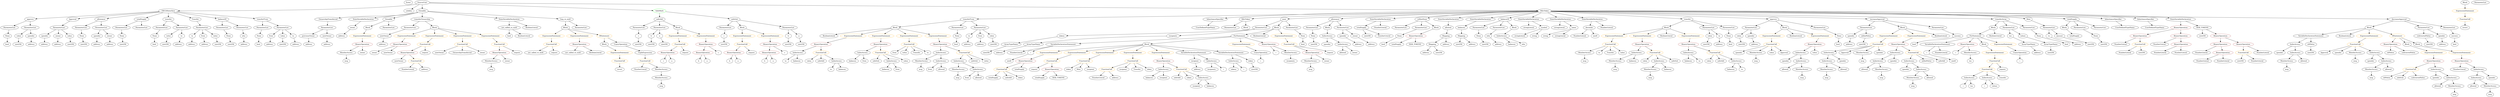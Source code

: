 strict digraph {
	graph [bb="0,0,18083,828"];
	node [label="\N"];
	Enter	[height=0.5,
		pos="2851.5,810",
		width=0.83628];
	Parameter_who	[color=black,
		height=0.5,
		label=who,
		pos="1705.5,522",
		width=0.75];
	ElementaryTypeName_address	[color=black,
		height=0.5,
		label=address,
		pos="1710.5,450",
		width=1.0996];
	Parameter_who -> ElementaryTypeName_address	[pos="e,1709.3,468.1 1706.8,503.7 1707.3,496.41 1707.9,487.73 1708.5,479.54"];
	Block_Unnamed_18	[color=black,
		height=0.5,
		label=Block,
		pos="14406,594",
		width=0.90558];
	ForStatement_Unnamed	[color=black,
		height=0.5,
		label=ForStatement,
		pos="14289,522",
		width=1.6818];
	Block_Unnamed_18 -> ForStatement_Unnamed	[pos="e,14315,538.7 14384,580.16 14367,570.21 14344,556.21 14325,544.55"];
	BooleanLiteral_Unnamed_8	[color=black,
		height=0.5,
		label=BooleanLiteral,
		pos="14432,522",
		width=1.7788];
	Block_Unnamed_18 -> BooleanLiteral_Unnamed_8	[pos="e,14425,540.28 14412,576.05 14415,568.52 14418,559.44 14421,550.94"];
	MemberAccess_Unnamed_19	[color=black,
		height=0.5,
		label=MemberAccess,
		pos="17150,234",
		width=1.9174];
	Identifier_msg_18	[color=black,
		height=0.5,
		label=msg,
		pos="17150,162",
		width=0.75];
	MemberAccess_Unnamed_19 -> Identifier_msg_18	[pos="e,17150,180.1 17150,215.7 17150,208.41 17150,199.73 17150,191.54"];
	NumberLiteral_Unnamed_9	[color=black,
		height=0.5,
		label=NumberLiteral,
		pos="15618,450",
		width=1.765];
	IndexAccess_Unnamed_11	[color=black,
		height=0.5,
		label=IndexAccess,
		pos="6904.5,306",
		width=1.6402];
	MemberAccess_Unnamed_10	[color=black,
		height=0.5,
		label=MemberAccess,
		pos="6899.5,234",
		width=1.9174];
	IndexAccess_Unnamed_11 -> MemberAccess_Unnamed_10	[pos="e,6900.8,252.1 6903.3,287.7 6902.8,280.41 6902.2,271.73 6901.6,263.54"];
	IndexAccess_Unnamed_12	[color=black,
		height=0.5,
		label=IndexAccess,
		pos="7045.5,234",
		width=1.6402];
	IndexAccess_Unnamed_11 -> IndexAccess_Unnamed_12	[pos="e,7015.7,249.82 6934.4,290.15 6955.1,279.9 6982.8,266.14 7005.4,254.93"];
	ParameterList_Unnamed_16	[color=black,
		height=0.5,
		label=ParameterList,
		pos="1419.5,594",
		width=1.7095];
	VariableDeclaration_to	[color=black,
		height=0.5,
		label=to,
		pos="1339.5,522",
		width=0.75];
	ParameterList_Unnamed_16 -> VariableDeclaration_to	[pos="e,1355.4,536.88 1400.6,576.41 1389.6,566.81 1375.7,554.63 1363.9,544.32"];
	VariableDeclaration_from	[color=black,
		height=0.5,
		label=from,
		pos="1423.5,522",
		width=0.7947];
	ParameterList_Unnamed_16 -> VariableDeclaration_from	[pos="e,1422.6,540.1 1420.5,575.7 1420.9,568.41 1421.4,559.73 1421.9,551.54"];
	VariableDeclaration_value	[color=black,
		height=0.5,
		label=value,
		pos="1509.5,522",
		width=0.82242];
	ParameterList_Unnamed_16 -> VariableDeclaration_value	[pos="e,1491.8,536.79 1440.4,576.76 1453.1,566.92 1469.3,554.26 1482.9,543.7"];
	Identifier_spender_1	[color=black,
		height=0.5,
		label=spender,
		pos="12559,378",
		width=1.1135];
	IndexAccess_Unnamed_19	[color=black,
		height=0.5,
		label=IndexAccess,
		pos="13839,306",
		width=1.6402];
	Identifier_spender_4	[color=black,
		height=0.5,
		label=spender,
		pos="13812,234",
		width=1.1135];
	IndexAccess_Unnamed_19 -> Identifier_spender_4	[pos="e,13818,252.1 13832,287.7 13829,280.15 13825,271.12 13822,262.68"];
	IndexAccess_Unnamed_20	[color=black,
		height=0.5,
		label=IndexAccess,
		pos="13929,234",
		width=1.6402];
	IndexAccess_Unnamed_19 -> IndexAccess_Unnamed_20	[pos="e,13908,251.15 13859,288.76 13871,279.66 13886,268.16 13899,258.13"];
	Parameter_to_3	[color=black,
		height=0.5,
		label=to,
		pos="6960.5,522",
		width=0.75];
	ElementaryTypeName_address_24	[color=black,
		height=0.5,
		label=address,
		pos="6952.5,450",
		width=1.0996];
	Parameter_to_3 -> ElementaryTypeName_address_24	[pos="e,6954.5,468.1 6958.6,503.7 6957.7,496.41 6956.7,487.73 6955.8,479.54"];
	Parameter_None	[color=black,
		height=0.5,
		label=None,
		pos="881.54,522",
		width=0.85014];
	ElementaryTypeName_uint256_6	[color=black,
		height=0.5,
		label=uint256,
		pos="888.54,450",
		width=1.0442];
	Parameter_None -> ElementaryTypeName_uint256_6	[pos="e,886.83,468.1 883.27,503.7 884,496.41 884.87,487.73 885.69,479.54"];
	VariableDeclaration_spender	[color=black,
		height=0.5,
		label=spender,
		pos="318.54,522",
		width=1.1135];
	ElementaryTypeName_address_10	[color=black,
		height=0.5,
		label=address,
		pos="316.54,450",
		width=1.0996];
	VariableDeclaration_spender -> ElementaryTypeName_address_10	[pos="e,317.03,468.1 318.05,503.7 317.84,496.41 317.59,487.73 317.36,479.54"];
	ParameterList_Unnamed_22	[color=black,
		height=0.5,
		label=ParameterList,
		pos="14800,594",
		width=1.7095];
	VariableDeclaration_to_1	[color=black,
		height=0.5,
		label=to,
		pos="14800,522",
		width=0.75];
	ParameterList_Unnamed_22 -> VariableDeclaration_to_1	[pos="e,14800,540.1 14800,575.7 14800,568.41 14800,559.73 14800,551.54"];
	VariableDeclaration_amount	[color=black,
		height=0.5,
		label=amount,
		pos="14883,522",
		width=1.0581];
	ParameterList_Unnamed_22 -> VariableDeclaration_amount	[pos="e,14865,538.19 14819,576.76 14830,567.5 14844,555.73 14856,545.58"];
	BinaryOperation_Unnamed_2	[color=brown,
		height=0.5,
		label=BinaryOperation,
		pos="4749.5,378",
		width=1.9867];
	Identifier_c_1	[color=black,
		height=0.5,
		label=c,
		pos="4719.5,306",
		width=0.75];
	BinaryOperation_Unnamed_2 -> Identifier_c_1	[pos="e,4726.7,323.62 4742.1,359.7 4738.8,351.95 4734.8,342.64 4731.1,334.02"];
	Identifier_a_1	[color=black,
		height=0.5,
		label=a,
		pos="4791.5,306",
		width=0.75];
	BinaryOperation_Unnamed_2 -> Identifier_a_1	[pos="e,4781.9,323.14 4759.9,359.7 4764.8,351.58 4770.7,341.74 4776.1,332.76"];
	Parameter_value_4	[color=black,
		height=0.5,
		label=value,
		pos="12576,522",
		width=0.82242];
	ElementaryTypeName_uint256_24	[color=black,
		height=0.5,
		label=uint256,
		pos="12590,450",
		width=1.0442];
	Parameter_value_4 -> ElementaryTypeName_uint256_24	[pos="e,12586,468.1 12579,503.7 12580,496.32 12582,487.52 12584,479.25"];
	FunctionCall_Unnamed_32	[color=orange,
		height=0.5,
		label=FunctionCall,
		pos="7993.5,234",
		width=1.6125];
	NumberLiteral_Unnamed_19	[color=black,
		height=0.5,
		label=NumberLiteral,
		pos="7932.5,162",
		width=1.765];
	FunctionCall_Unnamed_32 -> NumberLiteral_Unnamed_19	[pos="e,7947.3,179.96 7979.1,216.41 7971.8,208.08 7962.9,197.8 7954.8,188.49"];
	ElementaryTypeName_address_32	[color=black,
		height=0.5,
		label=address,
		pos="8053.5,162",
		width=1.0996];
	FunctionCall_Unnamed_32 -> ElementaryTypeName_address_32	[pos="e,8039.8,178.99 8007.8,216.41 8015.1,207.83 8024.2,197.19 8032.4,187.67"];
	VariableDeclaration_owner	[color=black,
		height=0.5,
		label=owner,
		pos="413.54,522",
		width=0.93331];
	ElementaryTypeName_address_9	[color=black,
		height=0.5,
		label=address,
		pos="413.54,450",
		width=1.0996];
	VariableDeclaration_owner -> ElementaryTypeName_address_9	[pos="e,413.54,468.1 413.54,503.7 413.54,496.41 413.54,487.73 413.54,479.54"];
	ElementaryTypeName_uint256_15	[color=black,
		height=0.5,
		label=uint256,
		pos="16189,306",
		width=1.0442];
	Identifier_msg_7	[color=black,
		height=0.5,
		label=msg,
		pos="12686,306",
		width=0.75];
	ElementaryTypeName_uint256_10	[color=black,
		height=0.5,
		label=uint256,
		pos="124.54,450",
		width=1.0442];
	ElementaryTypeName_uint256_32	[color=black,
		height=0.5,
		label=uint256,
		pos="9101.5,234",
		width=1.0442];
	Identifier_msg_2	[color=black,
		height=0.5,
		label=msg,
		pos="3476.5,234",
		width=0.75];
	Identifier_value	[color=black,
		height=0.5,
		label=value,
		pos="11824,306",
		width=0.82242];
	NumberLiteral_Unnamed_12	[color=black,
		height=0.5,
		label=NumberLiteral,
		pos="11429,522",
		width=1.765];
	Identifier_safeAdd_4	[color=black,
		height=0.5,
		label=safeAdd,
		pos="8514.5,162",
		width=1.1689];
	ExpressionStatement_Unnamed_1	[color=orange,
		height=0.5,
		label=ExpressionStatement,
		pos="4847.5,522",
		width=2.458];
	FunctionCall_Unnamed	[color=orange,
		height=0.5,
		label=FunctionCall,
		pos="4849.5,450",
		width=1.6125];
	ExpressionStatement_Unnamed_1 -> FunctionCall_Unnamed	[pos="e,4849.1,468.1 4848,503.7 4848.2,496.41 4848.5,487.73 4848.7,479.54"];
	Identifier_from_4	[color=black,
		height=0.5,
		label=from,
		pos="6411.5,378",
		width=0.7947];
	Mapping_Unnamed	[color=black,
		height=0.5,
		label=Mapping,
		pos="10582,522",
		width=1.2105];
	ElementaryTypeName_uint256_18	[color=black,
		height=0.5,
		label=uint256,
		pos="10582,450",
		width=1.0442];
	Mapping_Unnamed -> ElementaryTypeName_uint256_18	[pos="e,10582,468.1 10582,503.7 10582,496.41 10582,487.73 10582,479.54"];
	ElementaryTypeName_address_16	[color=black,
		height=0.5,
		label=address,
		pos="10677,450",
		width=1.0996];
	Mapping_Unnamed -> ElementaryTypeName_address_16	[pos="e,10656,465.92 10602,505.81 10615,496.11 10633,483.39 10647,472.64"];
	FunctionDefinition_transferFrom_1	[color=black,
		height=0.5,
		label=transferFrom,
		pos="6963.5,666",
		width=1.6402];
	Block_Unnamed_12	[color=black,
		height=0.5,
		label=Block,
		pos="6412.5,594",
		width=0.90558];
	FunctionDefinition_transferFrom_1 -> Block_Unnamed_12	[pos="e,6444.2,599.03 6909.7,658.16 6800.5,644.29 6555.1,613.11 6455.6,600.47"];
	ParameterList_Unnamed_34	[color=black,
		height=0.5,
		label=ParameterList,
		pos="6885.5,594",
		width=1.7095];
	FunctionDefinition_transferFrom_1 -> ParameterList_Unnamed_34	[pos="e,6904.1,611.63 6945.5,648.76 6935.7,639.97 6923.3,628.93 6912.4,619.14"];
	ParameterList_Unnamed_33	[color=black,
		height=0.5,
		label=ParameterList,
		pos="7041.5,594",
		width=1.7095];
	FunctionDefinition_transferFrom_1 -> ParameterList_Unnamed_33	[pos="e,7023,611.63 6981.6,648.76 6991.4,639.97 7003.7,628.93 7014.6,619.14"];
	Identifier_spender_11	[color=black,
		height=0.5,
		label=spender,
		pos="17120,306",
		width=1.1135];
	NumberLiteral_Unnamed_4	[color=black,
		height=0.5,
		label=NumberLiteral,
		pos="15908,378",
		width=1.765];
	Identifier_i_2	[color=black,
		height=0.5,
		label=i,
		pos="14231,90",
		width=0.75];
	FunctionCall_Unnamed_9	[color=orange,
		height=0.5,
		label=FunctionCall,
		pos="16209,378",
		width=1.6125];
	FunctionCall_Unnamed_9 -> ElementaryTypeName_uint256_15	[pos="e,16193,324.1 16204,359.7 16201,352.24 16199,343.32 16197,334.97"];
	NumberLiteral_Unnamed_6	[color=black,
		height=0.5,
		label=NumberLiteral,
		pos="16308,306",
		width=1.765];
	FunctionCall_Unnamed_9 -> NumberLiteral_Unnamed_6	[pos="e,16285,323.06 16231,361.12 16244,351.78 16261,339.84 16276,329.55"];
	Identifier_safeSub_1	[color=black,
		height=0.5,
		label=safeSub,
		pos="6280.5,306",
		width=1.1274];
	ElementaryTypeName_address_8	[color=black,
		height=0.5,
		label=address,
		pos="1330.5,450",
		width=1.0996];
	VariableDeclaration_to -> ElementaryTypeName_address_8	[pos="e,1332.7,468.1 1337.3,503.7 1336.4,496.32 1335.2,487.52 1334.2,479.25"];
	ParameterList_Unnamed_3	[color=black,
		height=0.5,
		label=ParameterList,
		pos="5185.5,594",
		width=1.7095];
	Parameter_c_1	[color=black,
		height=0.5,
		label=c,
		pos="5175.5,522",
		width=0.75];
	ParameterList_Unnamed_3 -> Parameter_c_1	[pos="e,5178,540.1 5183.1,575.7 5182,568.32 5180.8,559.52 5179.6,551.25"];
	Mapping_Unnamed_2	[color=black,
		height=0.5,
		label=Mapping,
		pos="10386,450",
		width=1.2105];
	ElementaryTypeName_address_18	[color=black,
		height=0.5,
		label=address,
		pos="10338,378",
		width=1.0996];
	Mapping_Unnamed_2 -> ElementaryTypeName_address_18	[pos="e,10349,395.47 10374,432.41 10369,424.22 10362,414.14 10355,404.95"];
	ElementaryTypeName_uint256_19	[color=black,
		height=0.5,
		label=uint256,
		pos="10433,378",
		width=1.0442];
	Mapping_Unnamed_2 -> ElementaryTypeName_uint256_19	[pos="e,10421,395.47 10397,432.41 10402,424.22 10409,414.14 10415,404.95"];
	Parameter_None_2	[color=black,
		height=0.5,
		label=None,
		pos="590.54,522",
		width=0.85014];
	ElementaryTypeName_uint256_8	[color=black,
		height=0.5,
		label=uint256,
		pos="601.54,450",
		width=1.0442];
	Parameter_None_2 -> ElementaryTypeName_uint256_8	[pos="e,598.85,468.1 593.26,503.7 594.42,496.32 595.8,487.52 597.1,479.25"];
	ElementaryTypeName_address_14	[color=black,
		height=0.5,
		label=address,
		pos="2699.5,450",
		width=1.0996];
	ElementaryTypeName_uint256_30	[color=black,
		height=0.5,
		label=uint256,
		pos="14879,378",
		width=1.0442];
	Identifier_allowed_10	[color=black,
		height=0.5,
		label=allowed,
		pos="17276,234",
		width=1.0858];
	ParameterList_Unnamed_23	[color=black,
		height=0.5,
		label=ParameterList,
		pos="8906.5,594",
		width=1.7095];
	ElementaryTypeName_uint256_1	[color=black,
		height=0.5,
		label=uint256,
		pos="4642.5,450",
		width=1.0442];
	VariableDeclaration_decimals	[color=black,
		height=0.5,
		label=decimals,
		pos="11482,594",
		width=1.1967];
	VariableDeclaration_decimals -> NumberLiteral_Unnamed_12	[pos="e,11441,539.96 11469,576.41 11463,568.25 11455,558.22 11448,549.07"];
	ElementaryTypeName_uint8	[color=black,
		height=0.5,
		label=uint8,
		pos="11539,522",
		width=0.7947];
	VariableDeclaration_decimals -> ElementaryTypeName_uint8	[pos="e,11526,538.19 11495,576.76 11502,567.95 11511,556.88 11519,547.08"];
	MemberAccess_Unnamed_6	[color=black,
		height=0.5,
		label=MemberAccess,
		pos="11367,378",
		width=1.9174];
	Identifier_msg_5	[color=black,
		height=0.5,
		label=msg,
		pos="11367,306",
		width=0.75];
	MemberAccess_Unnamed_6 -> Identifier_msg_5	[pos="e,11367,324.1 11367,359.7 11367,352.41 11367,343.73 11367,335.54"];
	Identifier_from_2	[color=black,
		height=0.5,
		label=from,
		pos="6687.5,234",
		width=0.7947];
	Parameter_spender	[color=black,
		height=0.5,
		label=spender,
		pos="697.54,522",
		width=1.1135];
	ElementaryTypeName_address_2	[color=black,
		height=0.5,
		label=address,
		pos="696.54,450",
		width=1.0996];
	Parameter_spender -> ElementaryTypeName_address_2	[pos="e,696.79,468.1 697.3,503.7 697.19,496.41 697.07,487.73 696.95,479.54"];
	BinaryOperation_Unnamed_20	[color=brown,
		height=0.5,
		label=BinaryOperation,
		pos="12200,450",
		width=1.9867];
	IndexAccess_Unnamed_3	[color=black,
		height=0.5,
		label=IndexAccess,
		pos="12200,378",
		width=1.6402];
	BinaryOperation_Unnamed_20 -> IndexAccess_Unnamed_3	[pos="e,12200,396.1 12200,431.7 12200,424.41 12200,415.73 12200,407.54"];
	FunctionCall_Unnamed_13	[color=orange,
		height=0.5,
		label=FunctionCall,
		pos="12369,378",
		width=1.6125];
	BinaryOperation_Unnamed_20 -> FunctionCall_Unnamed_13	[pos="e,12335,392.99 12235,434.15 12261,423.42 12296,408.85 12324,397.38"];
	IndexAccess_Unnamed_8	[color=black,
		height=0.5,
		label=IndexAccess,
		pos="6398.5,306",
		width=1.6402];
	Identifier_balances_6	[color=black,
		height=0.5,
		label=balances,
		pos="6353.5,234",
		width=1.1828];
	IndexAccess_Unnamed_8 -> Identifier_balances_6	[pos="e,6364.3,251.79 6387.6,288.05 6382.5,280.06 6376.3,270.33 6370.5,261.4"];
	Identifier_from_1	[color=black,
		height=0.5,
		label=from,
		pos="6442.5,234",
		width=0.7947];
	IndexAccess_Unnamed_8 -> Identifier_from_1	[pos="e,6432.3,251.31 6409.2,288.05 6414.3,279.94 6420.5,270.04 6426.2,261.01"];
	Parameter_value_1	[color=black,
		height=0.5,
		label=value,
		pos="125.54,522",
		width=0.82242];
	Parameter_value_1 -> ElementaryTypeName_uint256_10	[pos="e,124.79,468.1 125.3,503.7 125.19,496.41 125.07,487.73 124.95,479.54"];
	VariableDeclarationStatement_Unnamed_2	[color=black,
		height=0.5,
		label=VariableDeclarationStatement,
		pos="7645.5,450",
		width=3.3174];
	NumberLiteral_Unnamed_18	[color=black,
		height=0.5,
		label=NumberLiteral,
		pos="7388.5,378",
		width=1.765];
	VariableDeclarationStatement_Unnamed_2 -> NumberLiteral_Unnamed_18	[pos="e,7433,391.11 7589.5,433.72 7546.3,421.96 7486.8,405.77 7443.8,394.06"];
	VariableDeclaration_i_1	[color=black,
		height=0.5,
		label=i,
		pos="7497.5,378",
		width=0.75];
	VariableDeclarationStatement_Unnamed_2 -> VariableDeclaration_i_1	[pos="e,7519.1,389.19 7610.5,432.41 7585.9,420.77 7553.2,405.33 7529.4,394.05"];
	MemberAccess_Unnamed_14	[color=black,
		height=0.5,
		label=MemberAccess,
		pos="13225,234",
		width=1.9174];
	Identifier_msg_13	[color=black,
		height=0.5,
		label=msg,
		pos="13225,162",
		width=0.75];
	MemberAccess_Unnamed_14 -> Identifier_msg_13	[pos="e,13225,180.1 13225,215.7 13225,208.41 13225,199.73 13225,191.54"];
	Block_Unnamed_8	[color=black,
		height=0.5,
		label=Block,
		pos="14912,594",
		width=0.90558];
	Identifier_totalSupply	[color=black,
		height=0.5,
		label=totalSupply,
		pos="14992,522",
		width=1.4739];
	Block_Unnamed_8 -> Identifier_totalSupply	[pos="e,14973,539.29 14929,578.15 14939,569.07 14952,557.24 14964,546.87"];
	ExpressionStatement_Unnamed_12	[color=orange,
		height=0.5,
		label=ExpressionStatement,
		pos="17849,738",
		width=2.458];
	FunctionCall_Unnamed_11	[color=orange,
		height=0.5,
		label=FunctionCall,
		pos="17849,666",
		width=1.6125];
	ExpressionStatement_Unnamed_12 -> FunctionCall_Unnamed_11	[pos="e,17849,684.1 17849,719.7 17849,712.41 17849,703.73 17849,695.54"];
	IndexAccess_Unnamed_21	[color=black,
		height=0.5,
		label=IndexAccess,
		pos="13233,378",
		width=1.6402];
	IndexAccess_Unnamed_22	[color=black,
		height=0.5,
		label=IndexAccess,
		pos="13229,306",
		width=1.6402];
	IndexAccess_Unnamed_21 -> IndexAccess_Unnamed_22	[pos="e,13230,324.1 13232,359.7 13231,352.41 13231,343.73 13230,335.54"];
	Identifier_spender_6	[color=black,
		height=0.5,
		label=spender,
		pos="13346,306",
		width=1.1135];
	IndexAccess_Unnamed_21 -> Identifier_spender_6	[pos="e,13323,321.23 13258,361.29 13274,351.16 13296,337.88 13313,327"];
	Parameter_value	[color=black,
		height=0.5,
		label=value,
		pos="1148.5,522",
		width=0.82242];
	ElementaryTypeName_uint256_9	[color=black,
		height=0.5,
		label=uint256,
		pos="1138.5,450",
		width=1.0442];
	Parameter_value -> ElementaryTypeName_uint256_9	[pos="e,1141,468.1 1146.1,503.7 1145,496.32 1143.8,487.52 1142.6,479.25"];
	VariableDeclarationStatement_Unnamed	[color=black,
		height=0.5,
		label=VariableDeclarationStatement,
		pos="16706,522",
		width=3.3174];
	IndexAccess_Unnamed_23	[color=black,
		height=0.5,
		label=IndexAccess,
		pos="16585,450",
		width=1.6402];
	VariableDeclarationStatement_Unnamed -> IndexAccess_Unnamed_23	[pos="e,16611,466.43 16677,504.23 16660,494.54 16639,482.26 16621,471.94"];
	VariableDeclaration_oldValue	[color=black,
		height=0.5,
		label=oldValue,
		pos="16706,450",
		width=1.2105];
	VariableDeclarationStatement_Unnamed -> VariableDeclaration_oldValue	[pos="e,16706,468.1 16706,503.7 16706,496.41 16706,487.73 16706,479.54"];
	NumberLiteral_Unnamed_5	[color=black,
		height=0.5,
		label=NumberLiteral,
		pos="16349,378",
		width=1.765];
	Block_Unnamed_6	[color=black,
		height=0.5,
		label=Block,
		pos="9018.5,594",
		width=0.90558];
	MemberAccess_Unnamed_9	[color=black,
		height=0.5,
		label=MemberAccess,
		pos="6622.5,306",
		width=1.9174];
	Identifier_msg_8	[color=black,
		height=0.5,
		label=msg,
		pos="6613.5,234",
		width=0.75];
	MemberAccess_Unnamed_9 -> Identifier_msg_8	[pos="e,6615.7,252.1 6620.3,287.7 6619.4,280.32 6618.2,271.52 6617.2,263.25"];
	ParameterList_Unnamed_45	[color=black,
		height=0.5,
		label=ParameterList,
		pos="10131,594",
		width=1.7095];
	Identifier_balances	[color=black,
		height=0.5,
		label=balances,
		pos="10967,450",
		width=1.1828];
	Identifier_spender_7	[color=black,
		height=0.5,
		label=spender,
		pos="16471,378",
		width=1.1135];
	Identifier_i_3	[color=black,
		height=0.5,
		label=i,
		pos="14391,90",
		width=0.75];
	IndexAccess_Unnamed_31	[color=black,
		height=0.5,
		label=IndexAccess,
		pos="14287,162",
		width=1.6402];
	IndexAccess_Unnamed_31 -> Identifier_i_2	[pos="e,14243,106.36 14273,144.05 14266,135.44 14258,124.81 14250,115.33"];
	Identifier_tos_1	[color=black,
		height=0.5,
		label=tos,
		pos="14303,90",
		width=0.75];
	IndexAccess_Unnamed_31 -> Identifier_tos_1	[pos="e,14299,108.1 14290,143.7 14292,136.32 14294,127.52 14296,119.25"];
	NumberLiteral_Unnamed_1	[color=black,
		height=0.5,
		label=NumberLiteral,
		pos="2877.5,234",
		width=1.765];
	IndexAccess_Unnamed_7	[color=black,
		height=0.5,
		label=IndexAccess,
		pos="6171.5,378",
		width=1.6402];
	Identifier_balances_5	[color=black,
		height=0.5,
		label=balances,
		pos="6104.5,306",
		width=1.1828];
	IndexAccess_Unnamed_7 -> Identifier_balances_5	[pos="e,6119.8,322.99 6155.7,360.41 6147.3,351.66 6136.8,340.75 6127.6,331.08"];
	Identifier_from	[color=black,
		height=0.5,
		label=from,
		pos="6193.5,306",
		width=0.7947];
	IndexAccess_Unnamed_7 -> Identifier_from	[pos="e,6188.2,324.1 6177,359.7 6179.3,352.24 6182.1,343.32 6184.8,334.97"];
	ArrayTypeName_Unnamed	[color=black,
		height=0.5,
		label=ArrayTypeName,
		pos="14665,450",
		width=2.0145];
	ElementaryTypeName_address_29	[color=black,
		height=0.5,
		label=address,
		pos="14784,378",
		width=1.0996];
	ArrayTypeName_Unnamed -> ElementaryTypeName_address_29	[pos="e,14760,392.86 14692,432.94 14709,422.72 14732,409.42 14750,398.59"];
	NumberLiteral_Unnamed_7	[color=black,
		height=0.5,
		label=NumberLiteral,
		pos="15618,378",
		width=1.765];
	Identifier_allowed_4	[color=black,
		height=0.5,
		label=allowed,
		pos="13506,234",
		width=1.0858];
	Identifier_value_1	[color=black,
		height=0.5,
		label=value,
		pos="12313,306",
		width=0.82242];
	Identifier_msg_9	[color=black,
		height=0.5,
		label=msg,
		pos="6892.5,162",
		width=0.75];
	MemberAccess_Unnamed_10 -> Identifier_msg_9	[pos="e,6894.3,180.1 6897.8,215.7 6897.1,208.41 6896.2,199.73 6895.4,191.54"];
	ParameterList_Unnamed_41	[color=black,
		height=0.5,
		label=ParameterList,
		pos="14518,594",
		width=1.7095];
	Parameter_tos	[color=black,
		height=0.5,
		label=tos,
		pos="14542,522",
		width=0.75];
	ParameterList_Unnamed_41 -> Parameter_tos	[pos="e,14536,539.62 14523,575.7 14526,568.04 14529,558.85 14532,550.3"];
	Parameter_values	[color=black,
		height=0.5,
		label=values,
		pos="14628,522",
		width=0.93331];
	ParameterList_Unnamed_41 -> Parameter_values	[pos="e,14606,536.47 14543,577.12 14559,566.87 14580,553.46 14597,542.55"];
	BinaryOperation_Unnamed_30	[color=brown,
		height=0.5,
		label=BinaryOperation,
		pos="9488.5,378",
		width=1.9867];
	MemberAccess_Unnamed_21	[color=black,
		height=0.5,
		label=MemberAccess,
		pos="9475.5,306",
		width=1.9174];
	BinaryOperation_Unnamed_30 -> MemberAccess_Unnamed_21	[pos="e,9478.7,324.1 9485.3,359.7 9484,352.32 9482.3,343.52 9480.8,335.25"];
	Identifier_owner_5	[color=black,
		height=0.5,
		label=owner,
		pos="9596.5,306",
		width=0.93331];
	BinaryOperation_Unnamed_30 -> Identifier_owner_5	[pos="e,9575.6,320.56 9513.6,360.76 9529.3,350.57 9549.7,337.36 9566.3,326.58"];
	BinaryOperation_Unnamed_18	[color=brown,
		height=0.5,
		label=BinaryOperation,
		pos="15478,522",
		width=1.9867];
	NumberLiteral_Unnamed_10	[color=black,
		height=0.5,
		label=NumberLiteral,
		pos="15338,450",
		width=1.765];
	BinaryOperation_Unnamed_18 -> NumberLiteral_Unnamed_10	[pos="e,15368,466.25 15446,505.46 15426,495.43 15400,482.26 15378,471.38"];
	FunctionCall_Unnamed_10	[color=orange,
		height=0.5,
		label=FunctionCall,
		pos="15478,450",
		width=1.6125];
	BinaryOperation_Unnamed_18 -> FunctionCall_Unnamed_10	[pos="e,15478,468.1 15478,503.7 15478,496.41 15478,487.73 15478,479.54"];
	NumberLiteral_Unnamed_11	[color=black,
		height=0.5,
		label=NumberLiteral,
		pos="15366,378",
		width=1.765];
	Identifier_tos	[color=black,
		height=0.5,
		label=tos,
		pos="14303,306",
		width=0.75];
	Block_Unnamed_21	[color=black,
		height=0.5,
		label=Block,
		pos="8312.5,450",
		width=0.90558];
	ExpressionStatement_Unnamed_31	[color=orange,
		height=0.5,
		label=ExpressionStatement,
		pos="7630.5,378",
		width=2.458];
	Block_Unnamed_21 -> ExpressionStatement_Unnamed_31	[pos="e,7694.5,390.86 8280.2,446.99 8191.6,441.29 7938,423.62 7728.5,396 7721.1,395.02 7713.4,393.89 7705.7,392.68"];
	ExpressionStatement_Unnamed_32	[color=orange,
		height=0.5,
		label=ExpressionStatement,
		pos="7825.5,378",
		width=2.458];
	Block_Unnamed_21 -> ExpressionStatement_Unnamed_32	[pos="e,7890.3,390.58 8280.7,445.06 8214.3,436.75 8055.9,416.49 7923.5,396 7916.4,394.89 7909,393.7 7901.6,392.47"];
	ExpressionStatement_Unnamed_34	[color=orange,
		height=0.5,
		label=ExpressionStatement,
		pos="8020.5,378",
		width=2.458];
	Block_Unnamed_21 -> ExpressionStatement_Unnamed_34	[pos="e,8076.4,392.38 8282.9,441.9 8237.4,430.99 8149.1,409.81 8087.5,395.05"];
	ExpressionStatement_Unnamed_35	[color=orange,
		height=0.5,
		label=ExpressionStatement,
		pos="8215.5,378",
		width=2.458];
	Block_Unnamed_21 -> ExpressionStatement_Unnamed_35	[pos="e,8238.8,395.76 8293.4,435.17 8280.4,425.8 8262.9,413.19 8247.8,402.29"];
	ExpressionStatement_Unnamed_33	[color=orange,
		height=0.5,
		label=ExpressionStatement,
		pos="8410.5,378",
		width=2.458];
	Block_Unnamed_21 -> ExpressionStatement_Unnamed_33	[pos="e,8387.1,395.76 8331.9,435.17 8345,425.8 8362.7,413.19 8377.9,402.29"];
	VariableDeclarationStatement_Unnamed_3	[color=black,
		height=0.5,
		label=VariableDeclarationStatement,
		pos="8636.5,378",
		width=3.3174];
	Block_Unnamed_21 -> VariableDeclarationStatement_Unnamed_3	[pos="e,8570.3,393.32 8342.7,442.48 8391.7,431.89 8490,410.66 8559.4,395.67"];
	VariableDeclarationStatement_Unnamed_4	[color=black,
		height=0.5,
		label=VariableDeclarationStatement,
		pos="8893.5,378",
		width=3.3174];
	Block_Unnamed_21 -> VariableDeclarationStatement_Unnamed_4	[pos="e,8806.5,390.65 8344.3,445.43 8418.2,437.1 8606.9,415.62 8764.5,396 8774.5,394.76 8784.9,393.44 8795.3,392.1"];
	ElementaryTypeName_uint256_27	[color=black,
		height=0.5,
		label=uint256,
		pos="13472,450",
		width=1.0442];
	ElementaryTypeName_address_22	[color=black,
		height=0.5,
		label=address,
		pos="12685,450",
		width=1.0996];
	NumberLiteral_Unnamed_3	[color=black,
		height=0.5,
		label=NumberLiteral,
		pos="15919,306",
		width=1.765];
	VariableDeclarationStatement_Unnamed_1	[color=black,
		height=0.5,
		label=VariableDeclarationStatement,
		pos="14016,450",
		width=3.3174];
	ForStatement_Unnamed -> VariableDeclarationStatement_Unnamed_1	[pos="e,14074,466.03 14244,509.52 14201,498.49 14135,481.65 14085,468.86"];
	BinaryOperation_Unnamed_29	[color=brown,
		height=0.5,
		label=BinaryOperation,
		pos="14225,450",
		width=1.9867];
	ForStatement_Unnamed -> BinaryOperation_Unnamed_29	[pos="e,14240,467.96 14273,504.41 14266,495.99 14256,485.58 14248,476.2"];
	Block_Unnamed_19	[color=black,
		height=0.5,
		label=Block,
		pos="14347,450",
		width=0.90558];
	ForStatement_Unnamed -> Block_Unnamed_19	[pos="e,14333,466.83 14303,504.05 14310,495.47 14318,484.89 14326,475.44"];
	ExpressionStatement_Unnamed_27	[color=orange,
		height=0.5,
		label=ExpressionStatement,
		pos="14486,450",
		width=2.458];
	ForStatement_Unnamed -> ExpressionStatement_Unnamed_27	[pos="e,14443,466.1 14326,507.67 14356,496.97 14399,481.81 14432,469.86"];
	Identifier_recipient_3	[color=black,
		height=0.5,
		label=recipient,
		pos="8111.5,234",
		width=1.1689];
	Block_Unnamed_3	[color=black,
		height=0.5,
		label=Block,
		pos="4030.5,594",
		width=0.90558];
	ExpressionStatement_Unnamed_5	[color=orange,
		height=0.5,
		label=ExpressionStatement,
		pos="3933.5,522",
		width=2.458];
	Block_Unnamed_3 -> ExpressionStatement_Unnamed_5	[pos="e,3956.8,539.76 4011.4,579.17 3998.4,569.8 3980.9,557.19 3965.8,546.29"];
	ExpressionStatement_Unnamed_7	[color=orange,
		height=0.5,
		label=ExpressionStatement,
		pos="4128.5,522",
		width=2.458];
	Block_Unnamed_3 -> ExpressionStatement_Unnamed_7	[pos="e,4105.1,539.76 4049.9,579.17 4063,569.8 4080.7,557.19 4095.9,546.29"];
	IfStatement_Unnamed	[color=orange,
		height=0.5,
		label=IfStatement,
		pos="4302.5,522",
		width=1.4739];
	Block_Unnamed_3 -> IfStatement_Unnamed	[pos="e,4258.7,532.64 4055.4,581.9 4060.7,579.77 4066.3,577.69 4071.5,576 4088.2,570.67 4184.9,548.98 4247.8,535.06"];
	BinaryOperation_Unnamed_16	[color=brown,
		height=0.5,
		label=BinaryOperation,
		pos="15744,522",
		width=1.9867];
	BinaryOperation_Unnamed_16 -> NumberLiteral_Unnamed_9	[pos="e,15646,466.58 15715,505.12 15697,495.34 15675,482.69 15655,472.07"];
	BinaryOperation_Unnamed_17	[color=brown,
		height=0.5,
		label=BinaryOperation,
		pos="15771,450",
		width=1.9867];
	BinaryOperation_Unnamed_16 -> BinaryOperation_Unnamed_17	[pos="e,15764,468.1 15750,503.7 15753,496.15 15757,487.12 15760,478.68"];
	FunctionCall_Unnamed_21	[color=orange,
		height=0.5,
		label=FunctionCall,
		pos="13586,450",
		width=1.6125];
	FunctionCall_Unnamed_21 -> IndexAccess_Unnamed_21	[pos="e,13276,390.5 13543,437.57 13535,435.59 13526,433.65 13519,432 13422,411.91 13397,415.93 13301,396 13296,395.11 13292,394.13 13287,\
393.11"];
	Identifier_Approval_1	[color=black,
		height=0.5,
		label=Approval,
		pos="13356,378",
		width=1.266];
	FunctionCall_Unnamed_21 -> Identifier_Approval_1	[pos="e,13391,389.91 13545,436.75 13509,426.05 13457,410.07 13411,396 13408,395.11 13405,394.2 13402,393.27"];
	MemberAccess_Unnamed_13	[color=black,
		height=0.5,
		label=MemberAccess,
		pos="13489,378",
		width=1.9174];
	FunctionCall_Unnamed_21 -> MemberAccess_Unnamed_13	[pos="e,13511,395.31 13564,433.12 13551,423.85 13534,412.01 13520,401.76"];
	Identifier_spender_5	[color=black,
		height=0.5,
		label=spender,
		pos="13616,378",
		width=1.1135];
	FunctionCall_Unnamed_21 -> Identifier_spender_5	[pos="e,13608,396.1 13593,431.7 13596,424.15 13600,415.12 13604,406.68"];
	ExpressionStatement_Unnamed_23	[color=orange,
		height=0.5,
		label=ExpressionStatement,
		pos="13653,522",
		width=2.458];
	ExpressionStatement_Unnamed_23 -> FunctionCall_Unnamed_21	[pos="e,13602,467.79 13636,504.05 13628,495.63 13618,485.28 13609,475.97"];
	BinaryOperation_Unnamed_23	[color=brown,
		height=0.5,
		label=BinaryOperation,
		pos="6750.5,450",
		width=1.9867];
	IndexAccess_Unnamed_9	[color=black,
		height=0.5,
		label=IndexAccess,
		pos="6768.5,378",
		width=1.6402];
	BinaryOperation_Unnamed_23 -> IndexAccess_Unnamed_9	[pos="e,6764.1,396.1 6755,431.7 6756.9,424.32 6759.2,415.52 6761.3,407.25"];
	FunctionCall_Unnamed_17	[color=orange,
		height=0.5,
		label=FunctionCall,
		pos="6955.5,378",
		width=1.6125];
	BinaryOperation_Unnamed_23 -> FunctionCall_Unnamed_17	[pos="e,6917.4,392.03 6791.5,435 6824.8,423.65 6871.7,407.62 6906.9,395.61"];
	Identifier_owner_3	[color=black,
		height=0.5,
		label=owner,
		pos="2632.5,378",
		width=0.93331];
	ElementaryTypeName_uint256_20	[color=black,
		height=0.5,
		label=uint256,
		pos="15126,450",
		width=1.0442];
	InheritanceSpecifier_Unnamed_1	[color=black,
		height=0.5,
		label=InheritanceSpecifier,
		pos="8796.5,666",
		width=2.3333];
	UserDefinedTypeName_Unnamed_1	[color=black,
		height=0.5,
		label=UserDefinedTypeName,
		pos="8728.5,594",
		width=2.7214];
	InheritanceSpecifier_Unnamed_1 -> UserDefinedTypeName_Unnamed_1	[pos="e,8744.9,611.79 8780.1,648.05 8771.9,639.63 8761.8,629.28 8752.8,619.97"];
	BooleanLiteral_Unnamed_5	[color=black,
		height=0.5,
		label=BooleanLiteral,
		pos="5949.5,522",
		width=1.7788];
	Identifier_require	[color=black,
		height=0.5,
		label=require,
		pos="4875.5,378",
		width=1.0026];
	Identifier_to_3	[color=black,
		height=0.5,
		label=to,
		pos="5597.5,306",
		width=0.75];
	Parameter_tokens	[color=black,
		height=0.5,
		label=tokens,
		pos="7970.5,522",
		width=0.97489];
	ArrayTypeName_Unnamed_3	[color=black,
		height=0.5,
		label=ArrayTypeName,
		pos="7272.5,450",
		width=2.0145];
	Parameter_tokens -> ArrayTypeName_Unnamed_3	[pos="e,7324.7,462.91 7935.6,519.48 7841.2,515.07 7573.7,500.44 7353.5,468 7347.7,467.14 7341.6,466.11 7335.5,464.99"];
	NumberLiteral_Unnamed_16	[color=black,
		height=0.5,
		label=NumberLiteral,
		pos="17779,234",
		width=1.765];
	ElementaryTypeName_address_21	[color=black,
		height=0.5,
		label=address,
		pos="12422,450",
		width=1.0996];
	Identifier_recipients_1	[color=black,
		height=0.5,
		label=recipients,
		pos="8767.5,234",
		width=1.2798];
	ElementaryTypeName_address_11	[color=black,
		height=0.5,
		label=address,
		pos="2418.5,522",
		width=1.0996];
	ParameterList_Unnamed_18	[color=black,
		height=0.5,
		label=ParameterList,
		pos="2310.5,594",
		width=1.7095];
	VariableDeclaration_previousOwner	[color=black,
		height=0.5,
		label=previousOwner,
		pos="2174.5,522",
		width=1.8759];
	ParameterList_Unnamed_18 -> VariableDeclaration_previousOwner	[pos="e,2204.5,538.4 2281,577.81 2261.6,567.79 2235.8,554.54 2214.5,543.57"];
	VariableDeclaration_newOwner	[color=black,
		height=0.5,
		label=newOwner,
		pos="2310.5,522",
		width=1.4046];
	ParameterList_Unnamed_18 -> VariableDeclaration_newOwner	[pos="e,2310.5,540.1 2310.5,575.7 2310.5,568.41 2310.5,559.73 2310.5,551.54"];
	FunctionDefinition_MilcToken	[color=black,
		height=0.5,
		label=MilcToken,
		pos="9018.5,666",
		width=1.4184];
	FunctionDefinition_MilcToken -> ParameterList_Unnamed_23	[pos="e,8931.6,610.64 8994.2,649.81 8978.8,640.13 8958.4,627.43 8941.3,616.7"];
	FunctionDefinition_MilcToken -> Block_Unnamed_6	[pos="e,9018.5,612.1 9018.5,647.7 9018.5,640.41 9018.5,631.73 9018.5,623.54"];
	ElementaryTypeName_bool_9	[color=black,
		height=0.5,
		label=bool,
		pos="14946,450",
		width=0.76697];
	ParameterList_Unnamed_11	[color=black,
		height=0.5,
		label=ParameterList,
		pos="1137.5,594",
		width=1.7095];
	Parameter_None_3	[color=black,
		height=0.5,
		label=None,
		pos="1068.5,522",
		width=0.85014];
	ParameterList_Unnamed_11 -> Parameter_None_3	[pos="e,1083.4,538.04 1121.2,576.41 1112.2,567.31 1101,555.9 1091.2,545.96"];
	Identifier_value_5	[color=black,
		height=0.5,
		label=value,
		pos="6505.5,306",
		width=0.82242];
	FunctionDefinition_mint	[color=black,
		height=0.5,
		label=mint,
		pos="9298.5,666",
		width=0.75];
	ParameterList_Unnamed_43	[color=black,
		height=0.5,
		label=ParameterList,
		pos="9130.5,594",
		width=1.7095];
	FunctionDefinition_mint -> ParameterList_Unnamed_43	[pos="e,9164.8,609.25 9275.9,655.56 9250.2,644.86 9207.7,627.17 9175.3,613.66"];
	Block_Unnamed_20	[color=black,
		height=0.5,
		label=Block,
		pos="9242.5,594",
		width=0.90558];
	FunctionDefinition_mint -> Block_Unnamed_20	[pos="e,9255.1,610.64 9286.4,649.81 9279.3,640.94 9270.2,629.55 9262.1,619.45"];
	ParameterList_Unnamed_44	[color=black,
		height=0.5,
		label=ParameterList,
		pos="9354.5,594",
		width=1.7095];
	FunctionDefinition_mint -> ParameterList_Unnamed_44	[pos="e,9341.2,611.63 9310.7,649.81 9317.5,641.28 9326.2,630.4 9334.1,620.6"];
	IndexAccess_Unnamed_9 -> MemberAccess_Unnamed_9	[pos="e,6654.6,322.38 6737.9,362.33 6716.8,352.17 6688.3,338.53 6665,327.33"];
	IndexAccess_Unnamed_10	[color=black,
		height=0.5,
		label=IndexAccess,
		pos="6768.5,306",
		width=1.6402];
	IndexAccess_Unnamed_9 -> IndexAccess_Unnamed_10	[pos="e,6768.5,324.1 6768.5,359.7 6768.5,352.41 6768.5,343.73 6768.5,335.54"];
	FunctionDefinition_approve	[color=black,
		height=0.5,
		label=approve,
		pos="210.54,666",
		width=1.1412];
	ParameterList_Unnamed_13	[color=black,
		height=0.5,
		label=ParameterList,
		pos="61.543,594",
		width=1.7095];
	FunctionDefinition_approve -> ParameterList_Unnamed_13	[pos="e,93.088,609.82 183.21,652.16 160.84,641.65 128.82,626.61 103.25,614.59"];
	ParameterList_Unnamed_12	[color=black,
		height=0.5,
		label=ParameterList,
		pos="210.54,594",
		width=1.7095];
	FunctionDefinition_approve -> ParameterList_Unnamed_12	[pos="e,210.54,612.1 210.54,647.7 210.54,640.41 210.54,631.73 210.54,623.54"];
	Identifier_to_4	[color=black,
		height=0.5,
		label=to,
		pos="5940.5,234",
		width=0.75];
	BinaryOperation_Unnamed_3	[color=brown,
		height=0.5,
		label=BinaryOperation,
		pos="5235.5,378",
		width=1.9867];
	Identifier_b_1	[color=black,
		height=0.5,
		label=b,
		pos="5199.5,306",
		width=0.75];
	BinaryOperation_Unnamed_3 -> Identifier_b_1	[pos="e,5207.8,323.14 5226.6,359.7 5222.6,351.75 5217.6,342.16 5213.1,333.34"];
	Identifier_a_2	[color=black,
		height=0.5,
		label=a,
		pos="5271.5,306",
		width=0.75];
	BinaryOperation_Unnamed_3 -> Identifier_a_2	[pos="e,5263.2,323.14 5244.4,359.7 5248.5,351.75 5253.5,342.16 5258,333.34"];
	ElementaryTypeName_uint256_7	[color=black,
		height=0.5,
		label=uint256,
		pos="1615.5,450",
		width=1.0442];
	Identifier_revert	[color=black,
		height=0.5,
		label=revert,
		pos="4406.5,234",
		width=0.87786];
	FunctionCall_Unnamed_15	[color=orange,
		height=0.5,
		label=FunctionCall,
		pos="12803,450",
		width=1.6125];
	FunctionCall_Unnamed_15 -> Identifier_spender_1	[pos="e,12589,390.02 12759,437.96 12719,427.79 12659,411.9 12608,396 12605,395.25 12603,394.47 12600,393.66"];
	MemberAccess_Unnamed_8	[color=black,
		height=0.5,
		label=MemberAccess,
		pos="12686,378",
		width=1.9174];
	FunctionCall_Unnamed_15 -> MemberAccess_Unnamed_8	[pos="e,12712,394.98 12777,433.46 12760,423.81 12739,411.27 12722,400.65"];
	Identifier_value_4	[color=black,
		height=0.5,
		label=value,
		pos="12803,378",
		width=0.82242];
	FunctionCall_Unnamed_15 -> Identifier_value_4	[pos="e,12803,396.1 12803,431.7 12803,424.41 12803,415.73 12803,407.54"];
	Identifier_Approval	[color=black,
		height=0.5,
		label=Approval,
		pos="12896,378",
		width=1.266];
	FunctionCall_Unnamed_15 -> Identifier_Approval	[pos="e,12875,394.34 12824,433.12 12836,423.68 12852,411.56 12866,401.19"];
	EventDefinition_Approval	[color=black,
		height=0.5,
		label=Approval,
		pos="499.54,666",
		width=1.266];
	ParameterList_Unnamed_17	[color=black,
		height=0.5,
		label=ParameterList,
		pos="413.54,594",
		width=1.7095];
	EventDefinition_Approval -> ParameterList_Unnamed_17	[pos="e,433.77,611.47 480.46,649.46 469.31,640.39 455.01,628.75 442.5,618.57"];
	FunctionCall_Unnamed_23	[color=orange,
		height=0.5,
		label=FunctionCall,
		pos="17035,450",
		width=1.6125];
	Identifier_Approval_2	[color=black,
		height=0.5,
		label=Approval,
		pos="16804,378",
		width=1.266];
	FunctionCall_Unnamed_23 -> Identifier_Approval_2	[pos="e,16839,389.92 16994,436.87 16958,426.19 16905,410.16 16859,396 16856,395.11 16853,394.2 16850,393.28"];
	Identifier_spender_10	[color=black,
		height=0.5,
		label=spender,
		pos="16908,378",
		width=1.1135];
	FunctionCall_Unnamed_23 -> Identifier_spender_10	[pos="e,16932,392.5 17007,433.81 16988,423.29 16962,409.19 16942,397.94"];
	MemberAccess_Unnamed_18	[color=black,
		height=0.5,
		label=MemberAccess,
		pos="17035,378",
		width=1.9174];
	FunctionCall_Unnamed_23 -> MemberAccess_Unnamed_18	[pos="e,17035,396.1 17035,431.7 17035,424.41 17035,415.73 17035,407.54"];
	IndexAccess_Unnamed_29	[color=black,
		height=0.5,
		label=IndexAccess,
		pos="17181,378",
		width=1.6402];
	FunctionCall_Unnamed_23 -> IndexAccess_Unnamed_29	[pos="e,17150,393.78 17065,434.33 17087,423.95 17116,409.94 17140,398.61"];
	Identifier_token_2	[color=black,
		height=0.5,
		label=token,
		pos="7710.5,234",
		width=0.864];
	FunctionCall_Unnamed_14	[color=orange,
		height=0.5,
		label=FunctionCall,
		pos="11568,450",
		width=1.6125];
	FunctionCall_Unnamed_14 -> MemberAccess_Unnamed_6	[pos="e,11407,393.01 11530,436 11498,424.93 11452,408.91 11417,396.68"];
	Identifier_to_2	[color=black,
		height=0.5,
		label=to,
		pos="11481,378",
		width=0.75];
	FunctionCall_Unnamed_14 -> Identifier_to_2	[pos="e,11497,392.56 11547,432.76 11535,422.85 11519,410.09 11506,399.49"];
	Identifier_Transfer	[color=black,
		height=0.5,
		label=Transfer,
		pos="11568,378",
		width=1.1689];
	FunctionCall_Unnamed_14 -> Identifier_Transfer	[pos="e,11568,396.1 11568,431.7 11568,424.41 11568,415.73 11568,407.54"];
	Identifier_value_2	[color=black,
		height=0.5,
		label=value,
		pos="11658,378",
		width=0.82242];
	FunctionCall_Unnamed_14 -> Identifier_value_2	[pos="e,11640,392.79 11588,432.76 11601,422.92 11617,410.26 11631,399.7"];
	ElementaryTypeName_address_25	[color=black,
		height=0.5,
		label=address,
		pos="9921.5,450",
		width=1.0996];
	Block_Unnamed_12 -> BooleanLiteral_Unnamed_5	[pos="e,5996.8,534.52 6380.6,589.64 6314,582.41 6155.3,564.06 6023.5,540 6018.4,539.06 6013,538 6007.7,536.88"];
	ExpressionStatement_Unnamed_20	[color=orange,
		height=0.5,
		label=ExpressionStatement,
		pos="6120.5,522",
		width=2.458];
	Block_Unnamed_12 -> ExpressionStatement_Unnamed_20	[pos="e,6176.4,536.38 6382.9,585.9 6337.4,574.99 6249.1,553.81 6187.5,539.05"];
	ExpressionStatement_Unnamed_18	[color=orange,
		height=0.5,
		label=ExpressionStatement,
		pos="6315.5,522",
		width=2.458];
	Block_Unnamed_12 -> ExpressionStatement_Unnamed_18	[pos="e,6338.8,539.76 6393.4,579.17 6380.4,569.8 6362.9,557.19 6347.8,546.29"];
	ExpressionStatement_Unnamed_21	[color=orange,
		height=0.5,
		label=ExpressionStatement,
		pos="6510.5,522",
		width=2.458];
	Block_Unnamed_12 -> ExpressionStatement_Unnamed_21	[pos="e,6487.1,539.76 6431.9,579.17 6445,569.8 6462.7,557.19 6477.9,546.29"];
	ExpressionStatement_Unnamed_19	[color=orange,
		height=0.5,
		label=ExpressionStatement,
		pos="6731.5,522",
		width=2.458];
	Block_Unnamed_12 -> ExpressionStatement_Unnamed_19	[pos="e,6672.9,535.88 6442.6,586.41 6492.4,575.49 6593.4,553.32 6661.8,538.31"];
	FunctionCall_Unnamed_27	[color=orange,
		height=0.5,
		label=FunctionCall,
		pos="7227.5,234",
		width=1.6125];
	Identifier_totalSupply_2	[color=black,
		height=0.5,
		label=totalSupply,
		pos="7162.5,162",
		width=1.4739];
	FunctionCall_Unnamed_27 -> Identifier_totalSupply_2	[pos="e,7177.8,179.47 7212.1,216.41 7204.2,207.87 7194.4,197.28 7185.6,187.79"];
	Identifier_safeAdd_3	[color=black,
		height=0.5,
		label=safeAdd,
		pos="7275.5,162",
		width=1.1689];
	FunctionCall_Unnamed_27 -> Identifier_safeAdd_3	[pos="e,7264,179.79 7239.2,216.05 7244.7,207.97 7251.5,198.12 7257.6,189.11"];
	Identifier_token	[color=black,
		height=0.5,
		label=token,
		pos="7366.5,162",
		width=0.864];
	FunctionCall_Unnamed_27 -> Identifier_token	[pos="e,7343.5,174.59 7257,218.15 7279.4,206.88 7310.2,191.37 7333.4,179.67"];
	BinaryOperation_Unnamed_27	[color=brown,
		height=0.5,
		label=BinaryOperation,
		pos="17806,306",
		width=1.9867];
	BinaryOperation_Unnamed_27 -> NumberLiteral_Unnamed_16	[pos="e,17785,252.1 17799,287.7 17796,280.15 17792,271.12 17789,262.68"];
	IndexAccess_Unnamed_25	[color=black,
		height=0.5,
		label=IndexAccess,
		pos="17920,234",
		width=1.6402];
	BinaryOperation_Unnamed_27 -> IndexAccess_Unnamed_25	[pos="e,17894,250.5 17832,288.94 17847,279.29 17868,266.89 17885,256.41"];
	ParameterList_Unnamed_46	[color=black,
		height=0.5,
		label=ParameterList,
		pos="10272,594",
		width=1.7095];
	Parameter_None_14	[color=black,
		height=0.5,
		label=None,
		pos="10132,522",
		width=0.85014];
	ParameterList_Unnamed_46 -> Parameter_None_14	[pos="e,10154,534.31 10242,577.98 10219,566.63 10188,551.05 10164,539.37"];
	Identifier_from_3	[color=black,
		height=0.5,
		label=from,
		pos="6966.5,162",
		width=0.7947];
	IndexAccess_Unnamed_12 -> Identifier_from_3	[pos="e,6982.6,177.25 7027.2,216.76 7016.5,207.24 7002.7,195.08 6991.1,184.73"];
	Identifier_allowed_2	[color=black,
		height=0.5,
		label=allowed,
		pos="7052.5,162",
		width=1.0858];
	IndexAccess_Unnamed_12 -> Identifier_allowed_2	[pos="e,7050.8,180.1 7047.3,215.7 7048,208.41 7048.9,199.73 7049.7,191.54"];
	Identifier_msg_19	[color=black,
		height=0.5,
		label=msg,
		pos="9475.5,234",
		width=0.75];
	MemberAccess_Unnamed_21 -> Identifier_msg_19	[pos="e,9475.5,252.1 9475.5,287.7 9475.5,280.41 9475.5,271.73 9475.5,263.54"];
	ParameterList_Unnamed_7	[color=black,
		height=0.5,
		label=ParameterList,
		pos="1560.5,594",
		width=1.7095];
	Parameter_None_1	[color=black,
		height=0.5,
		label=None,
		pos="1608.5,522",
		width=0.85014];
	ParameterList_Unnamed_7 -> Parameter_None_1	[pos="e,1597.7,538.83 1572.2,576.05 1577.9,567.73 1584.9,557.54 1591.2,548.32"];
	ParameterList_Unnamed_5	[color=black,
		height=0.5,
		label=ParameterList,
		pos="855.54,594",
		width=1.7095];
	ParameterList_Unnamed_5 -> Parameter_None	[pos="e,875.19,540.1 861.97,575.7 864.77,568.15 868.13,559.12 871.26,550.68"];
	IndexAccess_Unnamed_18	[color=black,
		height=0.5,
		label=IndexAccess,
		pos="13605,306",
		width=1.6402];
	IndexAccess_Unnamed_18 -> Identifier_allowed_4	[pos="e,13526,249.63 13582,289.12 13568,279.39 13551,266.82 13536,256.24"];
	MemberAccess_Unnamed_11	[color=black,
		height=0.5,
		label=MemberAccess,
		pos="13632,234",
		width=1.9174];
	IndexAccess_Unnamed_18 -> MemberAccess_Unnamed_11	[pos="e,13625,252.1 13611,287.7 13614,280.15 13618,271.12 13621,262.68"];
	BinaryOperation_Unnamed_8	[color=brown,
		height=0.5,
		label=BinaryOperation,
		pos="3537.5,378",
		width=1.9867];
	MemberAccess_Unnamed_3	[color=black,
		height=0.5,
		label=MemberAccess,
		pos="3476.5,306",
		width=1.9174];
	BinaryOperation_Unnamed_8 -> MemberAccess_Unnamed_3	[pos="e,3491.2,323.79 3522.8,360.05 3515.5,351.71 3506.6,341.49 3498.5,332.25"];
	Identifier_owner_1	[color=black,
		height=0.5,
		label=owner,
		pos="3597.5,306",
		width=0.93331];
	BinaryOperation_Unnamed_8 -> Identifier_owner_1	[pos="e,3584,322.83 3552.1,360.05 3559.4,351.47 3568.5,340.89 3576.6,331.44"];
	VariableDeclaration_i	[color=black,
		height=0.5,
		label=i,
		pos="13971,378",
		width=0.75];
	VariableDeclarationStatement_Unnamed_1 -> VariableDeclaration_i	[pos="e,13981,394.67 14004,431.7 13999,423.37 13993,413.23 13987,404.08"];
	NumberLiteral_Unnamed_17	[color=black,
		height=0.5,
		label=NumberLiteral,
		pos="14080,378",
		width=1.765];
	VariableDeclarationStatement_Unnamed_1 -> NumberLiteral_Unnamed_17	[pos="e,14064,395.62 14031,431.7 14039,423.35 14048,413.18 14057,404.02"];
	Identifier_not_called_re_ent6	[color=black,
		height=0.5,
		label=not_called_re_ent6,
		pos="3799.5,378",
		width=2.264];
	Identifier_newOwner	[color=black,
		height=0.5,
		label=newOwner,
		pos="2810.5,306",
		width=1.4046];
	ElementaryTypeName_address_7	[color=black,
		height=0.5,
		label=address,
		pos="1427.5,450",
		width=1.0996];
	VariableDeclaration_from -> ElementaryTypeName_address_7	[pos="e,1426.6,468.1 1424.5,503.7 1424.9,496.41 1425.4,487.73 1425.9,479.54"];
	Block_Unnamed_15	[color=black,
		height=0.5,
		label=Block,
		pos="17122,594",
		width=0.90558];
	Block_Unnamed_15 -> VariableDeclarationStatement_Unnamed	[pos="e,16783,536.03 17091,587.8 17029,577.37 16887,553.57 16794,537.9"];
	BooleanLiteral_Unnamed_7	[color=black,
		height=0.5,
		label=BooleanLiteral,
		pos="16951,522",
		width=1.7788];
	Block_Unnamed_15 -> BooleanLiteral_Unnamed_7	[pos="e,16986,537.45 17096,582.52 17070,571.76 17028,554.79 16996,541.72"];
	ExpressionStatement_Unnamed_26	[color=orange,
		height=0.5,
		label=ExpressionStatement,
		pos="17122,522",
		width=2.458];
	Block_Unnamed_15 -> ExpressionStatement_Unnamed_26	[pos="e,17122,540.1 17122,575.7 17122,568.41 17122,559.73 17122,551.54"];
	IfStatement_Unnamed_1	[color=orange,
		height=0.5,
		label=IfStatement,
		pos="17369,522",
		width=1.4739];
	Block_Unnamed_15 -> IfStatement_Unnamed_1	[pos="e,17329,534.28 17150,584.97 17191,573.38 17267,551.8 17318,537.41"];
	Identifier_newOwner_1	[color=black,
		height=0.5,
		label=newOwner,
		pos="3105.5,378",
		width=1.4046];
	VariableDeclaration_not_called_re_ent6	[color=black,
		height=0.5,
		label=not_called_re_ent6,
		pos="3597.5,594",
		width=2.264];
	ElementaryTypeName_bool_3	[color=black,
		height=0.5,
		label=bool,
		pos="3597.5,522",
		width=0.76697];
	VariableDeclaration_not_called_re_ent6 -> ElementaryTypeName_bool_3	[pos="e,3597.5,540.1 3597.5,575.7 3597.5,568.41 3597.5,559.73 3597.5,551.54"];
	BooleanLiteral_Unnamed	[color=black,
		height=0.5,
		label=BooleanLiteral,
		pos="3707.5,522",
		width=1.7788];
	VariableDeclaration_not_called_re_ent6 -> BooleanLiteral_Unnamed	[pos="e,3682.7,538.83 3623.3,576.59 3638.2,567.15 3657,555.17 3673.1,544.94"];
	ElementaryTypeName_uint256_3	[color=black,
		height=0.5,
		label=uint256,
		pos="5726.5,450",
		width=1.0442];
	ElementaryTypeName_address_1	[color=black,
		height=0.5,
		label=address,
		pos="793.54,450",
		width=1.0996];
	ExpressionStatement_Unnamed_25	[color=orange,
		height=0.5,
		label=ExpressionStatement,
		pos="17611,378",
		width=2.458];
	BinaryOperation_Unnamed_28	[color=brown,
		height=0.5,
		label=BinaryOperation,
		pos="17611,306",
		width=1.9867];
	ExpressionStatement_Unnamed_25 -> BinaryOperation_Unnamed_28	[pos="e,17611,324.1 17611,359.7 17611,352.41 17611,343.73 17611,335.54"];
	Identifier_require_1	[color=black,
		height=0.5,
		label=require,
		pos="5361.5,378",
		width=1.0026];
	Parameter_from	[color=black,
		height=0.5,
		label=from,
		pos="1898.5,522",
		width=0.7947];
	ElementaryTypeName_address_5	[color=black,
		height=0.5,
		label=address,
		pos="1888.5,450",
		width=1.0996];
	Parameter_from -> ElementaryTypeName_address_5	[pos="e,1891,468.1 1896.1,503.7 1895,496.32 1893.8,487.52 1892.6,479.25"];
	Parameter_spender_4	[color=black,
		height=0.5,
		label=spender,
		pos="13379,522",
		width=1.1135];
	ElementaryTypeName_address_27	[color=black,
		height=0.5,
		label=address,
		pos="13377,450",
		width=1.0996];
	Parameter_spender_4 -> ElementaryTypeName_address_27	[pos="e,13377,468.1 13378,503.7 13378,496.41 13378,487.73 13377,479.54"];
	IndexAccess_Unnamed_35	[color=black,
		height=0.5,
		label=IndexAccess,
		pos="8412.5,234",
		width=1.6402];
	Identifier_balances_9	[color=black,
		height=0.5,
		label=balances,
		pos="8309.5,162",
		width=1.1828];
	IndexAccess_Unnamed_35 -> Identifier_balances_9	[pos="e,8331.4,177.86 8389.2,217.12 8374.8,207.36 8356.3,194.75 8340.7,184.16"];
	Identifier_recipient	[color=black,
		height=0.5,
		label=recipient,
		pos="8412.5,162",
		width=1.1689];
	IndexAccess_Unnamed_35 -> Identifier_recipient	[pos="e,8412.5,180.1 8412.5,215.7 8412.5,208.41 8412.5,199.73 8412.5,191.54"];
	NumberLiteral_Unnamed_2	[color=black,
		height=0.5,
		label=NumberLiteral,
		pos="16064,306",
		width=1.765];
	ParameterList_Unnamed_31	[color=black,
		height=0.5,
		label=ParameterList,
		pos="12664,594",
		width=1.7095];
	ParameterList_Unnamed_31 -> Parameter_value_4	[pos="e,12593,536.79 12643,576.76 12631,566.92 12615,554.26 12602,543.7"];
	Parameter_spender_2	[color=black,
		height=0.5,
		label=spender,
		pos="12664,522",
		width=1.1135];
	ParameterList_Unnamed_31 -> Parameter_spender_2	[pos="e,12664,540.1 12664,575.7 12664,568.41 12664,559.73 12664,551.54"];
	Identifier_Transfer_2	[color=black,
		height=0.5,
		label=Transfer,
		pos="8213.5,234",
		width=1.1689];
	ExpressionStatement_Unnamed_28	[color=orange,
		height=0.5,
		label=ExpressionStatement,
		pos="14479,378",
		width=2.458];
	FunctionCall_Unnamed_24	[color=orange,
		height=0.5,
		label=FunctionCall,
		pos="14479,306",
		width=1.6125];
	ExpressionStatement_Unnamed_28 -> FunctionCall_Unnamed_24	[pos="e,14479,324.1 14479,359.7 14479,352.41 14479,343.73 14479,335.54"];
	FunctionDefinition_allowance_1	[color=black,
		height=0.5,
		label=allowance,
		pos="9663.5,666",
		width=1.3076];
	ParameterList_Unnamed_36	[color=black,
		height=0.5,
		label=ParameterList,
		pos="9495.5,594",
		width=1.7095];
	FunctionDefinition_allowance_1 -> ParameterList_Unnamed_36	[pos="e,9529.9,609.33 9632.7,652.16 9606.8,641.37 9569.5,625.8 9540.3,613.64"];
	Block_Unnamed_13	[color=black,
		height=0.5,
		label=Block,
		pos="9607.5,594",
		width=0.90558];
	FunctionDefinition_allowance_1 -> Block_Unnamed_13	[pos="e,9620.3,610.99 9650.3,648.41 9643.5,639.92 9635.1,629.41 9627.5,619.96"];
	ParameterList_Unnamed_35	[color=black,
		height=0.5,
		label=ParameterList,
		pos="9719.5,594",
		width=1.7095];
	FunctionDefinition_allowance_1 -> ParameterList_Unnamed_35	[pos="e,9706,611.96 9676.8,648.41 9683.4,640.16 9691.5,630.01 9698.9,620.78"];
	Identifier_balances_4	[color=black,
		height=0.5,
		label=balances,
		pos="12478,234",
		width=1.1828];
	BinaryOperation_Unnamed_12	[color=brown,
		height=0.5,
		label=BinaryOperation,
		pos="16040,450",
		width=1.9867];
	BinaryOperation_Unnamed_12 -> NumberLiteral_Unnamed_4	[pos="e,15937,394.42 16010,433.29 15991,423.4 15967,410.53 15947,399.8"];
	BinaryOperation_Unnamed_13	[color=brown,
		height=0.5,
		label=BinaryOperation,
		pos="16061,378",
		width=1.9867];
	BinaryOperation_Unnamed_12 -> BinaryOperation_Unnamed_13	[pos="e,16055,396.1 16045,431.7 16047,424.24 16050,415.32 16052,406.97"];
	Parameter_from_1	[color=black,
		height=0.5,
		label=from,
		pos="7045.5,522",
		width=0.7947];
	ElementaryTypeName_address_23	[color=black,
		height=0.5,
		label=address,
		pos="7049.5,450",
		width=1.0996];
	Parameter_from_1 -> ElementaryTypeName_address_23	[pos="e,7048.6,468.1 7046.5,503.7 7046.9,496.41 7047.4,487.73 7047.9,479.54"];
	StateVariableDeclaration_Unnamed_6	[color=black,
		height=0.5,
		label=StateVariableDeclaration,
		pos="9987.5,666",
		width=2.8184];
	VariableDeclaration_totalSupply	[color=black,
		height=0.5,
		label=totalSupply,
		pos="9852.5,594",
		width=1.4739];
	StateVariableDeclaration_Unnamed_6 -> VariableDeclaration_totalSupply	[pos="e,9880.8,609.64 9955.9,648.59 9936.4,638.49 9911.4,625.49 9890.8,614.83"];
	NumberLiteral_Unnamed_15	[color=black,
		height=0.5,
		label=NumberLiteral,
		pos="9987.5,594",
		width=1.765];
	StateVariableDeclaration_Unnamed_6 -> NumberLiteral_Unnamed_15	[pos="e,9987.5,612.1 9987.5,647.7 9987.5,640.41 9987.5,631.73 9987.5,623.54"];
	Parameter_value_5	[color=black,
		height=0.5,
		label=value,
		pos="7133.5,522",
		width=0.82242];
	ElementaryTypeName_uint256_25	[color=black,
		height=0.5,
		label=uint256,
		pos="7144.5,450",
		width=1.0442];
	Parameter_value_5 -> ElementaryTypeName_uint256_25	[pos="e,7141.9,468.1 7136.3,503.7 7137.4,496.32 7138.8,487.52 7140.1,479.25"];
	BinaryOperation_Unnamed_21	[color=brown,
		height=0.5,
		label=BinaryOperation,
		pos="13126,450",
		width=1.9867];
	IndexAccess_Unnamed_5	[color=black,
		height=0.5,
		label=IndexAccess,
		pos="13019,378",
		width=1.6402];
	BinaryOperation_Unnamed_21 -> IndexAccess_Unnamed_5	[pos="e,13042,394.67 13101,432.76 13086,423.27 13068,411.15 13052,400.82"];
	Identifier_value_3	[color=black,
		height=0.5,
		label=value,
		pos="13126,378",
		width=0.82242];
	BinaryOperation_Unnamed_21 -> Identifier_value_3	[pos="e,13126,396.1 13126,431.7 13126,424.41 13126,415.73 13126,407.54"];
	ContractDefinition_ERC20Interface	[color=black,
		height=0.5,
		label=ERC20Interface,
		pos="1208.5,738",
		width=1.959];
	ContractDefinition_ERC20Interface -> FunctionDefinition_approve	[pos="e,251.12,669.99 1141.1,732.39 1007.9,723.29 701.83,702.27 444.54,684 381.86,679.55 309.74,674.29 262.33,670.81"];
	ContractDefinition_ERC20Interface -> EventDefinition_Approval	[pos="e,543.06,671.78 1143.3,730.94 1040.3,721.31 833.67,701.8 658.54,684 623.89,680.48 585.01,676.32 554.37,673"];
	FunctionDefinition_allowance	[color=black,
		height=0.5,
		label=allowance,
		pos="714.54,666",
		width=1.3076];
	ContractDefinition_ERC20Interface -> FunctionDefinition_allowance	[pos="e,758.17,673.18 1148,728.42 1051,714.68 862.45,687.96 769.31,674.76"];
	FunctionDefinition_totalSupply	[color=black,
		height=0.5,
		label=totalSupply,
		pos="996.54,666",
		width=1.4739];
	ContractDefinition_ERC20Interface -> FunctionDefinition_totalSupply	[pos="e,1033.7,679.28 1166.7,723.17 1131.4,711.53 1081,694.88 1044.2,682.74"];
	FunctionDefinition_transfer	[color=black,
		height=0.5,
		label=transfer,
		pos="1208.5,666",
		width=1.0719];
	ContractDefinition_ERC20Interface -> FunctionDefinition_transfer	[pos="e,1208.5,684.1 1208.5,719.7 1208.5,712.41 1208.5,703.73 1208.5,695.54"];
	EventDefinition_Transfer	[color=black,
		height=0.5,
		label=Transfer,
		pos="1328.5,666",
		width=1.1689];
	ContractDefinition_ERC20Interface -> EventDefinition_Transfer	[pos="e,1304.3,681.16 1235.8,721.12 1253.2,710.97 1275.8,697.74 1294.4,686.9"];
	FunctionDefinition_balanceOf	[color=black,
		height=0.5,
		label=balanceOf,
		pos="1560.5,666",
		width=1.3491];
	ContractDefinition_ERC20Interface -> FunctionDefinition_balanceOf	[pos="e,1518.4,675.38 1262.8,726.22 1329.3,712.98 1441.4,690.69 1507.4,677.56"];
	FunctionDefinition_transferFrom	[color=black,
		height=0.5,
		label=transferFrom,
		pos="1842.5,666",
		width=1.6402];
	ContractDefinition_ERC20Interface -> FunctionDefinition_transferFrom	[pos="e,1787.6,673.07 1272.2,729.97 1392.9,716.65 1653.5,687.88 1776.1,674.33"];
	FunctionDefinition_isMintDone	[color=black,
		height=0.5,
		label=isMintDone,
		pos="10286,666",
		width=1.4877];
	FunctionDefinition_isMintDone -> ParameterList_Unnamed_45	[pos="e,10163,609.7 10255,651 10231,640.48 10199,625.95 10173,614.32"];
	FunctionDefinition_isMintDone -> ParameterList_Unnamed_46	[pos="e,10275,612.1 10282,647.7 10281,640.32 10279,631.52 10277,623.25"];
	Block_Unnamed_22	[color=black,
		height=0.5,
		label=Block,
		pos="10384,594",
		width=0.90558];
	FunctionDefinition_isMintDone -> Block_Unnamed_22	[pos="e,10364,608.83 10307,649.46 10321,639.39 10340,626.16 10355,615.27"];
	ElementaryTypeName_string_1	[color=black,
		height=0.5,
		label=string,
		pos="11190,522",
		width=0.864];
	EventDefinition_OwnershipTransferred	[color=black,
		height=0.5,
		label=OwnershipTransferred,
		pos="2313.5,666",
		width=2.6243];
	EventDefinition_OwnershipTransferred -> ParameterList_Unnamed_18	[pos="e,2311.3,612.1 2312.8,647.7 2312.5,640.41 2312.1,631.73 2311.8,623.54"];
	BinaryOperation_Unnamed_9	[color=brown,
		height=0.5,
		label=BinaryOperation,
		pos="2874.5,378",
		width=1.9867];
	BinaryOperation_Unnamed_9 -> Identifier_newOwner	[pos="e,2825.5,323.31 2859.1,360.05 2851.2,351.5 2841.6,340.97 2833,331.56"];
	FunctionCall_Unnamed_7	[color=orange,
		height=0.5,
		label=FunctionCall,
		pos="2937.5,306",
		width=1.6125];
	BinaryOperation_Unnamed_9 -> FunctionCall_Unnamed_7	[pos="e,2922.4,323.79 2889.8,360.05 2897.3,351.71 2906.5,341.49 2914.8,332.25"];
	SourceUnit_Unnamed	[color=black,
		height=0.5,
		label=SourceUnit,
		pos="2952.5,810",
		width=1.46];
	SourceUnit_Unnamed -> ContractDefinition_ERC20Interface	[pos="e,1279.2,739.01 2914.8,797.13 2906.9,795.07 2898.5,793.2 2890.5,792 2576.6,744.69 1583.3,739.51 1290.5,739.02"];
	PragmaDirective_solidity	[color=black,
		height=0.5,
		label=solidity,
		pos="2853.5,738",
		width=1.0442];
	SourceUnit_Unnamed -> PragmaDirective_solidity	[pos="e,2874.1,753.54 2930.6,793.46 2916.6,783.59 2898.4,770.69 2883.1,759.92"];
	ContractDefinition_Ownable	[color=black,
		height=0.5,
		label=Ownable,
		pos="2952.5,738",
		width=1.2105];
	SourceUnit_Unnamed -> ContractDefinition_Ownable	[pos="e,2952.5,756.1 2952.5,791.7 2952.5,784.41 2952.5,775.73 2952.5,767.54"];
	ContractDefinition_SafeMath	[color=green,
		height=0.5,
		label=SafeMath,
		pos="4710.5,738",
		width=1.2798];
	SourceUnit_Unnamed -> ContractDefinition_SafeMath	[pos="e,4664.7,740.82 3004.7,806.92 3261,796.72 4386,751.92 4653.4,741.28"];
	ContractDefinition_MilcToken	[color=black,
		height=0.5,
		label=MilcToken,
		pos="11164,738",
		width=1.4184];
	SourceUnit_Unnamed -> ContractDefinition_MilcToken	[pos="e,11112,739.44 3005.2,808.55 3668.5,802.9 10381,745.68 11101,739.53"];
	Identifier_totalSupply_4	[color=black,
		height=0.5,
		label=totalSupply,
		pos="10106,450",
		width=1.4739];
	Parameter_None_7	[color=black,
		height=0.5,
		label=None,
		pos="10696,522",
		width=0.85014];
	ElementaryTypeName_uint256_22	[color=black,
		height=0.5,
		label=uint256,
		pos="10772,450",
		width=1.0442];
	Parameter_None_7 -> ElementaryTypeName_uint256_22	[pos="e,10755,466.46 10711,506.5 10721,497.18 10735,484.87 10746,474.21"];
	Identifier_oldValue_1	[color=black,
		height=0.5,
		label=oldValue,
		pos="17264,162",
		width=1.2105];
	ElementaryTypeName_uint256_17	[color=black,
		height=0.5,
		label=uint256,
		pos="9900.5,522",
		width=1.0442];
	VariableDeclaration_totalSupply -> ElementaryTypeName_uint256_17	[pos="e,9889.4,539.31 9864.2,576.05 9869.8,567.85 9876.7,557.83 9882.9,548.71"];
	NumberLiteral_Unnamed_14	[color=black,
		height=0.5,
		label=NumberLiteral,
		pos="10020,522",
		width=1.765];
	VariableDeclaration_totalSupply -> NumberLiteral_Unnamed_14	[pos="e,9985,537.47 9885.1,579.34 9910.6,568.65 9946.4,553.66 9974.6,541.83"];
	IndexAccess_Unnamed_1	[color=black,
		height=0.5,
		label=IndexAccess,
		pos="11765,378",
		width=1.6402];
	MemberAccess_Unnamed_4	[color=black,
		height=0.5,
		label=MemberAccess,
		pos="11604,306",
		width=1.9174];
	IndexAccess_Unnamed_1 -> MemberAccess_Unnamed_4	[pos="e,11638,322.04 11732,362.67 11708,352.26 11675,338.06 11649,326.6"];
	Identifier_balances_1	[color=black,
		height=0.5,
		label=balances,
		pos="11734,306",
		width=1.1828];
	IndexAccess_Unnamed_1 -> Identifier_balances_1	[pos="e,11741,324.1 11757,359.7 11754,352.07 11749,342.92 11746,334.4"];
	Identifier_i	[color=black,
		height=0.5,
		label=i,
		pos="14189,378",
		width=0.75];
	BinaryOperation_Unnamed_29 -> Identifier_i	[pos="e,14197,395.14 14216,431.7 14212,423.75 14207,414.16 14202,405.34"];
	MemberAccess_Unnamed_20	[color=black,
		height=0.5,
		label=MemberAccess,
		pos="14303,378",
		width=1.9174];
	BinaryOperation_Unnamed_29 -> MemberAccess_Unnamed_20	[pos="e,14284,395.71 14243,432.41 14253,423.67 14265,412.79 14276,403.13"];
	Parameter_spender_2 -> ElementaryTypeName_address_22	[pos="e,12679,468.1 12669,503.7 12671,496.24 12674,487.32 12676,478.97"];
	BinaryOperation_Unnamed_32	[color=brown,
		height=0.5,
		label=BinaryOperation,
		pos="7399.5,306",
		width=1.9867];
	ExpressionStatement_Unnamed_31 -> BinaryOperation_Unnamed_32	[pos="e,7443.8,320.42 7582.7,362.5 7545.4,351.21 7493.7,335.53 7454.7,323.72"];
	Identifier_allowed_9	[color=black,
		height=0.5,
		label=allowed,
		pos="17631,90",
		width=1.0858];
	FunctionCall_Unnamed_26	[color=orange,
		height=0.5,
		label=FunctionCall,
		pos="9307.5,450",
		width=1.6125];
	FunctionCall_Unnamed_26 -> BinaryOperation_Unnamed_30	[pos="e,9450.8,393.59 9342.9,435.34 9370.7,424.59 9409.7,409.5 9440.3,397.64"];
	Identifier_require_6	[color=black,
		height=0.5,
		label=require,
		pos="9614.5,378",
		width=1.0026];
	FunctionCall_Unnamed_26 -> Identifier_require_6	[pos="e,9587.2,390.22 9350.7,437.61 9358.6,435.64 9366.8,433.69 9374.5,432 9460.6,413.15 9484.6,419.67 9569.5,396 9571.8,395.37 9574.1,\
394.67 9576.4,393.93"];
	FunctionCall_Unnamed_16	[color=orange,
		height=0.5,
		label=FunctionCall,
		pos="6306.5,378",
		width=1.6125];
	FunctionCall_Unnamed_16 -> Identifier_safeSub_1	[pos="e,6286.9,324.1 6300.1,359.7 6297.3,352.15 6294,343.12 6290.8,334.68"];
	FunctionCall_Unnamed_16 -> IndexAccess_Unnamed_8	[pos="e,6377.4,323.06 6327.4,361.12 6339.6,351.87 6355.1,340.07 6368.5,329.84"];
	FunctionCall_Unnamed_16 -> Identifier_value_5	[pos="e,6482.2,317.6 6347,364.72 6379.6,354.57 6426.4,339.37 6466.5,324 6468.3,323.33 6470.1,322.62 6471.9,321.9"];
	ElementaryTypeName_bool_11	[color=black,
		height=0.5,
		label=bool,
		pos="10007,450",
		width=0.76697];
	ParameterList_Unnamed_17 -> VariableDeclaration_spender	[pos="e,338.84,537.95 391.51,576.76 378.59,567.25 362.11,555.1 348.08,544.77"];
	ParameterList_Unnamed_17 -> VariableDeclaration_owner	[pos="e,413.54,540.1 413.54,575.7 413.54,568.41 413.54,559.73 413.54,551.54"];
	VariableDeclaration_value_1	[color=black,
		height=0.5,
		label=value,
		pos="501.54,522",
		width=0.82242];
	ParameterList_Unnamed_17 -> VariableDeclaration_value_1	[pos="e,484.21,536.79 433.95,576.76 446.33,566.92 462.24,554.26 475.52,543.7"];
	MemberAccess_Unnamed_15	[color=black,
		height=0.5,
		label=MemberAccess,
		pos="16525,306",
		width=1.9174];
	Identifier_msg_14	[color=black,
		height=0.5,
		label=msg,
		pos="16525,234",
		width=0.75];
	MemberAccess_Unnamed_15 -> Identifier_msg_14	[pos="e,16525,252.1 16525,287.7 16525,280.41 16525,271.73 16525,263.54"];
	ElementaryTypeName_address_6	[color=black,
		height=0.5,
		label=address,
		pos="2078.5,450",
		width=1.0996];
	ExpressionStatement_Unnamed_22	[color=orange,
		height=0.5,
		label=ExpressionStatement,
		pos="13848,522",
		width=2.458];
	BinaryOperation_Unnamed_25	[color=brown,
		height=0.5,
		label=BinaryOperation,
		pos="13734,450",
		width=1.9867];
	ExpressionStatement_Unnamed_22 -> BinaryOperation_Unnamed_25	[pos="e,13760,466.99 13821,504.41 13805,494.95 13786,482.97 13769,472.76"];
	Parameter_None_4	[color=black,
		height=0.5,
		label=None,
		pos="43.543,522",
		width=0.85014];
	ParameterList_Unnamed_13 -> Parameter_None_4	[pos="e,47.941,540.1 57.093,575.7 55.197,568.32 52.935,559.52 50.807,551.25"];
	StateVariableDeclaration_Unnamed_8	[color=black,
		height=0.5,
		label=StateVariableDeclaration,
		pos="10480,666",
		width=2.8184];
	VariableDeclaration_allowed	[color=black,
		height=0.5,
		label=allowed,
		pos="10474,594",
		width=1.0858];
	StateVariableDeclaration_Unnamed_8 -> VariableDeclaration_allowed	[pos="e,10475,612.1 10478,647.7 10477,640.41 10477,631.73 10476,623.54"];
	IndexAccess_Unnamed_15	[color=black,
		height=0.5,
		label=IndexAccess,
		pos="9602.5,522",
		width=1.6402];
	Identifier_spender_2	[color=black,
		height=0.5,
		label=spender,
		pos="9590.5,450",
		width=1.1135];
	IndexAccess_Unnamed_15 -> Identifier_spender_2	[pos="e,9593.5,468.1 9599.6,503.7 9598.3,496.32 9596.8,487.52 9595.4,479.25"];
	IndexAccess_Unnamed_16	[color=black,
		height=0.5,
		label=IndexAccess,
		pos="9707.5,450",
		width=1.6402];
	IndexAccess_Unnamed_15 -> IndexAccess_Unnamed_16	[pos="e,9683.8,466.82 9626.4,505.12 9640.6,495.63 9658.9,483.44 9674.5,473.03"];
	Identifier_value_7	[color=black,
		height=0.5,
		label=value,
		pos="5775.5,306",
		width=0.82242];
	FunctionCall_Unnamed_12	[color=orange,
		height=0.5,
		label=FunctionCall,
		pos="11916,378",
		width=1.6125];
	FunctionCall_Unnamed_12 -> Identifier_value	[pos="e,11842,320.7 11895,361.12 11882,351.12 11864,338.13 11850,327.38"];
	IndexAccess_Unnamed_2	[color=black,
		height=0.5,
		label=IndexAccess,
		pos="11931,306",
		width=1.6402];
	FunctionCall_Unnamed_12 -> IndexAccess_Unnamed_2	[pos="e,11927,324.1 11919,359.7 11921,352.32 11923,343.52 11924,335.25"];
	Identifier_safeSub	[color=black,
		height=0.5,
		label=safeSub,
		pos="12049,306",
		width=1.1274];
	FunctionCall_Unnamed_12 -> Identifier_safeSub	[pos="e,12023,320.34 11944,361.98 11964,351.35 11992,337.02 12013,325.65"];
	StateVariableDeclaration_Unnamed	[color=black,
		height=0.5,
		label=StateVariableDeclaration,
		pos="2588.5,666",
		width=2.8184];
	VariableDeclaration_owner_1	[color=black,
		height=0.5,
		label=owner,
		pos="2534.5,594",
		width=0.93331];
	StateVariableDeclaration_Unnamed -> VariableDeclaration_owner_1	[pos="e,2547,611.14 2575.2,647.7 2568.8,639.4 2561,629.31 2554,620.19"];
	Identifier_totalSupply_3	[color=black,
		height=0.5,
		label=totalSupply,
		pos="7496.5,162",
		width=1.4739];
	ParameterList_Unnamed_37	[color=black,
		height=0.5,
		label=ParameterList,
		pos="13492,594",
		width=1.7095];
	ParameterList_Unnamed_37 -> Parameter_spender_4	[pos="e,13402,537.23 13466,577.29 13450,567.16 13428,553.88 13411,543"];
	Parameter_addedValue	[color=black,
		height=0.5,
		label=addedValue,
		pos="13492,522",
		width=1.5155];
	ParameterList_Unnamed_37 -> Parameter_addedValue	[pos="e,13492,540.1 13492,575.7 13492,568.41 13492,559.73 13492,551.54"];
	ParameterList_Unnamed_24	[color=black,
		height=0.5,
		label=ParameterList,
		pos="17961,810",
		width=1.7095];
	BinaryOperation_Unnamed_26	[color=brown,
		height=0.5,
		label=BinaryOperation,
		pos="17302,450",
		width=1.9867];
	Identifier_oldValue	[color=black,
		height=0.5,
		label=oldValue,
		pos="17302,378",
		width=1.2105];
	BinaryOperation_Unnamed_26 -> Identifier_oldValue	[pos="e,17302,396.1 17302,431.7 17302,424.41 17302,415.73 17302,407.54"];
	Identifier_subtractedValue	[color=black,
		height=0.5,
		label=subtractedValue,
		pos="17434,378",
		width=1.959];
	BinaryOperation_Unnamed_26 -> Identifier_subtractedValue	[pos="e,17404,394.66 17331,433.29 17350,423.47 17374,410.71 17394,400.03"];
	MemberAccess_Unnamed	[color=black,
		height=0.5,
		label=MemberAccess,
		pos="2426.5,378",
		width=1.9174];
	Identifier_msg	[color=black,
		height=0.5,
		label=msg,
		pos="2426.5,306",
		width=0.75];
	MemberAccess_Unnamed -> Identifier_msg	[pos="e,2426.5,324.1 2426.5,359.7 2426.5,352.41 2426.5,343.73 2426.5,335.54"];
	Parameter_spender_1	[color=black,
		height=0.5,
		label=spender,
		pos="217.54,522",
		width=1.1135];
	ElementaryTypeName_address_4	[color=black,
		height=0.5,
		label=address,
		pos="219.54,450",
		width=1.0996];
	Parameter_spender_1 -> ElementaryTypeName_address_4	[pos="e,219.05,468.1 218.04,503.7 218.25,496.41 218.49,487.73 218.73,479.54"];
	FunctionCall_Unnamed_28	[color=orange,
		height=0.5,
		label=FunctionCall,
		pos="7589.5,306",
		width=1.6125];
	ExpressionStatement_Unnamed_32 -> FunctionCall_Unnamed_28	[pos="e,7630.6,319.18 7776.9,362.58 7737.5,350.87 7681.9,334.4 7641.6,322.43"];
	FunctionCall_Unnamed_8	[color=orange,
		height=0.5,
		label=FunctionCall,
		pos="3268.5,450",
		width=1.6125];
	FunctionCall_Unnamed_8 -> Identifier_newOwner_1	[pos="e,3136.8,392.43 3235.6,434.83 3210.1,423.9 3174.7,408.7 3147.3,396.92"];
	Identifier_OwnershipTransferred	[color=black,
		height=0.5,
		label=OwnershipTransferred,
		pos="3268.5,378",
		width=2.6243];
	FunctionCall_Unnamed_8 -> Identifier_OwnershipTransferred	[pos="e,3268.5,396.1 3268.5,431.7 3268.5,424.41 3268.5,415.73 3268.5,407.54"];
	Identifier_owner_2	[color=black,
		height=0.5,
		label=owner,
		pos="3414.5,378",
		width=0.93331];
	FunctionCall_Unnamed_8 -> Identifier_owner_2	[pos="e,3390.3,390.65 3299.1,434.33 3322.7,423.01 3355.4,407.36 3379.9,395.59"];
	ExpressionStatement_Unnamed_15	[color=orange,
		height=0.5,
		label=ExpressionStatement,
		pos="11674,522",
		width=2.458];
	ExpressionStatement_Unnamed_15 -> FunctionCall_Unnamed_14	[pos="e,11591,466.75 11648,504.41 11634,494.97 11616,483.03 11601,472.83"];
	Identifier_require_7	[color=black,
		height=0.5,
		label=require,
		pos="7463.5,234",
		width=1.0026];
	ParameterList_Unnamed_9	[color=black,
		height=0.5,
		label=ParameterList,
		pos="573.54,594",
		width=1.7095];
	ParameterList_Unnamed_9 -> Parameter_None_2	[pos="e,586.39,540.1 577.75,575.7 579.54,568.32 581.67,559.52 583.68,551.25"];
	ElementaryTypeName_address_28	[color=black,
		height=0.5,
		label=address,
		pos="17690,450",
		width=1.0996];
	ElementaryTypeName_uint256_14	[color=black,
		height=0.5,
		label=uint256,
		pos="15909,522",
		width=1.0442];
	FunctionDefinition_allowance -> ParameterList_Unnamed_9	[pos="e,603.78,610.01 686.69,651.17 665.95,640.87 637.32,626.66 614.05,615.11"];
	ParameterList_Unnamed_8	[color=black,
		height=0.5,
		label=ParameterList,
		pos="714.54,594",
		width=1.7095];
	FunctionDefinition_allowance -> ParameterList_Unnamed_8	[pos="e,714.54,612.1 714.54,647.7 714.54,640.41 714.54,631.73 714.54,623.54"];
	Identifier_not_called_re_ent6_1	[color=black,
		height=0.5,
		label=not_called_re_ent6,
		pos="4071.5,378",
		width=2.264];
	Parameter_b_1	[color=black,
		height=0.5,
		label=b,
		pos="5636.5,522",
		width=0.75];
	ElementaryTypeName_uint256_4	[color=black,
		height=0.5,
		label=uint256,
		pos="5633.5,450",
		width=1.0442];
	Parameter_b_1 -> ElementaryTypeName_uint256_4	[pos="e,5634.3,468.1 5635.8,503.7 5635.5,496.41 5635.1,487.73 5634.8,479.54"];
	ElementaryTypeName_uint256_13	[color=black,
		height=0.5,
		label=uint256,
		pos="508.54,450",
		width=1.0442];
	VariableDeclaration_value_1 -> ElementaryTypeName_uint256_13	[pos="e,506.83,468.1 503.27,503.7 504,496.41 504.87,487.73 505.69,479.54"];
	NumberLiteral_Unnamed_8	[color=black,
		height=0.5,
		label=NumberLiteral,
		pos="15763,378",
		width=1.765];
	Identifier_spender_9	[color=black,
		height=0.5,
		label=spender,
		pos="17624,162",
		width=1.1135];
	ParameterList_Unnamed_39	[color=black,
		height=0.5,
		label=ParameterList,
		pos="17554,594",
		width=1.7095];
	Parameter_subtractedValue	[color=black,
		height=0.5,
		label=subtractedValue,
		pos="17554,522",
		width=1.959];
	ParameterList_Unnamed_39 -> Parameter_subtractedValue	[pos="e,17554,540.1 17554,575.7 17554,568.41 17554,559.73 17554,551.54"];
	Parameter_spender_5	[color=black,
		height=0.5,
		label=spender,
		pos="17683,522",
		width=1.1135];
	ParameterList_Unnamed_39 -> Parameter_spender_5	[pos="e,17658,536.44 17582,577.64 17601,567.1 17627,553.06 17648,541.85"];
	Mapping_Unnamed_1	[color=black,
		height=0.5,
		label=Mapping,
		pos="10474,522",
		width=1.2105];
	Mapping_Unnamed_1 -> Mapping_Unnamed_2	[pos="e,10405,466.49 10454,505.46 10442,496.04 10427,483.85 10414,473.4"];
	ElementaryTypeName_address_17	[color=black,
		height=0.5,
		label=address,
		pos="10487,450",
		width=1.0996];
	Mapping_Unnamed_1 -> ElementaryTypeName_address_17	[pos="e,10483,468.1 10477,503.7 10478,496.32 10480,487.52 10481,479.25"];
	ExpressionStatement_Unnamed_11	[color=orange,
		height=0.5,
		label=ExpressionStatement,
		pos="2878.5,522",
		width=2.458];
	BinaryOperation_Unnamed_10	[color=brown,
		height=0.5,
		label=BinaryOperation,
		pos="2828.5,450",
		width=1.9867];
	ExpressionStatement_Unnamed_11 -> BinaryOperation_Unnamed_10	[pos="e,2840.8,468.1 2866.2,503.7 2860.5,495.73 2853.6,486.1 2847.3,477.26"];
	FunctionCall_Unnamed_2	[color=orange,
		height=0.5,
		label=FunctionCall,
		pos="3933.5,450",
		width=1.6125];
	FunctionCall_Unnamed_2 -> Identifier_not_called_re_ent6	[pos="e,3830.1,394.97 3904.8,433.98 3886,424.15 3861.1,411.16 3840.3,400.28"];
	Identifier_require_2	[color=black,
		height=0.5,
		label=require,
		pos="3935.5,378",
		width=1.0026];
	FunctionCall_Unnamed_2 -> Identifier_require_2	[pos="e,3935.1,396.1 3934,431.7 3934.2,424.41 3934.5,415.73 3934.7,407.54"];
	Block_Unnamed_2	[color=black,
		height=0.5,
		label=Block,
		pos="2668.5,594",
		width=0.90558];
	ExpressionStatement_Unnamed_4	[color=orange,
		height=0.5,
		label=ExpressionStatement,
		pos="2564.5,522",
		width=2.458];
	Block_Unnamed_2 -> ExpressionStatement_Unnamed_4	[pos="e,2589.3,539.67 2648.5,579.5 2634.4,570 2615.1,557.06 2598.6,545.95"];
	Identifier_spender_3	[color=black,
		height=0.5,
		label=spender,
		pos="13722,306",
		width=1.1135];
	Identifier_token_1	[color=black,
		height=0.5,
		label=token,
		pos="8605.5,162",
		width=0.864];
	ParameterList_Unnamed_28	[color=black,
		height=0.5,
		label=ParameterList,
		pos="10696,594",
		width=1.7095];
	ParameterList_Unnamed_28 -> Parameter_None_7	[pos="e,10696,540.1 10696,575.7 10696,568.41 10696,559.73 10696,551.54"];
	StateVariableDeclaration_Unnamed_7	[color=black,
		height=0.5,
		label=StateVariableDeclaration,
		pos="10704,666",
		width=2.8184];
	VariableDeclaration_balances	[color=black,
		height=0.5,
		label=balances,
		pos="10574,594",
		width=1.1828];
	StateVariableDeclaration_Unnamed_7 -> VariableDeclaration_balances	[pos="e,10599,608.65 10673,648.41 10654,638.08 10629,624.76 10609,614.01"];
	Identifier_msg_3	[color=black,
		height=0.5,
		label=msg,
		pos="11604,234",
		width=0.75];
	MemberAccess_Unnamed_4 -> Identifier_msg_3	[pos="e,11604,252.1 11604,287.7 11604,280.41 11604,271.73 11604,263.54"];
	ContractDefinition_Ownable -> EventDefinition_OwnershipTransferred	[pos="e,2394.5,675.63 2920.7,725.3 2914.1,723.25 2907.2,721.34 2900.5,720 2716.1,682.5 2666,701.65 2478.5,684 2454.9,681.77 2429.4,679.22 \
2405.6,676.78"];
	ContractDefinition_Ownable -> StateVariableDeclaration_Unnamed	[pos="e,2669,677.34 2920,725.55 2913.6,723.53 2906.9,721.57 2900.5,720 2827.2,701.89 2742.6,687.94 2680.1,678.91"];
	FunctionDefinition_Ownable	[color=black,
		height=0.5,
		label=Ownable,
		pos="2805.5,666",
		width=1.2105];
	ContractDefinition_Ownable -> FunctionDefinition_Ownable	[pos="e,2833.1,680.11 2924.9,723.83 2901.8,712.83 2868.6,697.04 2843.1,684.9"];
	FunctionDefinition_transferOwnership	[color=black,
		height=0.5,
		label=transferOwnership,
		pos="2952.5,666",
		width=2.1947];
	ContractDefinition_Ownable -> FunctionDefinition_transferOwnership	[pos="e,2952.5,684.1 2952.5,719.7 2952.5,712.41 2952.5,703.73 2952.5,695.54"];
	StateVariableDeclaration_Unnamed_1	[color=black,
		height=0.5,
		label=StateVariableDeclaration,
		pos="3597.5,666",
		width=2.8184];
	ContractDefinition_Ownable -> StateVariableDeclaration_Unnamed_1	[pos="e,3512.7,676.2 2994.4,732.46 3096.1,721.42 3358.5,692.94 3501.4,677.43"];
	FunctionDefinition_bug_re_ent6	[color=black,
		height=0.5,
		label=bug_re_ent6,
		pos="4030.5,666",
		width=1.5848];
	ContractDefinition_Ownable -> FunctionDefinition_bug_re_ent6	[pos="e,3975,670.61 2995.5,734.21 3161.4,723.44 3761.7,684.45 3963.7,671.34"];
	ExpressionStatement_Unnamed_2	[color=orange,
		height=0.5,
		label=ExpressionStatement,
		pos="5308.5,522",
		width=2.458];
	FunctionCall_Unnamed_1	[color=orange,
		height=0.5,
		label=FunctionCall,
		pos="5308.5,450",
		width=1.6125];
	ExpressionStatement_Unnamed_2 -> FunctionCall_Unnamed_1	[pos="e,5308.5,468.1 5308.5,503.7 5308.5,496.41 5308.5,487.73 5308.5,479.54"];
	FunctionCall_Unnamed_30	[color=orange,
		height=0.5,
		label=FunctionCall,
		pos="7831.5,306",
		width=1.6125];
	ExpressionStatement_Unnamed_34 -> FunctionCall_Unnamed_30	[pos="e,7867.8,320.44 7979.1,361.64 7949.3,350.62 7909.2,335.77 7878.3,324.33"];
	MemberAccess_Unnamed_12	[color=black,
		height=0.5,
		label=MemberAccess,
		pos="13866,162",
		width=1.9174];
	Identifier_msg_11	[color=black,
		height=0.5,
		label=msg,
		pos="13866,90",
		width=0.75];
	MemberAccess_Unnamed_12 -> Identifier_msg_11	[pos="e,13866,108.1 13866,143.7 13866,136.41 13866,127.73 13866,119.54"];
	Block_Unnamed_10	[color=black,
		height=0.5,
		label=Block,
		pos="12040,594",
		width=0.90558];
	Block_Unnamed_10 -> ExpressionStatement_Unnamed_15	[pos="e,11736,535.01 12009,587.15 11952,576.23 11828,552.46 11747,537.12"];
	ExpressionStatement_Unnamed_13	[color=orange,
		height=0.5,
		label=ExpressionStatement,
		pos="11869,522",
		width=2.458];
	Block_Unnamed_10 -> ExpressionStatement_Unnamed_13	[pos="e,11907,538.62 12014,582.52 11988,572.07 11949,555.76 11917,542.85"];
	BooleanLiteral_Unnamed_3	[color=black,
		height=0.5,
		label=BooleanLiteral,
		pos="12040,522",
		width=1.7788];
	Block_Unnamed_10 -> BooleanLiteral_Unnamed_3	[pos="e,12040,540.1 12040,575.7 12040,568.41 12040,559.73 12040,551.54"];
	ExpressionStatement_Unnamed_14	[color=orange,
		height=0.5,
		label=ExpressionStatement,
		pos="12211,522",
		width=2.458];
	Block_Unnamed_10 -> ExpressionStatement_Unnamed_14	[pos="e,12172,538.62 12065,582.52 12091,572.07 12131,555.76 12162,542.85"];
	MemberAccess_Unnamed_3 -> Identifier_msg_2	[pos="e,3476.5,252.1 3476.5,287.7 3476.5,280.41 3476.5,271.73 3476.5,263.54"];
	ElementaryTypeName_address_19	[color=black,
		height=0.5,
		label=address,
		pos="15031,450",
		width=1.0996];
	VariableDeclaration_to_1 -> ElementaryTypeName_address_19	[pos="e,15000,462.17 14821,510.21 14825,507.97 14831,505.76 14836,504 14899,481.53 14918,487.25 14983,468 14985,467.29 14987,466.53 14990,\
465.75"];
	NumberLiteral_Unnamed	[color=black,
		height=0.5,
		label=NumberLiteral,
		pos="4553.5,234",
		width=1.765];
	BinaryOperation_Unnamed_24	[color=brown,
		height=0.5,
		label=BinaryOperation,
		pos="5865.5,450",
		width=1.9867];
	ExpressionStatement_Unnamed_20 -> BinaryOperation_Unnamed_24	[pos="e,5912.5,463.88 6069.2,506.92 6027.1,495.35 5967.4,478.96 5923.5,466.92"];
	Identifier_value_8	[color=black,
		height=0.5,
		label=value,
		pos="6487.5,378",
		width=0.82242];
	FunctionCall_Unnamed_3	[color=orange,
		height=0.5,
		label=FunctionCall,
		pos="4586.5,306",
		width=1.6125];
	FunctionCall_Unnamed_3 -> NumberLiteral_Unnamed	[pos="e,4561.6,252.1 4578.4,287.7 4574.8,280.07 4570.5,270.92 4566.5,262.4"];
	MemberAccess_Unnamed_1	[color=black,
		height=0.5,
		label=MemberAccess,
		pos="4704.5,234",
		width=1.9174];
	FunctionCall_Unnamed_3 -> MemberAccess_Unnamed_1	[pos="e,4677.6,250.98 4612.7,289.46 4629,279.81 4650.2,267.27 4668.1,256.65"];
	ElementaryTypeName_bool	[color=black,
		height=0.5,
		label=bool,
		pos="1055.5,450",
		width=0.76697];
	Parameter_None_3 -> ElementaryTypeName_bool	[pos="e,1058.7,468.1 1065.3,503.7 1064,496.32 1062.3,487.52 1060.8,479.25"];
	BinaryOperation_Unnamed_11	[color=brown,
		height=0.5,
		label=BinaryOperation,
		pos="16040,522",
		width=1.9867];
	BinaryOperation_Unnamed_11 -> BinaryOperation_Unnamed_12	[pos="e,16040,468.1 16040,503.7 16040,496.41 16040,487.73 16040,479.54"];
	BinaryOperation_Unnamed_14	[color=brown,
		height=0.5,
		label=BinaryOperation,
		pos="16209,450",
		width=1.9867];
	BinaryOperation_Unnamed_11 -> BinaryOperation_Unnamed_14	[pos="e,16172,465.94 16075,506.15 16101,495.7 16135,481.61 16162,470.29"];
	BinaryOperation_Unnamed_6	[color=brown,
		height=0.5,
		label=BinaryOperation,
		pos="2547.5,450",
		width=1.9867];
	BinaryOperation_Unnamed_6 -> MemberAccess_Unnamed	[pos="e,2453.8,394.74 2519.8,432.94 2503.1,423.31 2481.8,410.95 2463.7,400.49"];
	Identifier_owner	[color=black,
		height=0.5,
		label=owner,
		pos="2547.5,378",
		width=0.93331];
	BinaryOperation_Unnamed_6 -> Identifier_owner	[pos="e,2547.5,396.1 2547.5,431.7 2547.5,424.41 2547.5,415.73 2547.5,407.54"];
	Identifier_addedValue	[color=black,
		height=0.5,
		label=addedValue,
		pos="13971,306",
		width=1.5155];
	ElementaryTypeName_uint256_16	[color=black,
		height=0.5,
		label=uint256,
		pos="15485,378",
		width=1.0442];
	NumberLiteral_Unnamed_13	[color=black,
		height=0.5,
		label=NumberLiteral,
		pos="11607,594",
		width=1.765];
	VariableDeclaration_amount -> ElementaryTypeName_uint256_20	[pos="e,15097,462.14 14911,509.97 14917,507.86 14924,505.77 14930,504 14995,484.31 15014,487.92 15080,468 15082,467.32 15084,466.6 15086,\
465.84"];
	Identifier_i_1	[color=black,
		height=0.5,
		label=i,
		pos="14656,306",
		width=0.75];
	BinaryOperation_Unnamed_13 -> NumberLiteral_Unnamed_3	[pos="e,15949,322.01 16029,361.46 16008,351.31 15981,337.95 15959,327.01"];
	BinaryOperation_Unnamed_13 -> NumberLiteral_Unnamed_2	[pos="e,16063,324.1 16061,359.7 16062,352.41 16062,343.73 16062,335.54"];
	UnaryOperation_Unnamed_2	[color=black,
		height=0.5,
		label=UnaryOperation,
		pos="9100.5,378",
		width=1.9452];
	Identifier_i_5	[color=black,
		height=0.5,
		label=i,
		pos="9111.5,306",
		width=0.75];
	UnaryOperation_Unnamed_2 -> Identifier_i_5	[pos="e,9108.9,324.1 9103.3,359.7 9104.4,352.32 9105.8,343.52 9107.1,335.25"];
	ElementaryTypeName_bool_10	[color=black,
		height=0.5,
		label=bool,
		pos="9411.5,450",
		width=0.76697];
	BinaryOperation_Unnamed_15	[color=brown,
		height=0.5,
		label=BinaryOperation,
		pos="15744,594",
		width=1.9867];
	BinaryOperation_Unnamed_15 -> BinaryOperation_Unnamed_18	[pos="e,15526,535.7 15695,580.32 15651,568.62 15585,551.19 15537,538.62"];
	BinaryOperation_Unnamed_15 -> BinaryOperation_Unnamed_16	[pos="e,15744,540.1 15744,575.7 15744,568.41 15744,559.73 15744,551.54"];
	FunctionCall_Unnamed_7 -> NumberLiteral_Unnamed_1	[pos="e,2892.1,251.96 2923.3,288.41 2916.2,280.08 2907.4,269.8 2899.4,260.49"];
	ElementaryTypeName_address_15	[color=black,
		height=0.5,
		label=address,
		pos="2998.5,234",
		width=1.0996];
	FunctionCall_Unnamed_7 -> ElementaryTypeName_address_15	[pos="e,2984.6,250.99 2952,288.41 2959.6,279.74 2968.9,268.97 2977.3,259.38"];
	VariableDeclaration_recipient	[color=black,
		height=0.5,
		label=recipient,
		pos="8643.5,306",
		width=1.1689];
	ElementaryTypeName_address_31	[color=black,
		height=0.5,
		label=address,
		pos="8663.5,234",
		width=1.0996];
	VariableDeclaration_recipient -> ElementaryTypeName_address_31	[pos="e,8658.7,252.1 8648.5,287.7 8650.6,280.24 8653.2,271.32 8655.6,262.97"];
	ExpressionStatement_Unnamed_30	[color=orange,
		height=0.5,
		label=ExpressionStatement,
		pos="8971.5,450",
		width=2.458];
	ExpressionStatement_Unnamed_30 -> UnaryOperation_Unnamed_2	[pos="e,9071.7,394.67 9001.5,432.76 9019.4,423.04 9042.4,410.58 9061.7,400.1"];
	Parameter_success	[color=black,
		height=0.5,
		label=success,
		pos="14141,522",
		width=1.1135];
	ElementaryTypeName_bool_7	[color=black,
		height=0.5,
		label=bool,
		pos="13851,450",
		width=0.76697];
	Parameter_success -> ElementaryTypeName_bool_7	[pos="e,13872,461.84 14110,509.72 14104,507.63 14098,505.61 14092,504 14002,480.84 13975,495.44 13888,468 13886,467.46 13884,466.86 13882,\
466.21"];
	Block_Unnamed_1	[color=black,
		height=0.5,
		label=Block,
		pos="5308.5,594",
		width=0.90558];
	Block_Unnamed_1 -> ExpressionStatement_Unnamed_2	[pos="e,5308.5,540.1 5308.5,575.7 5308.5,568.41 5308.5,559.73 5308.5,551.54"];
	ExpressionStatement_Unnamed_3	[color=orange,
		height=0.5,
		label=ExpressionStatement,
		pos="5503.5,522",
		width=2.458];
	Block_Unnamed_1 -> ExpressionStatement_Unnamed_3	[pos="e,5461.1,538.24 5335.2,583.41 5364.8,572.81 5413.1,555.47 5450.4,542.08"];
	BinaryOperation_Unnamed_33	[color=brown,
		height=0.5,
		label=BinaryOperation,
		pos="7589.5,234",
		width=1.9867];
	BinaryOperation_Unnamed_33 -> Identifier_totalSupply_3	[pos="e,7517.5,178.75 7567.5,216.41 7555.2,207.15 7539.7,195.48 7526.3,185.41"];
	Identifier_MAX_TOKENS	[color=black,
		height=0.5,
		label=MAX_TOKENS,
		pos="7641.5,162",
		width=2.0422];
	BinaryOperation_Unnamed_33 -> Identifier_MAX_TOKENS	[pos="e,7629.1,179.79 7602.1,216.05 7608.2,207.89 7615.6,197.91 7622.4,188.82"];
	Identifier_Transfer_1	[color=black,
		height=0.5,
		label=Transfer,
		pos="6577.5,378",
		width=1.1689];
	BinaryOperation_Unnamed_22	[color=brown,
		height=0.5,
		label=BinaryOperation,
		pos="6306.5,450",
		width=1.9867];
	ExpressionStatement_Unnamed_18 -> BinaryOperation_Unnamed_22	[pos="e,6308.7,468.1 6313.3,503.7 6312.4,496.32 6311.2,487.52 6310.2,479.25"];
	Block_Unnamed_19 -> ExpressionStatement_Unnamed_28	[pos="e,14448,395.25 14370,436.81 14388,426.82 14415,412.45 14438,400.53"];
	Parameter_recipients	[color=black,
		height=0.5,
		label=recipients,
		pos="8101.5,522",
		width=1.2798];
	ArrayTypeName_Unnamed_2	[color=black,
		height=0.5,
		label=ArrayTypeName,
		pos="7435.5,450",
		width=2.0145];
	Parameter_recipients -> ArrayTypeName_Unnamed_2	[pos="e,7487.4,462.83 8062.3,512.29 8047.4,509.26 8030.3,506.1 8014.5,504 7795,474.71 7736.9,498.55 7517.5,468 7511.3,467.13 7504.8,466.06 \
7498.3,464.89"];
	IndexAccess_Unnamed_36	[color=black,
		height=0.5,
		label=IndexAccess,
		pos="8713.5,162",
		width=1.6402];
	Identifier_recipient_1	[color=black,
		height=0.5,
		label=recipient,
		pos="8661.5,90",
		width=1.1689];
	IndexAccess_Unnamed_36 -> Identifier_recipient_1	[pos="e,8673.7,107.31 8701,144.05 8694.8,135.77 8687.3,125.62 8680.4,116.42"];
	Identifier_balances_10	[color=black,
		height=0.5,
		label=balances,
		pos="8764.5,90",
		width=1.1828];
	IndexAccess_Unnamed_36 -> Identifier_balances_10	[pos="e,8752.7,107.31 8725.9,144.05 8731.9,135.77 8739.3,125.62 8746,116.42"];
	FunctionCall_Unnamed_22	[color=orange,
		height=0.5,
		label=FunctionCall,
		pos="17391,234",
		width=1.6125];
	FunctionCall_Unnamed_22 -> Identifier_oldValue_1	[pos="e,17289,176.97 17363,217.81 17344,207.42 17319,193.56 17299,182.38"];
	Identifier_safeSub_3	[color=black,
		height=0.5,
		label=safeSub,
		pos="17366,162",
		width=1.1274];
	FunctionCall_Unnamed_22 -> Identifier_safeSub_3	[pos="e,17372,180.1 17384,215.7 17382,208.15 17378,199.12 17375,190.68"];
	Identifier_subtractedValue_1	[color=black,
		height=0.5,
		label=subtractedValue,
		pos="17495,162",
		width=1.959];
	FunctionCall_Unnamed_22 -> Identifier_subtractedValue_1	[pos="e,17470,179.31 17414,217.12 17428,207.76 17446,195.78 17461,185.47"];
	ParameterList_Unnamed_15	[color=black,
		height=0.5,
		label=ParameterList,
		pos="1842.5,594",
		width=1.7095];
	Parameter_None_5	[color=black,
		height=0.5,
		label=None,
		pos="1812.5,522",
		width=0.85014];
	ParameterList_Unnamed_15 -> Parameter_None_5	[pos="e,1819.7,539.62 1835.1,575.7 1831.8,567.95 1827.8,558.64 1824.1,550.02"];
	ElementaryTypeName_bool_4	[color=black,
		height=0.5,
		label=bool,
		pos="12507,450",
		width=0.76697];
	IndexAccess_Unnamed_32	[color=black,
		height=0.5,
		label=IndexAccess,
		pos="14423,162",
		width=1.6402];
	IndexAccess_Unnamed_32 -> Identifier_i_3	[pos="e,14398,107.62 14415,143.7 14411,135.95 14407,126.64 14403,118.02"];
	Identifier_values	[color=black,
		height=0.5,
		label=values,
		pos="14470,90",
		width=0.93331];
	IndexAccess_Unnamed_32 -> Identifier_values	[pos="e,14459,107.31 14434,144.05 14439,135.85 14446,125.83 14452,116.71"];
	ExpressionStatement_Unnamed_17	[color=orange,
		height=0.5,
		label=ExpressionStatement,
		pos="12811,522",
		width=2.458];
	ExpressionStatement_Unnamed_17 -> FunctionCall_Unnamed_15	[pos="e,12804,468.1 12809,503.7 12808,496.41 12807,487.73 12806,479.54"];
	Block_Unnamed_17	[color=black,
		height=0.5,
		label=Block,
		pos="17424,450",
		width=0.90558];
	Block_Unnamed_17 -> ExpressionStatement_Unnamed_25	[pos="e,17567,394.15 17449,438.39 17454,436.23 17459,434.01 17465,432 17495,420.23 17529,407.8 17557,397.93"];
	FunctionCall_Unnamed_4	[color=orange,
		height=0.5,
		label=FunctionCall,
		pos="4406.5,306",
		width=1.6125];
	FunctionCall_Unnamed_4 -> Identifier_revert	[pos="e,4406.5,252.1 4406.5,287.7 4406.5,280.41 4406.5,271.73 4406.5,263.54"];
	Identifier_allowed	[color=black,
		height=0.5,
		label=allowed,
		pos="12914,234",
		width=1.0858];
	FunctionDefinition_balanceOf_1	[color=black,
		height=0.5,
		label=balanceOf,
		pos="10883,666",
		width=1.3491];
	FunctionDefinition_balanceOf_1 -> ParameterList_Unnamed_28	[pos="e,10733,608.85 10849,652.49 10820,641.41 10776,625.14 10743,612.73"];
	ParameterList_Unnamed_27	[color=black,
		height=0.5,
		label=ParameterList,
		pos="10837,594",
		width=1.7095];
	FunctionDefinition_balanceOf_1 -> ParameterList_Unnamed_27	[pos="e,10848,611.79 10871,648.05 10866,640.06 10860,630.33 10854,621.4"];
	Block_Unnamed_9	[color=black,
		height=0.5,
		label=Block,
		pos="10949,594",
		width=0.90558];
	FunctionDefinition_balanceOf_1 -> Block_Unnamed_9	[pos="e,10934,610.19 10898,648.76 10906,639.77 10917,628.42 10926,618.48"];
	BinaryOperation_Unnamed_14 -> FunctionCall_Unnamed_9	[pos="e,16209,396.1 16209,431.7 16209,424.41 16209,415.73 16209,407.54"];
	BinaryOperation_Unnamed_14 -> NumberLiteral_Unnamed_5	[pos="e,16318,394.25 16240,433.46 16260,423.43 16286,410.26 16308,399.38"];
	ElementaryTypeName_bool_1	[color=black,
		height=0.5,
		label=bool,
		pos="41.543,450",
		width=0.76697];
	UnaryOperation_Unnamed_1	[color=black,
		height=0.5,
		label=UnaryOperation,
		pos="14656,378",
		width=1.9452];
	UnaryOperation_Unnamed_1 -> Identifier_i_1	[pos="e,14656,324.1 14656,359.7 14656,352.41 14656,343.73 14656,335.54"];
	Identifier_tokens	[color=black,
		height=0.5,
		label=tokens,
		pos="8938.5,234",
		width=0.97489];
	StateVariableDeclaration_Unnamed_3	[color=black,
		height=0.5,
		label=StateVariableDeclaration,
		pos="11054,666",
		width=2.8184];
	stringLiteral_Unnamed_1	[color=black,
		height=0.5,
		label=stringLiteral,
		pos="11054,594",
		width=1.5016];
	StateVariableDeclaration_Unnamed_3 -> stringLiteral_Unnamed_1	[pos="e,11054,612.1 11054,647.7 11054,640.41 11054,631.73 11054,623.54"];
	VariableDeclaration_symbol	[color=black,
		height=0.5,
		label=symbol,
		pos="11164,594",
		width=1.0581];
	StateVariableDeclaration_Unnamed_3 -> VariableDeclaration_symbol	[pos="e,11141,609.04 11080,648.23 11096,638.23 11116,625.46 11132,614.93"];
	Identifier_safeAdd_2	[color=black,
		height=0.5,
		label=safeAdd,
		pos="14086,306",
		width=1.1689];
	ElementaryTypeName_uint256_2	[color=black,
		height=0.5,
		label=uint256,
		pos="4549.5,450",
		width=1.0442];
	FunctionCall_Unnamed_5	[color=orange,
		height=0.5,
		label=FunctionCall,
		pos="3537.5,450",
		width=1.6125];
	FunctionCall_Unnamed_5 -> BinaryOperation_Unnamed_8	[pos="e,3537.5,396.1 3537.5,431.7 3537.5,424.41 3537.5,415.73 3537.5,407.54"];
	Identifier_require_3	[color=black,
		height=0.5,
		label=require,
		pos="3663.5,378",
		width=1.0026];
	FunctionCall_Unnamed_5 -> Identifier_require_3	[pos="e,3640.1,392.04 3564.9,433.81 3584.1,423.15 3609.9,408.83 3630.2,397.5"];
	IndexAccess_Unnamed_13	[color=black,
		height=0.5,
		label=IndexAccess,
		pos="5708.5,378",
		width=1.6402];
	IndexAccess_Unnamed_13 -> Identifier_to_3	[pos="e,5616.5,318.96 5683.6,361.29 5666.5,350.48 5643.7,336.09 5625.8,324.84"];
	Identifier_balances_7	[color=black,
		height=0.5,
		label=balances,
		pos="5685.5,306",
		width=1.1828];
	IndexAccess_Unnamed_13 -> Identifier_balances_7	[pos="e,5691.2,324.1 5702.9,359.7 5700.4,352.24 5697.5,343.32 5694.7,334.97"];
	IndexAccess_Unnamed_17	[color=black,
		height=0.5,
		label=IndexAccess,
		pos="13733,378",
		width=1.6402];
	IndexAccess_Unnamed_17 -> IndexAccess_Unnamed_18	[pos="e,13632,322.16 13705,361.81 13686,351.81 13662,338.6 13642,327.65"];
	IndexAccess_Unnamed_17 -> Identifier_spender_3	[pos="e,13724,324.1 13730,359.7 13729,352.32 13727,343.52 13726,335.25"];
	stringLiteral_Unnamed_2	[color=black,
		height=0.5,
		label=stringLiteral,
		pos="11293,522",
		width=1.5016];
	IndexAccess_Unnamed_26	[color=black,
		height=0.5,
		label=IndexAccess,
		pos="17905,162",
		width=1.6402];
	Identifier_allowed_8	[color=black,
		height=0.5,
		label=allowed,
		pos="17888,90",
		width=1.0858];
	IndexAccess_Unnamed_26 -> Identifier_allowed_8	[pos="e,17892,108.1 17900,143.7 17899,136.32 17896,127.52 17894,119.25"];
	MemberAccess_Unnamed_16	[color=black,
		height=0.5,
		label=MemberAccess,
		pos="18014,90",
		width=1.9174];
	IndexAccess_Unnamed_26 -> MemberAccess_Unnamed_16	[pos="e,17988,107.14 17929,145.29 17944,135.88 17963,123.76 17979,113.36"];
	FunctionCall_Unnamed_1 -> BinaryOperation_Unnamed_3	[pos="e,5253,395.71 5291.2,432.41 5282.2,423.76 5271,413 5261,403.42"];
	FunctionCall_Unnamed_1 -> Identifier_require_1	[pos="e,5349.2,395.31 5321.4,432.05 5327.6,423.77 5335.3,413.62 5342.3,404.42"];
	Identifier_i_4	[color=black,
		height=0.5,
		label=i,
		pos="9215.5,378",
		width=0.75];
	Parameter_None_1 -> ElementaryTypeName_uint256_7	[pos="e,1613.8,468.1 1610.3,503.7 1611,496.41 1611.9,487.73 1612.7,479.54"];
	FunctionDefinition_Ownable -> Block_Unnamed_2	[pos="e,2692,606.99 2778.8,651.34 2756.9,640.16 2725.9,624.28 2702.3,612.23"];
	ParameterList_Unnamed_19	[color=black,
		height=0.5,
		label=ParameterList,
		pos="2805.5,594",
		width=1.7095];
	FunctionDefinition_Ownable -> ParameterList_Unnamed_19	[pos="e,2805.5,612.1 2805.5,647.7 2805.5,640.41 2805.5,631.73 2805.5,623.54"];
	ExpressionStatement_Unnamed_24	[color=orange,
		height=0.5,
		label=ExpressionStatement,
		pos="17806,378",
		width=2.458];
	ExpressionStatement_Unnamed_24 -> BinaryOperation_Unnamed_27	[pos="e,17806,324.1 17806,359.7 17806,352.41 17806,343.73 17806,335.54"];
	stringLiteral_Unnamed_3	[color=black,
		height=0.5,
		label=stringLiteral,
		pos="11274,594",
		width=1.5016];
	Parameter_None_10	[color=black,
		height=0.5,
		label=None,
		pos="6877.5,522",
		width=0.85014];
	ParameterList_Unnamed_34 -> Parameter_None_10	[pos="e,6879.5,540.1 6883.6,575.7 6882.7,568.41 6881.7,559.73 6880.8,551.54"];
	FunctionCall_Unnamed_20	[color=orange,
		height=0.5,
		label=FunctionCall,
		pos="13868,378",
		width=1.6125];
	FunctionCall_Unnamed_20 -> IndexAccess_Unnamed_19	[pos="e,13846,324.1 13860,359.7 13857,352.15 13854,343.12 13850,334.68"];
	FunctionCall_Unnamed_20 -> Identifier_addedValue	[pos="e,13948,322.58 13891,361.12 13905,351.56 13923,339.27 13938,328.81"];
	FunctionCall_Unnamed_20 -> Identifier_safeAdd_2	[pos="e,14053,317.86 13907,364.53 13941,353.89 13991,338.12 14035,324 14037,323.17 14040,322.32 14042,321.45"];
	Identifier_totalSupply_1	[color=black,
		height=0.5,
		label=totalSupply,
		pos="7356.5,234",
		width=1.4739];
	ElementaryTypeName_uint256_29	[color=black,
		height=0.5,
		label=uint256,
		pos="16703,378",
		width=1.0442];
	Parameter_who_1	[color=black,
		height=0.5,
		label=who,
		pos="10772,522",
		width=0.75];
	ParameterList_Unnamed_27 -> Parameter_who_1	[pos="e,10785,537.57 10821,576.41 10813,567.28 10802,555.81 10793,545.85"];
	IndexAccess_Unnamed_23 -> Identifier_spender_7	[pos="e,16493,393.07 16559,433.46 16543,423.27 16521,409.84 16503,398.87"];
	IndexAccess_Unnamed_24	[color=black,
		height=0.5,
		label=IndexAccess,
		pos="16588,378",
		width=1.6402];
	IndexAccess_Unnamed_23 -> IndexAccess_Unnamed_24	[pos="e,16587,396.1 16585,431.7 16586,424.41 16586,415.73 16586,407.54"];
	ElementaryTypeName_address_20	[color=black,
		height=0.5,
		label=address,
		pos="10867,450",
		width=1.0996];
	ParameterList_Unnamed_8 -> Parameter_spender	[pos="e,701.7,540.1 710.34,575.7 708.55,568.32 706.41,559.52 704.4,551.25"];
	Parameter_owner	[color=black,
		height=0.5,
		label=owner,
		pos="791.54,522",
		width=0.93331];
	ParameterList_Unnamed_8 -> Parameter_owner	[pos="e,775,538.04 732.79,576.41 742.9,567.22 755.61,555.67 766.62,545.66"];
	ParameterList_Unnamed_1	[color=black,
		height=0.5,
		label=ParameterList,
		pos="4563.5,594",
		width=1.7095];
	Parameter_c	[color=black,
		height=0.5,
		label=c,
		pos="4560.5,522",
		width=0.75];
	ParameterList_Unnamed_1 -> Parameter_c	[pos="e,4561.3,540.1 4562.8,575.7 4562.5,568.41 4562.1,559.73 4561.8,551.54"];
	ElementaryTypeName_uint256_28	[color=black,
		height=0.5,
		label=uint256,
		pos="17595,450",
		width=1.0442];
	Parameter_subtractedValue -> ElementaryTypeName_uint256_28	[pos="e,17585,467.62 17564,503.7 17568,495.78 17574,486.23 17579,477.44"];
	BinaryOperation_Unnamed_31	[color=brown,
		height=0.5,
		label=BinaryOperation,
		pos="9159.5,450",
		width=1.9867];
	BinaryOperation_Unnamed_31 -> Identifier_i_4	[pos="e,9203.3,394.36 9173.1,432.05 9180,423.44 9188.5,412.81 9196.1,403.33"];
	MemberAccess_Unnamed_22	[color=black,
		height=0.5,
		label=MemberAccess,
		pos="9329.5,378",
		width=1.9174];
	BinaryOperation_Unnamed_31 -> MemberAccess_Unnamed_22	[pos="e,9293.5,393.82 9195.6,434.15 9221.1,423.67 9255.4,409.52 9283,398.18"];
	ExpressionStatement_Unnamed_9	[color=orange,
		height=0.5,
		label=ExpressionStatement,
		pos="3073.5,522",
		width=2.458];
	FunctionCall_Unnamed_6	[color=orange,
		height=0.5,
		label=FunctionCall,
		pos="3000.5,450",
		width=1.6125];
	ExpressionStatement_Unnamed_9 -> FunctionCall_Unnamed_6	[pos="e,3017.5,467.31 3055.9,504.05 3046.9,495.42 3035.7,484.76 3025.9,475.27"];
	BinaryOperation_Unnamed_35	[color=brown,
		height=0.5,
		label=BinaryOperation,
		pos="10252,522",
		width=1.9867];
	Block_Unnamed_22 -> BinaryOperation_Unnamed_35	[pos="e,10281,538.74 10361,580.81 10341,570.68 10314,556.05 10291,544.04"];
	Identifier_newOwner_2	[color=black,
		height=0.5,
		label=newOwner,
		pos="2734.5,378",
		width=1.4046];
	ParameterList_Unnamed_26	[color=black,
		height=0.5,
		label=ParameterList,
		pos="15024,594",
		width=1.7095];
	Parameter_None_6	[color=black,
		height=0.5,
		label=None,
		pos="15157,522",
		width=0.85014];
	ParameterList_Unnamed_26 -> Parameter_None_6	[pos="e,15134,534.69 15052,577.81 15074,566.68 15102,551.57 15124,540.04"];
	Parameter_tos -> ArrayTypeName_Unnamed	[pos="e,14637,466.84 14562,509.6 14579,499.56 14605,484.69 14627,472.44"];
	Identifier_balances_3	[color=black,
		height=0.5,
		label=balances,
		pos="12150,306",
		width=1.1828];
	IndexAccess_Unnamed_3 -> Identifier_balances_3	[pos="e,12161,323.31 12187,360.05 12182,351.77 12174,341.62 12168,332.42"];
	Identifier_to	[color=black,
		height=0.5,
		label=to,
		pos="12238,306",
		width=0.75];
	IndexAccess_Unnamed_3 -> Identifier_to	[pos="e,12229,323.31 12209,360.05 12213,352.03 12218,342.26 12223,333.3"];
	Identifier_revert_1	[color=black,
		height=0.5,
		label=revert,
		pos="17849,594",
		width=0.87786];
	FunctionDefinition_safeAdd	[color=black,
		height=0.5,
		label=safeAdd,
		pos="4710.5,666",
		width=1.1689];
	FunctionDefinition_safeAdd -> ParameterList_Unnamed_1	[pos="e,4594.8,609.87 4683.2,652 4661.3,641.55 4630.1,626.7 4605.1,614.78"];
	ParameterList_Unnamed	[color=black,
		height=0.5,
		label=ParameterList,
		pos="4710.5,594",
		width=1.7095];
	FunctionDefinition_safeAdd -> ParameterList_Unnamed	[pos="e,4710.5,612.1 4710.5,647.7 4710.5,640.41 4710.5,631.73 4710.5,623.54"];
	Block_Unnamed	[color=black,
		height=0.5,
		label=Block,
		pos="4847.5,594",
		width=0.90558];
	FunctionDefinition_safeAdd -> Block_Unnamed	[pos="e,4824.4,606.83 4737,651.5 4759,640.22 4790.6,624.07 4814.4,611.93"];
	MemberAccess_Unnamed_5	[color=black,
		height=0.5,
		label=MemberAccess,
		pos="11866,234",
		width=1.9174];
	IndexAccess_Unnamed_2 -> MemberAccess_Unnamed_5	[pos="e,11881,251.96 11915,288.41 11907,279.99 11898,269.58 11889,260.2"];
	Identifier_balances_2	[color=black,
		height=0.5,
		label=balances,
		pos="11996,234",
		width=1.1828];
	IndexAccess_Unnamed_2 -> Identifier_balances_2	[pos="e,11981,250.99 11946,288.41 11954,279.74 11964,268.97 11973,259.38"];
	FunctionDefinition_safeSub	[color=black,
		height=0.5,
		label=safeSub,
		pos="5251.5,666",
		width=1.1274];
	FunctionDefinition_safeSub -> ParameterList_Unnamed_3	[pos="e,5201.4,611.8 5236.6,649.12 5228.4,640.51 5218.2,629.67 5209.1,619.96"];
	FunctionDefinition_safeSub -> Block_Unnamed_1	[pos="e,5295.8,610.67 5264.8,648.76 5271.8,640.07 5280.7,629.19 5288.6,619.49"];
	ParameterList_Unnamed_2	[color=black,
		height=0.5,
		label=ParameterList,
		pos="5636.5,594",
		width=1.7095];
	FunctionDefinition_safeSub -> ParameterList_Unnamed_2	[pos="e,5585.3,604.31 5288.8,658.22 5355,646.2 5493.5,621.01 5574.3,606.31"];
	StateVariableDeclaration_Unnamed_4	[color=black,
		height=0.5,
		label=StateVariableDeclaration,
		pos="11275,666",
		width=2.8184];
	StateVariableDeclaration_Unnamed_4 -> stringLiteral_Unnamed_3	[pos="e,11274,612.1 11274,647.7 11274,640.41 11274,631.73 11274,623.54"];
	VariableDeclaration_name	[color=black,
		height=0.5,
		label=name,
		pos="11376,594",
		width=0.83628];
	StateVariableDeclaration_Unnamed_4 -> VariableDeclaration_name	[pos="e,11356,608.29 11299,648.05 11313,638.03 11332,625.29 11347,614.8"];
	ElementaryTypeName_bool_6	[color=black,
		height=0.5,
		label=bool,
		pos="6867.5,450",
		width=0.76697];
	Identifier_to_5	[color=black,
		height=0.5,
		label=to,
		pos="6664.5,378",
		width=0.75];
	Parameter_spender_5 -> ElementaryTypeName_address_28	[pos="e,17688,468.1 17684,503.7 17685,496.41 17686,487.73 17687,479.54"];
	IndexAccess_Unnamed_20 -> MemberAccess_Unnamed_12	[pos="e,13881,179.96 13914,216.41 13906,208.08 13897,197.8 13888,188.49"];
	Identifier_allowed_5	[color=black,
		height=0.5,
		label=allowed,
		pos="13992,162",
		width=1.0858];
	IndexAccess_Unnamed_20 -> Identifier_allowed_5	[pos="e,13977,178.99 13943,216.41 13951,207.74 13961,196.97 13970,187.38"];
	Parameter_None_11	[color=black,
		height=0.5,
		label=None,
		pos="9494.5,522",
		width=0.85014];
	ElementaryTypeName_uint256_26	[color=black,
		height=0.5,
		label=uint256,
		pos="9494.5,450",
		width=1.0442];
	Parameter_None_11 -> ElementaryTypeName_uint256_26	[pos="e,9494.5,468.1 9494.5,503.7 9494.5,496.41 9494.5,487.73 9494.5,479.54"];
	BinaryOperation_Unnamed_1	[color=brown,
		height=0.5,
		label=BinaryOperation,
		pos="5001.5,378",
		width=1.9867];
	Identifier_b	[color=black,
		height=0.5,
		label=b,
		pos="4965.5,306",
		width=0.75];
	BinaryOperation_Unnamed_1 -> Identifier_b	[pos="e,4973.8,323.14 4992.6,359.7 4988.6,351.75 4983.6,342.16 4979.1,333.34"];
	Identifier_a	[color=black,
		height=0.5,
		label=a,
		pos="5037.5,306",
		width=0.75];
	BinaryOperation_Unnamed_1 -> Identifier_a	[pos="e,5029.2,323.14 5010.4,359.7 5014.5,351.75 5019.5,342.16 5024,333.34"];
	BooleanLiteral_Unnamed_4	[color=black,
		height=0.5,
		label=BooleanLiteral,
		pos="12982,522",
		width=1.7788];
	ParameterList_Unnamed_36 -> Parameter_None_11	[pos="e,9494.8,540.1 9495.3,575.7 9495.2,568.41 9495.1,559.73 9495,551.54"];
	Identifier_i_7	[color=black,
		height=0.5,
		label=i,
		pos="9018.5,234",
		width=0.75];
	ArrayTypeName_Unnamed_1	[color=black,
		height=0.5,
		label=ArrayTypeName,
		pos="14828,450",
		width=2.0145];
	Parameter_values -> ArrayTypeName_Unnamed_1	[pos="e,14784,464.8 14654,510.14 14659,508.05 14664,505.91 14670,504 14704,491.36 14743,478.32 14773,468.34"];
	StateVariableDeclaration_Unnamed_5	[color=black,
		height=0.5,
		label=StateVariableDeclaration,
		pos="11496,666",
		width=2.8184];
	StateVariableDeclaration_Unnamed_5 -> VariableDeclaration_decimals	[pos="e,11485,612.1 11492,647.7 11491,640.32 11489,631.52 11487,623.25"];
	StateVariableDeclaration_Unnamed_5 -> NumberLiteral_Unnamed_13	[pos="e,11581,610.91 11522,648.23 11537,638.85 11556,627.05 11572,616.95"];
	ExpressionStatement_Unnamed_4 -> BinaryOperation_Unnamed_6	[pos="e,2551.7,468.1 2560.3,503.7 2558.5,496.32 2556.4,487.52 2554.4,479.25"];
	Identifier_allowed_3	[color=black,
		height=0.5,
		label=allowed,
		pos="9707.5,378",
		width=1.0858];
	BinaryOperation_Unnamed	[color=brown,
		height=0.5,
		label=BinaryOperation,
		pos="5042.5,450",
		width=1.9867];
	BinaryOperation_Unnamed -> BinaryOperation_Unnamed_1	[pos="e,5011.6,396.1 5032.4,431.7 5027.8,423.9 5022.3,414.51 5017.3,405.83"];
	Identifier_c	[color=black,
		height=0.5,
		label=c,
		pos="5118.5,378",
		width=0.75];
	BinaryOperation_Unnamed -> Identifier_c	[pos="e,5103.2,393.11 5060.6,432.41 5070.8,422.97 5083.8,411.03 5094.8,400.83"];
	FunctionDefinition_transfer_1	[color=black,
		height=0.5,
		label=transfer,
		pos="12193,666",
		width=1.0719];
	FunctionDefinition_transfer_1 -> Block_Unnamed_10	[pos="e,12064,606.3 12166,652.65 12140,641.07 12102,623.71 12075,611.07"];
	ParameterList_Unnamed_29	[color=black,
		height=0.5,
		label=ParameterList,
		pos="12347,594",
		width=1.7095];
	FunctionDefinition_transfer_1 -> ParameterList_Unnamed_29	[pos="e,12314,609.72 12219,652.81 12243,642.23 12277,626.72 12304,614.43"];
	ParameterList_Unnamed_30	[color=black,
		height=0.5,
		label=ParameterList,
		pos="12493,594",
		width=1.7095];
	FunctionDefinition_transfer_1 -> ParameterList_Unnamed_30	[pos="e,12445,606 12227,657.04 12277,645.25 12373,622.99 12434,608.59"];
	FunctionDefinition_totalSupply -> ParameterList_Unnamed_5	[pos="e,885.69,609.97 967.33,650.5 946.62,640.22 918.58,626.3 895.76,614.97"];
	ParameterList_Unnamed_4	[color=black,
		height=0.5,
		label=ParameterList,
		pos="996.54,594",
		width=1.7095];
	FunctionDefinition_totalSupply -> ParameterList_Unnamed_4	[pos="e,996.54,612.1 996.54,647.7 996.54,640.41 996.54,631.73 996.54,623.54"];
	Identifier_recipients	[color=black,
		height=0.5,
		label=recipients,
		pos="9329.5,306",
		width=1.2798];
	Identifier_msg_6	[color=black,
		height=0.5,
		label=msg,
		pos="13040,162",
		width=0.75];
	ParameterList_Unnamed_42	[color=black,
		height=0.5,
		label=ParameterList,
		pos="14659,594",
		width=1.7095];
	Parameter_None_12	[color=black,
		height=0.5,
		label=None,
		pos="14710,522",
		width=0.85014];
	ParameterList_Unnamed_42 -> Parameter_None_12	[pos="e,14698,538.83 14671,576.05 14677,567.65 14685,557.32 14691,548.02"];
	BinaryOperation_Unnamed_28 -> FunctionCall_Unnamed_22	[pos="e,17430,247.54 17567,291.25 17531,279.69 17479,263.15 17441,251"];
	IndexAccess_Unnamed_27	[color=black,
		height=0.5,
		label=IndexAccess,
		pos="17624,234",
		width=1.6402];
	BinaryOperation_Unnamed_28 -> IndexAccess_Unnamed_27	[pos="e,17620,252.1 17614,287.7 17615,280.32 17617,271.52 17618,263.25"];
	Identifier_msg_4	[color=black,
		height=0.5,
		label=msg,
		pos="11866,162",
		width=0.75];
	MemberAccess_Unnamed_5 -> Identifier_msg_4	[pos="e,11866,180.1 11866,215.7 11866,208.41 11866,199.73 11866,191.54"];
	IndexAccess_Unnamed_24 -> MemberAccess_Unnamed_15	[pos="e,16540,323.96 16573,360.41 16565,352.08 16556,341.8 16547,332.49"];
	Identifier_allowed_7	[color=black,
		height=0.5,
		label=allowed,
		pos="16651,306",
		width=1.0858];
	IndexAccess_Unnamed_24 -> Identifier_allowed_7	[pos="e,16636,322.99 16602,360.41 16610,351.74 16620,340.97 16629,331.38"];
	Identifier_who	[color=black,
		height=0.5,
		label=who,
		pos="11055,450",
		width=0.75];
	Identifier_Mint	[color=black,
		height=0.5,
		label=Mint,
		pos="7787.5,234",
		width=0.76697];
	ElementaryTypeName_uint256	[color=black,
		height=0.5,
		label=uint256,
		pos="4735.5,450",
		width=1.0442];
	Identifier_msg_1	[color=black,
		height=0.5,
		label=msg,
		pos="4704.5,90",
		width=0.75];
	Parameter_value_3	[color=black,
		height=0.5,
		label=value,
		pos="12347,522",
		width=0.82242];
	ElementaryTypeName_uint256_23	[color=black,
		height=0.5,
		label=uint256,
		pos="12327,450",
		width=1.0442];
	Parameter_value_3 -> ElementaryTypeName_uint256_23	[pos="e,12331,468.28 12342,504.05 12340,496.6 12337,487.64 12335,479.22"];
	FunctionCall_Unnamed_19	[color=orange,
		height=0.5,
		label=FunctionCall,
		pos="6510.5,450",
		width=1.6125];
	ExpressionStatement_Unnamed_21 -> FunctionCall_Unnamed_19	[pos="e,6510.5,468.1 6510.5,503.7 6510.5,496.41 6510.5,487.73 6510.5,479.54"];
	Parameter_spender_3	[color=black,
		height=0.5,
		label=spender,
		pos="9719.5,522",
		width=1.1135];
	ElementaryTypeName_address_26	[color=black,
		height=0.5,
		label=address,
		pos="9824.5,450",
		width=1.0996];
	Parameter_spender_3 -> ElementaryTypeName_address_26	[pos="e,9802.8,465.49 9741.3,506.5 9756.4,496.45 9776.6,482.93 9793.4,471.75"];
	BinaryOperation_Unnamed_10 -> Identifier_owner_3	[pos="e,2658.7,389.83 2786.2,435.09 2755.1,424.73 2712,410.02 2674.5,396 2672.8,395.34 2671,394.65 2669.1,393.94"];
	BinaryOperation_Unnamed_10 -> Identifier_newOwner_2	[pos="e,2755.7,394.75 2806.3,432.41 2793.8,423.15 2778.2,411.48 2764.6,401.41"];
	Block_Unnamed_4	[color=black,
		height=0.5,
		label=Block,
		pos="4302.5,450",
		width=0.90558];
	ExpressionStatement_Unnamed_6	[color=orange,
		height=0.5,
		label=ExpressionStatement,
		pos="4406.5,378",
		width=2.458];
	Block_Unnamed_4 -> ExpressionStatement_Unnamed_6	[pos="e,4381.8,395.67 4322.6,435.5 4336.7,426 4355.9,413.06 4372.4,401.95"];
	Identifier_msg_15	[color=black,
		height=0.5,
		label=msg,
		pos="18014,18",
		width=0.75];
	ElementaryTypeName_uint256_31	[color=black,
		height=0.5,
		label=uint256,
		pos="7172.5,378",
		width=1.0442];
	BinaryOperation_Unnamed_24 -> IndexAccess_Unnamed_13	[pos="e,5740.9,393.44 5831.5,433.81 5808,423.33 5776.5,409.3 5751.3,398.07"];
	FunctionCall_Unnamed_18	[color=orange,
		height=0.5,
		label=FunctionCall,
		pos="5865.5,378",
		width=1.6125];
	BinaryOperation_Unnamed_24 -> FunctionCall_Unnamed_18	[pos="e,5865.5,396.1 5865.5,431.7 5865.5,424.41 5865.5,415.73 5865.5,407.54"];
	Parameter_newOwner	[color=black,
		height=0.5,
		label=newOwner,
		pos="2721.5,522",
		width=1.4046];
	Parameter_newOwner -> ElementaryTypeName_address_14	[pos="e,2704.9,468.1 2716.1,503.7 2713.8,496.24 2711,487.32 2708.3,478.97"];
	Block_Unnamed_14	[color=black,
		height=0.5,
		label=Block,
		pos="13747,594",
		width=0.90558];
	Block_Unnamed_14 -> ExpressionStatement_Unnamed_23	[pos="e,13675,539.76 13728,579.17 13716,569.89 13699,557.42 13684,546.59"];
	Block_Unnamed_14 -> ExpressionStatement_Unnamed_22	[pos="e,13823,539.67 13766,579.5 13780,570 13798,557.06 13814,545.95"];
	BooleanLiteral_Unnamed_6	[color=black,
		height=0.5,
		label=BooleanLiteral,
		pos="14019,522",
		width=1.7788];
	Block_Unnamed_14 -> BooleanLiteral_Unnamed_6	[pos="e,13972,534.85 13776,585.51 13820,574.13 13905,552.29 13962,537.68"];
	Identifier_spender	[color=black,
		height=0.5,
		label=spender,
		pos="12916,306",
		width=1.1135];
	IndexAccess_Unnamed_5 -> Identifier_spender	[pos="e,12937,321.63 12995,361.12 12981,351.29 12962,338.58 12946,327.94"];
	IndexAccess_Unnamed_6	[color=black,
		height=0.5,
		label=IndexAccess,
		pos="13033,306",
		width=1.6402];
	IndexAccess_Unnamed_5 -> IndexAccess_Unnamed_6	[pos="e,13029,324.1 13022,359.7 13023,352.32 13025,343.52 13027,335.25"];
	ParameterList_Unnamed_21	[color=black,
		height=0.5,
		label=ParameterList,
		pos="2949.5,594",
		width=1.7095];
	ParameterList_Unnamed_21 -> Parameter_newOwner	[pos="e,2758.7,534.42 2908.3,580.32 2869.2,568.34 2810.7,550.37 2769.6,537.75"];
	IndexAccess_Unnamed_33	[color=black,
		height=0.5,
		label=IndexAccess,
		pos="8767.5,306",
		width=1.6402];
	IndexAccess_Unnamed_33 -> Identifier_recipients_1	[pos="e,8767.5,252.1 8767.5,287.7 8767.5,280.41 8767.5,271.73 8767.5,263.54"];
	Identifier_i_6	[color=black,
		height=0.5,
		label=i,
		pos="8858.5,234",
		width=0.75];
	IndexAccess_Unnamed_33 -> Identifier_i_6	[pos="e,8841.2,248.33 8788.6,288.76 8801.6,278.79 8818.3,265.93 8832.2,255.28"];
	ParameterList_Unnamed_43 -> Parameter_tokens	[pos="e,8001,531.16 9086.7,580.92 9078.1,578.96 9069.1,577.18 9060.5,576 8613.8,514.47 8493.8,597.46 8046.5,540 8035.3,538.56 8023.3,536.23 \
8012.2,533.76"];
	ParameterList_Unnamed_43 -> Parameter_recipients	[pos="e,8147.8,522.57 9086.7,581.06 9078.1,579.08 9069.1,577.26 9060.5,576 8721.3,525.87 8308.3,522.08 8158.9,522.53"];
	IndexAccess_Unnamed	[color=black,
		height=0.5,
		label=IndexAccess,
		pos="10876,522",
		width=1.6402];
	IndexAccess_Unnamed -> Identifier_balances	[pos="e,10947,466.19 10897,504.76 10909,495.31 10925,483.27 10938,472.98"];
	IndexAccess_Unnamed -> Identifier_who	[pos="e,11033,461.37 10914,507.93 10943,497.7 10983,482.78 11019,468 11020,467.36 11022,466.7 11023,466.02"];
	ElementaryTypeName_uint256_5	[color=black,
		height=0.5,
		label=uint256,
		pos="5175.5,450",
		width=1.0442];
	Parameter_c_1 -> ElementaryTypeName_uint256_5	[pos="e,5175.5,468.1 5175.5,503.7 5175.5,496.41 5175.5,487.73 5175.5,479.54"];
	FunctionDefinition_approve_1	[color=black,
		height=0.5,
		label=approve,
		pos="12737,666",
		width=1.1412];
	FunctionDefinition_approve_1 -> ParameterList_Unnamed_31	[pos="e,12681,611.55 12720,649.12 12711,640.36 12699,629.29 12689,619.45"];
	Block_Unnamed_11	[color=black,
		height=0.5,
		label=Block,
		pos="12896,594",
		width=0.90558];
	FunctionDefinition_approve_1 -> Block_Unnamed_11	[pos="e,12871,605.96 12765,652.65 12791,640.92 12831,623.24 12860,610.56"];
	ParameterList_Unnamed_32	[color=black,
		height=0.5,
		label=ParameterList,
		pos="13149,594",
		width=1.7095];
	FunctionDefinition_approve_1 -> ParameterList_Unnamed_32	[pos="e,13096,603.89 12775,658.54 12845,646.51 12998,620.55 13085,605.8"];
	Block_Unnamed_13 -> IndexAccess_Unnamed_15	[pos="e,9603.8,540.1 9606.3,575.7 9605.8,568.41 9605.2,559.73 9604.6,551.54"];
	VariableDeclaration_balances -> Mapping_Unnamed	[pos="e,10580,540.1 10576,575.7 10576,568.41 10577,559.73 10578,551.54"];
	Identifier_msg_10	[color=black,
		height=0.5,
		label=msg,
		pos="13632,162",
		width=0.75];
	MemberAccess_Unnamed_11 -> Identifier_msg_10	[pos="e,13632,180.1 13632,215.7 13632,208.41 13632,199.73 13632,191.54"];
	MemberAccess_Unnamed_20 -> Identifier_tos	[pos="e,14303,324.1 14303,359.7 14303,352.41 14303,343.73 14303,335.54"];
	Block_Unnamed_11 -> ExpressionStatement_Unnamed_17	[pos="e,12831,539.95 12878,578.5 12867,569.47 12853,557.64 12840,547.23"];
	Block_Unnamed_11 -> BooleanLiteral_Unnamed_4	[pos="e,12961,539.45 12913,578.5 12925,569.26 12940,557.07 12953,546.47"];
	ExpressionStatement_Unnamed_16	[color=orange,
		height=0.5,
		label=ExpressionStatement,
		pos="13153,522",
		width=2.458];
	Block_Unnamed_11 -> ExpressionStatement_Unnamed_16	[pos="e,13101,537.02 12925,585.11 12964,574.22 13038,554.33 13090,539.99"];
	ExpressionStatement_Unnamed_26 -> FunctionCall_Unnamed_23	[pos="e,17055,467.31 17100,504.05 17089,495.16 17076,484.11 17064,474.41"];
	FunctionCall_Unnamed_18 -> Identifier_value_7	[pos="e,5793.3,320.79 5844.7,360.76 5832,350.92 5815.7,338.26 5802.2,327.7"];
	Identifier_safeAdd_1	[color=black,
		height=0.5,
		label=safeAdd,
		pos="5865.5,306",
		width=1.1689];
	FunctionCall_Unnamed_18 -> Identifier_safeAdd_1	[pos="e,5865.5,324.1 5865.5,359.7 5865.5,352.41 5865.5,343.73 5865.5,335.54"];
	IndexAccess_Unnamed_14	[color=black,
		height=0.5,
		label=IndexAccess,
		pos="5984.5,306",
		width=1.6402];
	FunctionCall_Unnamed_18 -> IndexAccess_Unnamed_14	[pos="e,5958.1,322.57 5891.7,361.64 5908.3,351.86 5930.1,339.05 5948.3,328.3"];
	FunctionCall_Unnamed_25	[color=orange,
		height=0.5,
		label=FunctionCall,
		pos="14423,234",
		width=1.6125];
	FunctionCall_Unnamed_25 -> IndexAccess_Unnamed_31	[pos="e,14316,177.99 14393,217.98 14374,207.83 14347,194.31 14326,183.22"];
	FunctionCall_Unnamed_25 -> IndexAccess_Unnamed_32	[pos="e,14423,180.1 14423,215.7 14423,208.41 14423,199.73 14423,191.54"];
	Identifier_transfer	[color=black,
		height=0.5,
		label=transfer,
		pos="14539,162",
		width=1.0719];
	FunctionCall_Unnamed_25 -> Identifier_transfer	[pos="e,14516,176.83 14448,217.46 14465,207.2 14488,193.66 14506,182.65"];
	BinaryOperation_Unnamed_4	[color=brown,
		height=0.5,
		label=BinaryOperation,
		pos="5503.5,450",
		width=1.9867];
	BinaryOperation_Unnamed_5	[color=brown,
		height=0.5,
		label=BinaryOperation,
		pos="5487.5,378",
		width=1.9867];
	BinaryOperation_Unnamed_4 -> BinaryOperation_Unnamed_5	[pos="e,5491.5,396.1 5499.6,431.7 5497.9,424.32 5495.9,415.52 5494,407.25"];
	Identifier_c_2	[color=black,
		height=0.5,
		label=c,
		pos="5604.5,378",
		width=0.75];
	BinaryOperation_Unnamed_4 -> Identifier_c_2	[pos="e,5586.4,391.59 5527.2,432.59 5542.2,422.21 5561.6,408.77 5577.2,397.94"];
	ExpressionStatement_Unnamed_27 -> UnaryOperation_Unnamed_1	[pos="e,14620,393.82 14524,433.29 14549,422.86 14582,409.12 14609,398.06"];
	FunctionCall_Unnamed_19 -> Identifier_from_4	[pos="e,6429.9,392.01 6488.1,433.12 6473.5,422.83 6454.5,409.36 6439,398.43"];
	FunctionCall_Unnamed_19 -> Identifier_value_8	[pos="e,6493.2,396.1 6504.9,431.7 6502.4,424.24 6499.5,415.32 6496.7,406.97"];
	FunctionCall_Unnamed_19 -> Identifier_Transfer_1	[pos="e,6562.2,394.99 6526.4,432.41 6534.8,423.66 6545.2,412.75 6554.5,403.08"];
	FunctionCall_Unnamed_19 -> Identifier_to_5	[pos="e,6642.9,389.32 6542.9,434.66 6566.7,424.09 6599.7,409.3 6628.5,396 6629.8,395.4 6631.2,394.78 6632.5,394.16"];
	Parameter_b	[color=black,
		height=0.5,
		label=b,
		pos="4642.5,522",
		width=0.75];
	ParameterList_Unnamed -> Parameter_b	[pos="e,4656.7,537.57 4694.4,576.41 4685.5,567.19 4674.2,555.58 4664.4,545.54"];
	Parameter_a	[color=black,
		height=0.5,
		label=a,
		pos="4714.5,522",
		width=0.75];
	ParameterList_Unnamed -> Parameter_a	[pos="e,4713.6,540.1 4711.5,575.7 4711.9,568.41 4712.4,559.73 4712.9,551.54"];
	BinaryOperation_Unnamed_35 -> Identifier_totalSupply_4	[pos="e,10135,465.14 10220,505.64 10198,495.17 10169,481.23 10145,470.05"];
	Identifier_MAX_TOKENS_1	[color=black,
		height=0.5,
		label=MAX_TOKENS,
		pos="10251,450",
		width=2.0422];
	BinaryOperation_Unnamed_35 -> Identifier_MAX_TOKENS_1	[pos="e,10251,468.1 10251,503.7 10251,496.41 10251,487.73 10251,479.54"];
	BooleanLiteral_Unnamed_1	[color=black,
		height=0.5,
		label=BooleanLiteral,
		pos="3761.5,594",
		width=1.7788];
	ExpressionStatement_Unnamed_3 -> BinaryOperation_Unnamed_4	[pos="e,5503.5,468.1 5503.5,503.7 5503.5,496.41 5503.5,487.73 5503.5,479.54"];
	ElementaryTypeName_address_12	[color=black,
		height=0.5,
		label=address,
		pos="2175.5,450",
		width=1.0996];
	FunctionDefinition_increaseApproval	[color=black,
		height=0.5,
		label=increaseApproval,
		pos="13572,666",
		width=2.0976];
	FunctionDefinition_increaseApproval -> ParameterList_Unnamed_37	[pos="e,13510,611.47 13553,648.41 13543,639.61 13530,628.63 13519,618.92"];
	FunctionDefinition_increaseApproval -> Block_Unnamed_14	[pos="e,13721,605.34 13609,649.98 13639,638 13681,621.31 13710,609.47"];
	ParameterList_Unnamed_38	[color=black,
		height=0.5,
		label=ParameterList,
		pos="13953,594",
		width=1.7095];
	FunctionDefinition_increaseApproval -> ParameterList_Unnamed_38	[pos="e,13901,604.42 13630,654.29 13700,641.37 13818,619.72 13890,606.47"];
	Parameter_success_1	[color=black,
		height=0.5,
		label=success,
		pos="17781,522",
		width=1.1135];
	ElementaryTypeName_bool_8	[color=black,
		height=0.5,
		label=bool,
		pos="17781,450",
		width=0.76697];
	Parameter_success_1 -> ElementaryTypeName_bool_8	[pos="e,17781,468.1 17781,503.7 17781,496.41 17781,487.73 17781,479.54"];
	ElementaryTypeName_uint256_11	[color=black,
		height=0.5,
		label=uint256,
		pos="1983.5,450",
		width=1.0442];
	Identifier_spender_8	[color=black,
		height=0.5,
		label=spender,
		pos="18022,162",
		width=1.1135];
	Parameter_a_1	[color=black,
		height=0.5,
		label=a,
		pos="5717.5,522",
		width=0.75];
	Parameter_a_1 -> ElementaryTypeName_uint256_3	[pos="e,5724.3,468.1 5719.8,503.7 5720.7,496.32 5721.8,487.52 5722.9,479.25"];
	FunctionCall_Unnamed -> BinaryOperation_Unnamed_2	[pos="e,4772.8,395.31 4826.9,433.12 4813.6,423.85 4796.7,412.01 4782.1,401.76"];
	FunctionCall_Unnamed -> Identifier_require	[pos="e,4869.2,396.1 4856,431.7 4858.8,424.15 4862.1,415.12 4865.3,406.68"];
	ElementaryTypeName_address_30	[color=black,
		height=0.5,
		label=address,
		pos="7267.5,378",
		width=1.0996];
	ArrayTypeName_Unnamed_2 -> ElementaryTypeName_address_30	[pos="e,7296,390.86 7399.5,433.98 7372.2,422.6 7334.7,406.97 7306.6,395.29"];
	Identifier_to_1	[color=black,
		height=0.5,
		label=to,
		pos="12566,234",
		width=0.75];
	IndexAccess_Unnamed_16 -> Identifier_allowed_3	[pos="e,9707.5,396.1 9707.5,431.7 9707.5,424.41 9707.5,415.73 9707.5,407.54"];
	Identifier_owner_4	[color=black,
		height=0.5,
		label=owner,
		pos="9798.5,378",
		width=0.93331];
	IndexAccess_Unnamed_16 -> Identifier_owner_4	[pos="e,9780,393.25 9728.6,432.76 9741.3,423.05 9757.5,410.6 9771.1,400.13"];
	IndexAccess_Unnamed_27 -> Identifier_spender_9	[pos="e,17624,180.1 17624,215.7 17624,208.41 17624,199.73 17624,191.54"];
	IndexAccess_Unnamed_28	[color=black,
		height=0.5,
		label=IndexAccess,
		pos="17741,162",
		width=1.6402];
	IndexAccess_Unnamed_27 -> IndexAccess_Unnamed_28	[pos="e,17715,178.49 17650,217.46 17666,207.68 17687,194.91 17705,184.2"];
	ForStatement_Unnamed_1	[color=black,
		height=0.5,
		label=ForStatement,
		pos="8962.5,522",
		width=1.6818];
	ForStatement_Unnamed_1 -> VariableDeclarationStatement_Unnamed_2	[pos="e,7756.4,456.89 8903.4,517.86 8702.3,507.17 8042.6,472.1 7767.6,457.49"];
	ForStatement_Unnamed_1 -> Block_Unnamed_21	[pos="e,8344.6,454.45 8906.3,514.94 8778.8,501.21 8470.1,467.97 8356,455.68"];
	ForStatement_Unnamed_1 -> ExpressionStatement_Unnamed_30	[pos="e,8969.3,468.1 8964.8,503.7 8965.7,496.32 8966.8,487.52 8967.9,479.25"];
	ForStatement_Unnamed_1 -> BinaryOperation_Unnamed_31	[pos="e,9119.5,465.24 9000.1,507.67 9030.9,496.72 9074.8,481.1 9108.8,469.03"];
	Parameter_to	[color=black,
		height=0.5,
		label=to,
		pos="1245.5,522",
		width=0.75];
	ElementaryTypeName_address_3	[color=black,
		height=0.5,
		label=address,
		pos="1233.5,450",
		width=1.0996];
	Parameter_to -> ElementaryTypeName_address_3	[pos="e,1236.5,468.1 1242.6,503.7 1241.3,496.32 1239.8,487.52 1238.4,479.25"];
	IndexAccess_Unnamed_10 -> Identifier_from_2	[pos="e,6703.8,249.02 6749.8,288.76 6738.7,279.17 6724.5,266.91 6712.4,256.52"];
	Identifier_allowed_1	[color=black,
		height=0.5,
		label=allowed,
		pos="6773.5,234",
		width=1.0858];
	IndexAccess_Unnamed_10 -> Identifier_allowed_1	[pos="e,6772.3,252.1 6769.8,287.7 6770.3,280.41 6770.9,271.73 6771.5,263.54"];
	BinaryOperation_Unnamed_34	[color=brown,
		height=0.5,
		label=BinaryOperation,
		pos="8412.5,306",
		width=1.9867];
	BinaryOperation_Unnamed_34 -> IndexAccess_Unnamed_35	[pos="e,8412.5,252.1 8412.5,287.7 8412.5,280.41 8412.5,271.73 8412.5,263.54"];
	FunctionCall_Unnamed_29	[color=orange,
		height=0.5,
		label=FunctionCall,
		pos="8547.5,234",
		width=1.6125];
	BinaryOperation_Unnamed_34 -> FunctionCall_Unnamed_29	[pos="e,8518.7,249.94 8442.8,289.29 8462.3,279.22 8487.7,266.05 8508.6,255.21"];
	FunctionDefinition_transferArray	[color=black,
		height=0.5,
		label=transferArray,
		pos="14462,666",
		width=1.6541];
	FunctionDefinition_transferArray -> Block_Unnamed_18	[pos="e,14418,610.83 14448,648.05 14441,639.56 14433,629.11 14425,619.73"];
	FunctionDefinition_transferArray -> ParameterList_Unnamed_41	[pos="e,14504,611.79 14475,648.05 14482,639.8 14490,629.7 14497,620.54"];
	FunctionDefinition_transferArray -> ParameterList_Unnamed_42	[pos="e,14620,608.52 14499,651.67 14530,640.5 14576,624.48 14610,612.32"];
	ParameterList_Unnamed_14	[color=black,
		height=0.5,
		label=ParameterList,
		pos="1983.5,594",
		width=1.7095];
	ParameterList_Unnamed_14 -> Parameter_from	[pos="e,1915.3,536.79 1963.8,576.76 1952,567.01 1936.8,554.51 1924.1,544.01"];
	Parameter_value_2	[color=black,
		height=0.5,
		label=value,
		pos="1983.5,522",
		width=0.82242];
	ParameterList_Unnamed_14 -> Parameter_value_2	[pos="e,1983.5,540.1 1983.5,575.7 1983.5,568.41 1983.5,559.73 1983.5,551.54"];
	Parameter_to_1	[color=black,
		height=0.5,
		label=to,
		pos="2060.5,522",
		width=0.75];
	ParameterList_Unnamed_14 -> Parameter_to_1	[pos="e,2045,537.11 2001.8,576.41 2012.2,566.97 2025.3,555.03 2036.5,544.83"];
	BinaryOperation_Unnamed_25 -> IndexAccess_Unnamed_17	[pos="e,13733,396.1 13733,431.7 13733,424.41 13733,415.73 13733,407.54"];
	BinaryOperation_Unnamed_25 -> FunctionCall_Unnamed_20	[pos="e,13839,393.94 13764,433.29 13783,423.22 13808,410.05 13829,399.21"];
	Parameter_b -> ElementaryTypeName_uint256_1	[pos="e,4642.5,468.1 4642.5,503.7 4642.5,496.41 4642.5,487.73 4642.5,479.54"];
	FunctionDefinition_transfer -> ParameterList_Unnamed_11	[pos="e,1154.5,611.71 1192.8,649.46 1183.9,640.72 1172.6,629.59 1162.6,619.68"];
	ParameterList_Unnamed_10	[color=black,
		height=0.5,
		label=ParameterList,
		pos="1278.5,594",
		width=1.7095];
	FunctionDefinition_transfer -> ParameterList_Unnamed_10	[pos="e,1261.7,611.8 1224.4,649.12 1233.1,640.42 1244.1,629.45 1253.9,619.66"];
	ParameterList_Unnamed_25	[color=black,
		height=0.5,
		label=ParameterList,
		pos="15165,594",
		width=1.7095];
	BinaryOperation_Unnamed_19	[color=brown,
		height=0.5,
		label=BinaryOperation,
		pos="11869,450",
		width=1.9867];
	ExpressionStatement_Unnamed_13 -> BinaryOperation_Unnamed_19	[pos="e,11869,468.1 11869,503.7 11869,496.41 11869,487.73 11869,479.54"];
	ParameterList_Unnamed_33 -> Parameter_to_3	[pos="e,6976.6,536.88 7022.3,576.41 7011.2,566.81 6997.1,554.63 6985.2,544.32"];
	ParameterList_Unnamed_33 -> Parameter_from_1	[pos="e,7044.6,540.1 7042.5,575.7 7042.9,568.41 7043.4,559.73 7043.9,551.54"];
	ParameterList_Unnamed_33 -> Parameter_value_5	[pos="e,7115.7,536.56 7062.9,576.76 7075.9,566.85 7092.7,554.09 7106.6,543.49"];
	VariableDeclaration_name -> ElementaryTypeName_string_1	[pos="e,11214,533.73 11352,582.42 11347,580.21 11342,577.97 11337,576 11290,557.96 11276,557.83 11230,540 11228,539.34 11226,538.64 11224,\
537.93"];
	VariableDeclaration_name -> stringLiteral_Unnamed_2	[pos="e,11312,539.1 11359,578.83 11348,569.49 11333,557.02 11320,546.24"];
	ParameterList_Unnamed_20	[color=black,
		height=0.5,
		label=ParameterList,
		pos="4142.5,594",
		width=1.7095];
	ElementaryTypeName_bool_2	[color=black,
		height=0.5,
		label=bool,
		pos="1803.5,450",
		width=0.76697];
	Parameter_None_5 -> ElementaryTypeName_bool_2	[pos="e,1805.7,468.1 1810.3,503.7 1809.4,496.32 1808.2,487.52 1807.2,479.25"];
	ElementaryTypeName_uint256_12	[color=black,
		height=0.5,
		label=uint256,
		pos="1522.5,450",
		width=1.0442];
	MemberAccess_Unnamed_2	[color=black,
		height=0.5,
		label=MemberAccess,
		pos="4704.5,162",
		width=1.9174];
	MemberAccess_Unnamed_2 -> Identifier_msg_1	[pos="e,4704.5,108.1 4704.5,143.7 4704.5,136.41 4704.5,127.73 4704.5,119.54"];
	ExpressionStatement_Unnamed	[color=orange,
		height=0.5,
		label=ExpressionStatement,
		pos="5042.5,522",
		width=2.458];
	ExpressionStatement_Unnamed -> BinaryOperation_Unnamed	[pos="e,5042.5,468.1 5042.5,503.7 5042.5,496.41 5042.5,487.73 5042.5,479.54"];
	MemberAccess_Unnamed_8 -> Identifier_msg_7	[pos="e,12686,324.1 12686,359.7 12686,352.41 12686,343.73 12686,335.54"];
	ParameterList_Unnamed_38 -> Parameter_success	[pos="e,14110,534.21 13989,579.34 14021,567.5 14067,550.41 14100,538.16"];
	VariableDeclaration_MAX_TOKENS	[color=black,
		height=0.5,
		label=MAX_TOKENS,
		pos="15909,594",
		width=2.0422];
	VariableDeclaration_MAX_TOKENS -> ElementaryTypeName_uint256_14	[pos="e,15909,540.1 15909,575.7 15909,568.41 15909,559.73 15909,551.54"];
	VariableDeclaration_MAX_TOKENS -> BinaryOperation_Unnamed_11	[pos="e,16010,538.82 15938,577.12 15957,567.36 15980,554.75 16000,544.15"];
	Block_Unnamed_9 -> IndexAccess_Unnamed	[pos="e,10893,539.63 10933,577.81 10923,568.93 10912,557.5 10901,547.39"];
	VariableDeclaration_oldValue -> ElementaryTypeName_uint256_29	[pos="e,16703,396.1 16705,431.7 16704,424.41 16704,415.73 16704,407.54"];
	BooleanLiteral_Unnamed_2	[color=black,
		height=0.5,
		label=BooleanLiteral,
		pos="4235.5,378",
		width=1.7788];
	Parameter_None_14 -> ElementaryTypeName_bool_11	[pos="e,10027,462.36 10110,508.81 10090,497.46 10059,480.45 10037,467.82"];
	stringLiteral_Unnamed	[color=black,
		height=0.5,
		label=stringLiteral,
		pos="11007,522",
		width=1.5016];
	VariableDeclaration_symbol -> stringLiteral_Unnamed	[pos="e,11038,537.04 11137,580.97 11112,570.15 11076,554.1 11048,541.63"];
	ElementaryTypeName_string	[color=black,
		height=0.5,
		label=string,
		pos="11110,522",
		width=0.864];
	VariableDeclaration_symbol -> ElementaryTypeName_string	[pos="e,11122,538.67 11151,576.76 11144,568.07 11136,557.19 11128,547.49"];
	MemberAccess_Unnamed_1 -> MemberAccess_Unnamed_2	[pos="e,4704.5,180.1 4704.5,215.7 4704.5,208.41 4704.5,199.73 4704.5,191.54"];
	Identifier_safeSub_2	[color=black,
		height=0.5,
		label=safeSub,
		pos="7022.5,306",
		width=1.1274];
	Identifier_require_4	[color=black,
		height=0.5,
		label=require,
		pos="3000.5,378",
		width=1.0026];
	FunctionCall_Unnamed_31	[color=orange,
		height=0.5,
		label=FunctionCall,
		pos="8213.5,306",
		width=1.6125];
	FunctionCall_Unnamed_31 -> FunctionCall_Unnamed_32	[pos="e,8033.2,247.61 8174,292.4 8137.6,280.84 8083.6,263.66 8044.2,251.1"];
	FunctionCall_Unnamed_31 -> Identifier_recipient_3	[pos="e,8133.2,249.86 8190.4,289.12 8176.2,279.36 8157.8,266.75 8142.4,256.16"];
	FunctionCall_Unnamed_31 -> Identifier_Transfer_2	[pos="e,8213.5,252.1 8213.5,287.7 8213.5,280.41 8213.5,271.73 8213.5,263.54"];
	Identifier_token_3	[color=black,
		height=0.5,
		label=token,
		pos="8304.5,234",
		width=0.864];
	FunctionCall_Unnamed_31 -> Identifier_token_3	[pos="e,8286.3,249.02 8234.6,288.76 8247.4,278.99 8263.7,266.43 8277.4,255.91"];
	EventDefinition_Mint	[color=black,
		height=0.5,
		label=Mint,
		pos="14656,666",
		width=0.76697];
	EventDefinition_Mint -> ParameterList_Unnamed_22	[pos="e,14769,609.96 14677,654.52 14699,644.08 14732,627.8 14759,614.9"];
	ExpressionStatement_Unnamed_5 -> FunctionCall_Unnamed_2	[pos="e,3933.5,468.1 3933.5,503.7 3933.5,496.41 3933.5,487.73 3933.5,479.54"];
	Identifier_msg_16	[color=black,
		height=0.5,
		label=msg,
		pos="17757,18",
		width=0.75];
	Identifier_b_2	[color=black,
		height=0.5,
		label=b,
		pos="5434.5,306",
		width=0.75];
	Identifier_msg_12	[color=black,
		height=0.5,
		label=msg,
		pos="13489,306",
		width=0.75];
	MemberAccess_Unnamed_13 -> Identifier_msg_12	[pos="e,13489,324.1 13489,359.7 13489,352.41 13489,343.73 13489,335.54"];
	IndexAccess_Unnamed_28 -> Identifier_allowed_9	[pos="e,17653,105.23 17716,145.29 17700,135.25 17679,122.13 17662,111.3"];
	MemberAccess_Unnamed_17	[color=black,
		height=0.5,
		label=MemberAccess,
		pos="17757,90",
		width=1.9174];
	IndexAccess_Unnamed_28 -> MemberAccess_Unnamed_17	[pos="e,17753,108.1 17744,143.7 17746,136.32 17748,127.52 17750,119.25"];
	Block_Unnamed_16	[color=black,
		height=0.5,
		label=Block,
		pos="17507,450",
		width=0.90558];
	Block_Unnamed_16 -> ExpressionStatement_Unnamed_24	[pos="e,17741,390.74 17531,437.8 17537,435.69 17542,433.63 17548,432 17581,421.73 17667,404.8 17730,392.84"];
	ElementaryTypeName_bool_5	[color=black,
		height=0.5,
		label=bool,
		pos="13290,450",
		width=0.76697];
	ElementaryTypeName_uint8_1	[color=black,
		height=0.5,
		label=uint8,
		pos="14175,306",
		width=0.7947];
	VariableDeclaration_i -> ElementaryTypeName_uint8_1	[pos="e,14152,317.64 13992,366.32 13996,364.07 14002,361.83 14007,360 14063,339.12 14080,344.3 14137,324 14138,323.36 14140,322.67 14142,\
321.96"];
	Parameter_None_13	[color=black,
		height=0.5,
		label=None,
		pos="9413.5,522",
		width=0.85014];
	Parameter_None_13 -> ElementaryTypeName_bool_10	[pos="e,9412,468.1 9413,503.7 9412.8,496.41 9412.6,487.73 9412.4,479.54"];
	ExpressionStatement_Unnamed_10	[color=orange,
		height=0.5,
		label=ExpressionStatement,
		pos="3268.5,522",
		width=2.458];
	ExpressionStatement_Unnamed_10 -> FunctionCall_Unnamed_8	[pos="e,3268.5,468.1 3268.5,503.7 3268.5,496.41 3268.5,487.73 3268.5,479.54"];
	Block_Unnamed_7	[color=black,
		height=0.5,
		label=Block,
		pos="17849,810",
		width=0.90558];
	Block_Unnamed_7 -> ExpressionStatement_Unnamed_12	[pos="e,17849,756.1 17849,791.7 17849,784.41 17849,775.73 17849,767.54"];
	Parameter_None_9	[color=black,
		height=0.5,
		label=None,
		pos="13290,522",
		width=0.85014];
	ParameterList_Unnamed_32 -> Parameter_None_9	[pos="e,13267,534.31 13179,577.98 13202,566.63 13233,551.05 13257,539.37"];
	Parameter_value_2 -> ElementaryTypeName_uint256_11	[pos="e,1983.5,468.1 1983.5,503.7 1983.5,496.41 1983.5,487.73 1983.5,479.54"];
	Parameter_a -> ElementaryTypeName_uint256	[pos="e,4730.4,468.28 4719.6,504.05 4721.9,496.6 4724.6,487.64 4727.1,479.22"];
	UserDefinedTypeName_Unnamed_2	[color=black,
		height=0.5,
		label=UserDefinedTypeName,
		pos="15343,594",
		width=2.7214];
	ArrayTypeName_Unnamed_1 -> ElementaryTypeName_uint256_30	[pos="e,14867,395.31 14840,432.05 14846,423.77 14853,413.62 14860,404.42"];
	ExpressionStatement_Unnamed_35 -> FunctionCall_Unnamed_31	[pos="e,8214,324.1 8215,359.7 8214.8,352.41 8214.6,343.73 8214.4,335.54"];
	VariableDeclaration_owner_1 -> ElementaryTypeName_address_11	[pos="e,2441.5,536.83 2512.7,579.83 2495.4,569.38 2470.9,554.6 2451.2,542.73"];
	Identifier_safeAdd	[color=black,
		height=0.5,
		label=safeAdd,
		pos="12403,306",
		width=1.1689];
	BinaryOperation_Unnamed_7	[color=brown,
		height=0.5,
		label=BinaryOperation,
		pos="4128.5,450",
		width=1.9867];
	ExpressionStatement_Unnamed_7 -> BinaryOperation_Unnamed_7	[pos="e,4128.5,468.1 4128.5,503.7 4128.5,496.41 4128.5,487.73 4128.5,479.54"];
	ExpressionStatement_Unnamed_8	[color=orange,
		height=0.5,
		label=ExpressionStatement,
		pos="3463.5,522",
		width=2.458];
	ExpressionStatement_Unnamed_8 -> FunctionCall_Unnamed_5	[pos="e,3520,467.55 3481.5,504.05 3490.6,495.39 3501.9,484.7 3512,475.19"];
	ExpressionStatement_Unnamed_33 -> BinaryOperation_Unnamed_34	[pos="e,8412.1,324.1 8411,359.7 8411.2,352.41 8411.5,343.73 8411.7,335.54"];
	FunctionCall_Unnamed_11 -> Identifier_revert_1	[pos="e,17849,612.1 17849,647.7 17849,640.41 17849,631.73 17849,623.54"];
	EventDefinition_Transfer -> ParameterList_Unnamed_16	[pos="e,1398.6,611.13 1348.3,649.81 1360.4,640.53 1376,628.48 1389.6,618.05"];
	FunctionDefinition_totalSupply_1	[color=black,
		height=0.5,
		label=totalSupply,
		pos="14968,666",
		width=1.4739];
	FunctionDefinition_totalSupply_1 -> Block_Unnamed_8	[pos="e,14924,610.99 14954,648.41 14947,639.92 14939,629.41 14932,619.96"];
	FunctionDefinition_totalSupply_1 -> ParameterList_Unnamed_26	[pos="e,15010,611.96 14981,648.41 14987,640.16 14996,630.01 15003,620.78"];
	FunctionDefinition_totalSupply_1 -> ParameterList_Unnamed_25	[pos="e,15126,608.54 15003,652.32 15035,641.11 15081,624.66 15116,612.25"];
	BooleanLiteral_Unnamed_9	[color=black,
		height=0.5,
		label=BooleanLiteral,
		pos="9105.5,522",
		width=1.7788];
	VariableDeclarationStatement_Unnamed_3 -> VariableDeclaration_recipient	[pos="e,8641.8,324.1 8638.3,359.7 8639,352.41 8639.9,343.73 8640.7,335.54"];
	VariableDeclarationStatement_Unnamed_3 -> IndexAccess_Unnamed_33	[pos="e,8739.1,322.2 8667.9,360.23 8686.3,350.43 8709.6,337.97 8729,327.58"];
	MemberAccess_Unnamed_16 -> Identifier_msg_15	[pos="e,18014,36.104 18014,71.697 18014,64.407 18014,55.726 18014,47.536"];
	VariableDeclaration_previousOwner -> ElementaryTypeName_address_12	[pos="e,2175.3,468.1 2174.8,503.7 2174.9,496.41 2175,487.73 2175.1,479.54"];
	ParameterList_Unnamed_35 -> Parameter_spender_3	[pos="e,9719.5,540.1 9719.5,575.7 9719.5,568.41 9719.5,559.73 9719.5,551.54"];
	Parameter_owner_1	[color=black,
		height=0.5,
		label=owner,
		pos="9811.5,522",
		width=0.93331];
	ParameterList_Unnamed_35 -> Parameter_owner_1	[pos="e,9792.8,537.25 9740.9,576.76 9753.6,567.05 9770,554.6 9783.8,544.13"];
	BinaryOperation_Unnamed_7 -> Identifier_not_called_re_ent6_1	[pos="e,4085.2,395.79 4114.7,432.05 4108,423.8 4099.8,413.7 4092.3,404.54"];
	BinaryOperation_Unnamed_7 -> BooleanLiteral_Unnamed_2	[pos="e,4211.2,394.91 4153.4,432.76 4167.8,423.33 4186.1,411.32 4201.8,401.04"];
	ExpressionStatement_Unnamed_19 -> BinaryOperation_Unnamed_23	[pos="e,6745.9,468.1 6736.2,503.7 6738.3,496.24 6740.7,487.32 6743,478.97"];
	FunctionCall_Unnamed_17 -> IndexAccess_Unnamed_11	[pos="e,6916.8,323.79 6943.2,360.05 6937.2,351.89 6930,341.91 6923.4,332.82"];
	FunctionCall_Unnamed_17 -> Identifier_safeSub_2	[pos="e,7007.2,322.99 6971.4,360.41 6979.8,351.66 6990.2,340.75 6999.5,331.08"];
	Identifier_value_6	[color=black,
		height=0.5,
		label=value,
		pos="7110.5,306",
		width=0.82242];
	FunctionCall_Unnamed_17 -> Identifier_value_6	[pos="e,7087.4,317.45 6987.3,362.67 7013.4,350.85 7050.4,334.15 7077.1,322.12"];
	ContractDefinition_SafeMath -> FunctionDefinition_safeAdd	[pos="e,4710.5,684.1 4710.5,719.7 4710.5,712.41 4710.5,703.73 4710.5,695.54"];
	ContractDefinition_SafeMath -> FunctionDefinition_safeSub	[pos="e,5212.8,672.02 4753.9,731.39 4853.1,718.55 5096.2,687.1 5201.5,673.47"];
	IndexAccess_Unnamed_4	[color=black,
		height=0.5,
		label=IndexAccess,
		pos="12522,306",
		width=1.6402];
	IndexAccess_Unnamed_4 -> Identifier_balances_4	[pos="e,12488,251.79 12511,288.05 12506,280.06 12500,270.33 12494,261.4"];
	IndexAccess_Unnamed_4 -> Identifier_to_1	[pos="e,12556,250.83 12532,288.05 12537,279.73 12544,269.54 12550,260.32"];
	ParameterList_Unnamed_12 -> Parameter_value_1	[pos="e,142.57,537.02 190.83,576.76 179.07,567.08 164,554.67 151.31,544.22"];
	ParameterList_Unnamed_12 -> Parameter_spender_1	[pos="e,215.83,540.1 212.27,575.7 213,568.41 213.87,559.73 214.69,551.54"];
	Identifier_msg_17	[color=black,
		height=0.5,
		label=msg,
		pos="17035,306",
		width=0.75];
	MemberAccess_Unnamed_18 -> Identifier_msg_17	[pos="e,17035,324.1 17035,359.7 17035,352.41 17035,343.73 17035,335.54"];
	Parameter_who_1 -> ElementaryTypeName_address_20	[pos="e,10846,465.94 10789,508.16 10802,498.2 10822,484.16 10837,472.49"];
	IndexAccess_Unnamed_6 -> Identifier_allowed	[pos="e,12937,248.83 13006,289.46 12989,279.2 12966,265.66 12947,254.65"];
	MemberAccess_Unnamed_7	[color=black,
		height=0.5,
		label=MemberAccess,
		pos="13040,234",
		width=1.9174];
	IndexAccess_Unnamed_6 -> MemberAccess_Unnamed_7	[pos="e,13038,252.1 13034,287.7 13035,280.41 13036,271.73 13037,263.54"];
	ElementaryTypeName_uint256_21	[color=black,
		height=0.5,
		label=uint256,
		pos="15219,450",
		width=1.0442];
	Parameter_None_6 -> ElementaryTypeName_uint256_21	[pos="e,15204,466.98 15170,505.46 15178,496.62 15188,485.34 15197,475.34"];
	ElementaryTypeName_address_13	[color=black,
		height=0.5,
		label=address,
		pos="2310.5,450",
		width=1.0996];
	Block_Unnamed -> ExpressionStatement_Unnamed_1	[pos="e,4847.5,540.1 4847.5,575.7 4847.5,568.41 4847.5,559.73 4847.5,551.54"];
	Block_Unnamed -> ExpressionStatement_Unnamed	[pos="e,5000.1,538.24 4874.2,583.41 4903.8,572.81 4952.1,555.47 4989.4,542.08"];
	FunctionDefinition_balanceOf -> ParameterList_Unnamed_7	[pos="e,1560.5,612.1 1560.5,647.7 1560.5,640.41 1560.5,631.73 1560.5,623.54"];
	ParameterList_Unnamed_6	[color=black,
		height=0.5,
		label=ParameterList,
		pos="1701.5,594",
		width=1.7095];
	FunctionDefinition_balanceOf -> ParameterList_Unnamed_6	[pos="e,1671.4,609.94 1588.7,651 1609.5,640.69 1638,626.52 1661.2,615.02"];
	ElementaryTypeName_uint8_2	[color=black,
		height=0.5,
		label=uint8,
		pos="7281.5,306",
		width=0.7947];
	VariableDeclaration_i_1 -> ElementaryTypeName_uint8_2	[pos="e,7303.6,317.92 7476.5,366.23 7471.7,363.99 7466.5,361.77 7461.5,360 7399.8,337.9 7380.4,345.77 7318.5,324 7317,323.46 7315.4,322.87 \
7313.9,322.26"];
	FunctionDefinition_transferOwnership -> ParameterList_Unnamed_21	[pos="e,2950.3,612.1 2951.8,647.7 2951.5,640.41 2951.1,631.73 2950.8,623.54"];
	Block_Unnamed_5	[color=black,
		height=0.5,
		label=Block,
		pos="3073.5,594",
		width=0.90558];
	FunctionDefinition_transferOwnership -> Block_Unnamed_5	[pos="e,3051.7,607.66 2980.6,648.76 2999,638.15 3022.9,624.27 3042,613.27"];
	IndexAccess_Unnamed_22 -> MemberAccess_Unnamed_14	[pos="e,13226,252.1 13228,287.7 13227,280.41 13227,271.73 13226,263.54"];
	Identifier_allowed_6	[color=black,
		height=0.5,
		label=allowed,
		pos="13351,234",
		width=1.0858];
	IndexAccess_Unnamed_22 -> Identifier_allowed_6	[pos="e,13327,248.67 13255,289.64 13273,279.27 13297,265.5 13317,254.37"];
	ExpressionStatement_Unnamed_6 -> FunctionCall_Unnamed_4	[pos="e,4406.5,324.1 4406.5,359.7 4406.5,352.41 4406.5,343.73 4406.5,335.54"];
	IndexAccess_Unnamed_34	[color=black,
		height=0.5,
		label=IndexAccess,
		pos="8927.5,306",
		width=1.6402];
	VariableDeclarationStatement_Unnamed_4 -> IndexAccess_Unnamed_34	[pos="e,8919.2,324.1 8901.9,359.7 8905.7,352.07 8910.1,342.92 8914.2,334.4"];
	VariableDeclaration_token	[color=black,
		height=0.5,
		label=token,
		pos="9035.5,306",
		width=0.864];
	VariableDeclarationStatement_Unnamed_4 -> VariableDeclaration_token	[pos="e,9012.3,318.44 8927.2,360.41 8949.9,349.24 8979.6,334.58 9002.2,323.44"];
	Parameter_addedValue -> ElementaryTypeName_uint256_27	[pos="e,13476,468.1 13487,503.7 13484,496.24 13482,487.32 13480,478.97"];
	Parameter_None_9 -> ElementaryTypeName_bool_5	[pos="e,13290,468.1 13290,503.7 13290,496.41 13290,487.73 13290,479.54"];
	ParameterList_Unnamed_40	[color=black,
		height=0.5,
		label=ParameterList,
		pos="17738,594",
		width=1.7095];
	ParameterList_Unnamed_40 -> Parameter_success_1	[pos="e,17770,539.79 17748,576.05 17753,568.06 17759,558.33 17764,549.4"];
	BinaryOperation_Unnamed_5 -> Identifier_b_2	[pos="e,5446.2,322.36 5474.7,360.05 5468.2,351.44 5460.1,340.81 5453,331.33"];
	Identifier_a_3	[color=black,
		height=0.5,
		label=a,
		pos="5506.5,306",
		width=0.75];
	BinaryOperation_Unnamed_5 -> Identifier_a_3	[pos="e,5501.9,324.1 5492.2,359.7 5494.3,352.24 5496.7,343.32 5499,334.97"];
	Block_Unnamed_20 -> ForStatement_Unnamed_1	[pos="e,9008.1,534.25 9217.7,581.83 9212.4,579.71 9206.8,577.65 9201.5,576 9128.2,553.2 9107.4,557.06 9032.5,540 9028.2,539.01 9023.7,\
537.97 9019.2,536.91"];
	Block_Unnamed_20 -> BooleanLiteral_Unnamed_9	[pos="e,9135.4,538.24 9219.3,581.13 9199.2,570.83 9169.5,555.7 9145.6,543.46"];
	ExpressionStatement_Unnamed_29	[color=orange,
		height=0.5,
		label=ExpressionStatement,
		pos="9276.5,522",
		width=2.458];
	Block_Unnamed_20 -> ExpressionStatement_Unnamed_29	[pos="e,9268.3,539.96 9250.6,576.41 9254.4,568.59 9259,559.06 9263.3,550.23"];
	Parameter_to_2	[color=black,
		height=0.5,
		label=to,
		pos="12422,522",
		width=0.75];
	Parameter_to_2 -> ElementaryTypeName_address_21	[pos="e,12422,468.1 12422,503.7 12422,496.41 12422,487.73 12422,479.54"];
	UnaryOperation_Unnamed	[color=black,
		height=0.5,
		label=UnaryOperation,
		pos="4423.5,450",
		width=1.9452];
	TupleExpression_Unnamed	[color=black,
		height=0.5,
		label=TupleExpression,
		pos="4586.5,378",
		width=2.0422];
	UnaryOperation_Unnamed -> TupleExpression_Unnamed	[pos="e,4551.1,394.23 4458.5,433.98 4482.5,423.67 4514.6,409.88 4540.7,398.69"];
	ParameterList_Unnamed_6 -> Parameter_who	[pos="e,1704.6,540.1 1702.5,575.7 1702.9,568.41 1703.4,559.73 1703.9,551.54"];
	InheritanceSpecifier_Unnamed_2	[color=black,
		height=0.5,
		label=InheritanceSpecifier,
		pos="15205,666",
		width=2.3333];
	InheritanceSpecifier_Unnamed_2 -> UserDefinedTypeName_Unnamed_2	[pos="e,15311,611.23 15236,648.94 15255,639.27 15280,626.84 15300,616.35"];
	FunctionCall_Unnamed_28 -> Identifier_require_7	[pos="e,7487,248.04 7562.2,289.81 7543,279.15 7517.2,264.83 7496.8,253.5"];
	FunctionCall_Unnamed_28 -> BinaryOperation_Unnamed_33	[pos="e,7589.5,252.1 7589.5,287.7 7589.5,280.41 7589.5,271.73 7589.5,263.54"];
	Parameter_None_12 -> ElementaryTypeName_bool_9	[pos="e,14924,461.96 14736,512.36 14745,509.57 14754,506.55 14764,504 14828,485.96 14847,490.38 14910,468 14911,467.52 14912,467 14914,\
466.46"];
	FunctionCall_Unnamed_10 -> NumberLiteral_Unnamed_11	[pos="e,15391,394.73 15453,433.46 15437,423.84 15417,411.32 15400,400.72"];
	FunctionCall_Unnamed_10 -> ElementaryTypeName_uint256_16	[pos="e,15483,396.1 15479,431.7 15480,424.41 15481,415.73 15482,407.54"];
	ParameterList_Unnamed_29 -> Parameter_value_3	[pos="e,12347,540.1 12347,575.7 12347,568.41 12347,559.73 12347,551.54"];
	ParameterList_Unnamed_29 -> Parameter_to_2	[pos="e,12406,537.11 12364,576.41 12374,566.97 12387,555.03 12398,544.83"];
	UserDefinedTypeName_Unnamed	[color=black,
		height=0.5,
		label=UserDefinedTypeName,
		pos="15557,594",
		width=2.7214];
	BinaryOperation_Unnamed_19 -> IndexAccess_Unnamed_1	[pos="e,11788,394.91 11844,432.76 11831,423.42 11813,411.55 11798,401.33"];
	BinaryOperation_Unnamed_19 -> FunctionCall_Unnamed_12	[pos="e,11904,395.79 11880,432.05 11885,423.97 11892,414.12 11898,405.11"];
	Block_Unnamed_5 -> ExpressionStatement_Unnamed_11	[pos="e,2921,538.24 3046.8,583.41 3017.3,572.81 2969,555.47 2931.7,542.08"];
	Block_Unnamed_5 -> ExpressionStatement_Unnamed_9	[pos="e,3073.5,540.1 3073.5,575.7 3073.5,568.41 3073.5,559.73 3073.5,551.54"];
	Block_Unnamed_5 -> ExpressionStatement_Unnamed_10	[pos="e,3226.1,538.24 3100.2,583.41 3129.8,572.81 3178.1,555.47 3215.4,542.08"];
	Block_Unnamed_5 -> ExpressionStatement_Unnamed_8	[pos="e,3398.8,534.61 3104.5,587.45 3165.2,576.56 3301.4,552.1 3387.6,536.64"];
	StateVariableDeclaration_Unnamed_1 -> VariableDeclaration_not_called_re_ent6	[pos="e,3597.5,612.1 3597.5,647.7 3597.5,640.41 3597.5,631.73 3597.5,623.54"];
	StateVariableDeclaration_Unnamed_1 -> BooleanLiteral_Unnamed_1	[pos="e,3727.4,609.56 3635.2,648.94 3659.5,638.56 3691.3,624.99 3716.9,614.06"];
	BinaryOperation_Unnamed_32 -> FunctionCall_Unnamed_27	[pos="e,7261.6,248.87 7363.1,290.15 7336.5,279.34 7300.3,264.62 7272,253.11"];
	BinaryOperation_Unnamed_32 -> Identifier_totalSupply_1	[pos="e,7366.9,251.79 7389.1,288.05 7384.2,280.06 7378.2,270.33 7372.8,261.4"];
	ExpressionStatement_Unnamed_29 -> FunctionCall_Unnamed_26	[pos="e,9300,468.1 9284.2,503.7 9287.6,496.07 9291.6,486.92 9295.4,478.4"];
	InheritanceSpecifier_Unnamed	[color=black,
		height=0.5,
		label=InheritanceSpecifier,
		pos="15466,666",
		width=2.3333];
	InheritanceSpecifier_Unnamed -> UserDefinedTypeName_Unnamed	[pos="e,15534,611.96 15487,648.41 15499,639.56 15513,628.52 15526,618.77"];
	Parameter_to_1 -> ElementaryTypeName_address_6	[pos="e,2074.1,468.28 2064.9,504.05 2066.8,496.6 2069.1,487.64 2071.3,479.22"];
	Identifier_balances_8	[color=black,
		height=0.5,
		label=balances,
		pos="6028.5,234",
		width=1.1828];
	Parameter_None_8	[color=black,
		height=0.5,
		label=None,
		pos="12498,522",
		width=0.85014];
	ParameterList_Unnamed_30 -> Parameter_None_8	[pos="e,12496,540.1 12494,575.7 12494,568.41 12495,559.73 12496,551.54"];
	IndexAccess_Unnamed_25 -> IndexAccess_Unnamed_26	[pos="e,17908,180.1 17916,215.7 17914,208.32 17912,199.52 17911,191.25"];
	IndexAccess_Unnamed_25 -> Identifier_spender_8	[pos="e,18000,177.63 17943,217.12 17957,207.29 17976,194.58 17991,183.94"];
	ParameterList_Unnamed_44 -> Parameter_None_13	[pos="e,9400.6,538.36 9368.8,576.05 9376.2,567.35 9385.2,556.59 9393.3,547.03"];
	ParameterList_Unnamed_10 -> Parameter_value	[pos="e,1170.1,534.63 1250,577.64 1229.3,566.5 1201.4,551.44 1180,539.95"];
	ParameterList_Unnamed_10 -> Parameter_to	[pos="e,1253.4,539.62 1270.4,575.7 1266.7,567.95 1262.3,558.64 1258.3,550.02"];
	VariableDeclaration_value -> ElementaryTypeName_uint256_12	[pos="e,1519.4,468.1 1512.8,503.7 1514.1,496.32 1515.8,487.52 1517.3,479.25"];
	ContractDefinition_MilcToken -> FunctionDefinition_transferFrom_1	[pos="e,7022.5,667.98 11112,736.15 10673,728.83 7543.7,676.67 7033.7,668.17"];
	ContractDefinition_MilcToken -> InheritanceSpecifier_Unnamed_1	[pos="e,8868.2,675.78 11112,737.29 10870,738.35 9818.3,739.36 8958.5,684 8932.8,682.35 8904.9,679.72 8879.6,677.02"];
	ContractDefinition_MilcToken -> FunctionDefinition_MilcToken	[pos="e,9068,671.06 11112,736.36 10892,733.41 9996.7,719.79 9262.5,684 9200.1,680.96 9128.8,675.79 9079.5,671.95"];
	ContractDefinition_MilcToken -> FunctionDefinition_mint	[pos="e,9325.4,668.67 11112,735.65 10917,730.4 10199,710.34 9607.5,684 9509.9,679.65 9394.9,672.9 9336.6,669.35"];
	ContractDefinition_MilcToken -> FunctionDefinition_allowance_1	[pos="e,9709,671.12 11113,735.6 10940,730.69 10358,712.95 9877.5,684 9824.2,680.78 9763.5,675.84 9720.4,672.11"];
	ContractDefinition_MilcToken -> StateVariableDeclaration_Unnamed_6	[pos="e,10079,673.98 11113,734.44 10972,727.23 10563,705.87 10223,684 10179,681.22 10132,677.84 10091,674.82"];
	ContractDefinition_MilcToken -> FunctionDefinition_isMintDone	[pos="e,10329,676.93 11113,735.95 10986,732.83 10649,721.37 10370,684 10360,682.72 10350,681 10340,679.15"];
	ContractDefinition_MilcToken -> StateVariableDeclaration_Unnamed_8	[pos="e,10554,678.66 11114,733.31 11015,725.75 10785,707.21 10594,684 10584,682.88 10575,681.6 10565,680.26"];
	ContractDefinition_MilcToken -> StateVariableDeclaration_Unnamed_7	[pos="e,10778,678.4 11117,729.97 11041,718.33 10887,694.88 10790,680.12"];
	ContractDefinition_MilcToken -> FunctionDefinition_balanceOf_1	[pos="e,10920,677.73 11122,727.38 11077,717.08 11005,700.05 10944,684 10940,682.96 10935,681.85 10931,680.73"];
	ContractDefinition_MilcToken -> StateVariableDeclaration_Unnamed_3	[pos="e,11080,683.63 11140,721.81 11125,712.4 11106,700.14 11089,689.6"];
	ContractDefinition_MilcToken -> StateVariableDeclaration_Unnamed_4	[pos="e,11248,683.63 11188,721.81 11203,712.4 11222,700.14 11239,689.6"];
	ContractDefinition_MilcToken -> StateVariableDeclaration_Unnamed_5	[pos="e,11432,680.44 11207,727.92 11261,716.5 11355,696.71 11421,682.79"];
	ContractDefinition_MilcToken -> FunctionDefinition_transfer_1	[pos="e,12154,669.61 11214,733.6 11388,721.73 11969,682.21 12143,670.38"];
	ContractDefinition_MilcToken -> FunctionDefinition_approve_1	[pos="e,12696,668.82 11214,734.75 11450,724.23 12445,679.98 12684,669.32"];
	ContractDefinition_MilcToken -> FunctionDefinition_increaseApproval	[pos="e,13497,669.17 11214,735.52 11519,726.68 13097,680.78 13485,669.5"];
	ContractDefinition_MilcToken -> FunctionDefinition_transferArray	[pos="e,14402,668.26 11215,735.91 11593,727.89 13951,677.84 14391,668.5"];
	ContractDefinition_MilcToken -> EventDefinition_Mint	[pos="e,14629,671.58 11215,737.03 11585,737.15 13846,735.74 14531,684 14560,681.78 14593,677.19 14618,673.34"];
	ContractDefinition_MilcToken -> FunctionDefinition_totalSupply_1	[pos="e,14916,670.9 11215,737.13 11534,737.76 13274,738.46 14693,684 14765,681.2 14849,675.71 14905,671.72"];
	ContractDefinition_MilcToken -> InheritanceSpecifier_Unnamed_2	[pos="e,15132,675.43 11215,736.88 11615,735.9 14238,727.8 15030,684 15059,682.35 15092,679.5 15121,676.59"];
	ContractDefinition_MilcToken -> InheritanceSpecifier_Unnamed	[pos="e,15394,675.67 11215,736.97 11630,736.59 14449,732.3 15298,684 15325,682.43 15355,679.7 15382,676.88"];
	StateVariableDeclaration_Unnamed_2	[color=black,
		height=0.5,
		label=StateVariableDeclaration,
		pos="15744,666",
		width=2.8184];
	ContractDefinition_MilcToken -> StateVariableDeclaration_Unnamed_2	[pos="e,15659,676.2 11215,736.95 11645,736.4 14654,730.96 15559,684 15588,682.49 15619,679.95 15648,677.27"];
	FunctionDefinition_decreaseApproval	[color=black,
		height=0.5,
		label=decreaseApproval,
		pos="17338,666",
		width=2.1669];
	ContractDefinition_MilcToken -> FunctionDefinition_decreaseApproval	[pos="e,17260,667.9 11215,736.42 11589,732.22 13941,705.77 15854,684 16382,677.98 17017,670.68 17248,668.03"];
	IfStatement_Unnamed -> Block_Unnamed_4	[pos="e,4302.5,468.1 4302.5,503.7 4302.5,496.41 4302.5,487.73 4302.5,479.54"];
	IfStatement_Unnamed -> UnaryOperation_Unnamed	[pos="e,4395.9,466.97 4328.5,505.98 4345.3,496.29 4367.3,483.52 4386,472.73"];
	IndexAccess_Unnamed_34 -> Identifier_tokens	[pos="e,8935.9,252.1 8930.3,287.7 8931.4,280.32 8932.8,271.52 8934.1,263.25"];
	IndexAccess_Unnamed_34 -> Identifier_i_7	[pos="e,9001.2,248.33 8948.6,288.76 8961.6,278.79 8978.3,265.93 8992.2,255.28"];
	Identifier_recipient_2	[color=black,
		height=0.5,
		label=recipient,
		pos="7875.5,234",
		width=1.1689];
	IndexAccess_Unnamed_29 -> Identifier_spender_11	[pos="e,17133,322.99 17166,360.41 17159,351.74 17149,340.97 17141,331.38"];
	IndexAccess_Unnamed_30	[color=black,
		height=0.5,
		label=IndexAccess,
		pos="17237,306",
		width=1.6402];
	IndexAccess_Unnamed_29 -> IndexAccess_Unnamed_30	[pos="e,17223,323.79 17194,360.05 17201,351.8 17209,341.7 17216,332.54"];
	ExpressionStatement_Unnamed_14 -> BinaryOperation_Unnamed_20	[pos="e,12202,468.1 12208,503.7 12207,496.32 12205,487.52 12204,479.25"];
	Parameter_c -> ElementaryTypeName_uint256_2	[pos="e,4552.2,468.1 4557.8,503.7 4556.7,496.32 4555.3,487.52 4554,479.25"];
	FunctionDefinition_transferFrom -> ParameterList_Unnamed_15	[pos="e,1842.5,612.1 1842.5,647.7 1842.5,640.41 1842.5,631.73 1842.5,623.54"];
	FunctionDefinition_transferFrom -> ParameterList_Unnamed_14	[pos="e,1953.2,610.07 1872.4,650.15 1893,639.97 1920.4,626.33 1942.9,615.16"];
	IndexAccess_Unnamed_30 -> MemberAccess_Unnamed_19	[pos="e,17170,251.63 17216,288.76 17205,279.79 17191,268.49 17179,258.56"];
	IndexAccess_Unnamed_30 -> Identifier_allowed_10	[pos="e,17266,251.79 17246,288.05 17250,280.14 17256,270.54 17261,261.69"];
	VariableDeclaration_allowed -> Mapping_Unnamed_1	[pos="e,10474,540.1 10474,575.7 10474,568.41 10474,559.73 10474,551.54"];
	FunctionCall_Unnamed_24 -> FunctionCall_Unnamed_25	[pos="e,14436,251.79 14465,288.05 14458,279.8 14450,269.7 14443,260.54"];
	Identifier_require_5	[color=black,
		height=0.5,
		label=require,
		pos="14535,234",
		width=1.0026];
	FunctionCall_Unnamed_24 -> Identifier_require_5	[pos="e,14522,250.83 14492,288.05 14499,279.56 14507,269.11 14515,259.73"];
	FunctionCall_Unnamed_30 -> Identifier_token_2	[pos="e,7731.8,247.3 7805,289.64 7786.3,278.81 7761.1,264.27 7741.5,252.91"];
	FunctionCall_Unnamed_30 -> Identifier_Mint	[pos="e,7797.5,250.83 7820.9,288.05 7815.7,279.73 7809.3,269.54 7803.5,260.32"];
	FunctionCall_Unnamed_30 -> Identifier_recipient_2	[pos="e,7865,251.79 7842.2,288.05 7847.2,280.06 7853.3,270.33 7858.9,261.4"];
	FunctionCall_Unnamed_29 -> Identifier_safeAdd_4	[pos="e,8522.6,180.1 8539.4,215.7 8535.8,208.07 8531.5,198.92 8527.5,190.4"];
	FunctionCall_Unnamed_29 -> Identifier_token_1	[pos="e,8592.4,178.83 8561.6,216.05 8568.7,207.47 8577.5,196.89 8585.3,187.44"];
	FunctionCall_Unnamed_29 -> IndexAccess_Unnamed_36	[pos="e,8679.8,177.21 8580.7,219 8606.2,208.25 8641.7,193.29 8669.6,181.54"];
	StateVariableDeclaration_Unnamed_2 -> BinaryOperation_Unnamed_15	[pos="e,15744,612.1 15744,647.7 15744,640.41 15744,631.73 15744,623.54"];
	StateVariableDeclaration_Unnamed_2 -> VariableDeclaration_MAX_TOKENS	[pos="e,15873,610.15 15781,648.94 15805,638.73 15837,625.45 15862,614.62"];
	BinaryOperation_Unnamed_17 -> NumberLiteral_Unnamed_7	[pos="e,15650,393.85 15737,433.64 15714,423.33 15685,409.66 15660,398.58"];
	BinaryOperation_Unnamed_17 -> NumberLiteral_Unnamed_8	[pos="e,15764,396.1 15769,431.7 15768,424.41 15767,415.73 15766,407.54"];
	IfStatement_Unnamed_1 -> BinaryOperation_Unnamed_26	[pos="e,17318,467.96 17353,504.41 17345,495.99 17335,485.58 17326,476.2"];
	IfStatement_Unnamed_1 -> Block_Unnamed_17	[pos="e,17411,466.99 17382,504.41 17388,495.92 17397,485.41 17404,475.96"];
	IfStatement_Unnamed_1 -> Block_Unnamed_16	[pos="e,17483,462.93 17397,506.5 17419,495.31 17450,479.82 17473,468.05"];
	IndexAccess_Unnamed_14 -> Identifier_to_4	[pos="e,5950.5,250.83 5973.9,288.05 5968.7,279.73 5962.3,269.54 5956.5,260.32"];
	IndexAccess_Unnamed_14 -> Identifier_balances_8	[pos="e,6018,251.79 5995.2,288.05 6000.2,280.06 6006.3,270.33 6011.9,261.4"];
	ArrayTypeName_Unnamed_3 -> ElementaryTypeName_uint256_31	[pos="e,7193.1,393.41 7249.1,432.59 7235.2,422.84 7217.4,410.39 7202.5,399.94"];
	VariableDeclaration_newOwner -> ElementaryTypeName_address_13	[pos="e,2310.5,468.1 2310.5,503.7 2310.5,496.41 2310.5,487.73 2310.5,479.54"];
	Parameter_owner -> ElementaryTypeName_address_1	[pos="e,793.05,468.1 792.04,503.7 792.25,496.41 792.49,487.73 792.73,479.54"];
	FunctionDefinition_decreaseApproval -> Block_Unnamed_15	[pos="e,17149,604.01 17294,650.75 17254,638.02 17197,619.55 17160,607.41"];
	FunctionDefinition_decreaseApproval -> ParameterList_Unnamed_39	[pos="e,17513,608.05 17382,650.75 17417,639.36 17466,623.39 17503,611.46"];
	FunctionDefinition_decreaseApproval -> ParameterList_Unnamed_40	[pos="e,17686,604.06 17398,654.37 17473,641.31 17599,619.26 17675,606.02"];
	Parameter_None_10 -> ElementaryTypeName_bool_6	[pos="e,6870,468.1 6875.1,503.7 6874,496.32 6872.8,487.52 6871.6,479.25"];
	FunctionCall_Unnamed_13 -> Identifier_value_1	[pos="e,12325,322.36 12355,360.05 12348,351.44 12340,340.81 12332,331.33"];
	FunctionCall_Unnamed_13 -> Identifier_safeAdd	[pos="e,12394,324.1 12377,359.7 12381,352.07 12385,342.92 12389,334.4"];
	FunctionCall_Unnamed_13 -> IndexAccess_Unnamed_4	[pos="e,12490,321.61 12400,362.5 12423,352.02 12454,337.76 12479,326.32"];
	BinaryOperation_Unnamed_22 -> IndexAccess_Unnamed_7	[pos="e,6200.4,393.94 6276.2,433.29 6256.8,423.22 6231.4,410.05 6210.5,399.21"];
	BinaryOperation_Unnamed_22 -> FunctionCall_Unnamed_16	[pos="e,6306.5,396.1 6306.5,431.7 6306.5,424.41 6306.5,415.73 6306.5,407.54"];
	Parameter_None_4 -> ElementaryTypeName_bool_1	[pos="e,42.031,468.1 43.048,503.7 42.84,496.41 42.592,487.73 42.358,479.54"];
	MemberAccess_Unnamed_17 -> Identifier_msg_16	[pos="e,17757,36.104 17757,71.697 17757,64.407 17757,55.726 17757,47.536"];
	Parameter_None_8 -> ElementaryTypeName_bool_4	[pos="e,12504,468.1 12500,503.7 12501,496.32 12502,487.52 12503,479.25"];
	Parameter_owner_1 -> ElementaryTypeName_address_25	[pos="e,9899.2,465.24 9832.5,507.67 9848.6,497.43 9871.1,483.1 9889.5,471.42"];
	ExpressionStatement_Unnamed_16 -> BinaryOperation_Unnamed_21	[pos="e,13132,468.1 13146,503.7 13143,496.15 13139,487.12 13136,478.68"];
	FunctionDefinition_bug_re_ent6 -> Block_Unnamed_3	[pos="e,4030.5,612.1 4030.5,647.7 4030.5,640.41 4030.5,631.73 4030.5,623.54"];
	FunctionDefinition_bug_re_ent6 -> ParameterList_Unnamed_20	[pos="e,4117.4,610.73 4055.4,649.46 4070.8,639.84 4090.8,627.32 4107.8,616.72"];
	ParameterList_Unnamed_2 -> Parameter_b_1	[pos="e,5636.5,540.1 5636.5,575.7 5636.5,568.41 5636.5,559.73 5636.5,551.54"];
	ParameterList_Unnamed_2 -> Parameter_a_1	[pos="e,5701.5,536.88 5655.7,576.41 5666.8,566.81 5680.9,554.63 5692.9,544.32"];
	MemberAccess_Unnamed_7 -> Identifier_msg_6	[pos="e,13040,180.1 13040,215.7 13040,208.41 13040,199.73 13040,191.54"];
	TupleExpression_Unnamed -> FunctionCall_Unnamed_3	[pos="e,4586.5,324.1 4586.5,359.7 4586.5,352.41 4586.5,343.73 4586.5,335.54"];
	FunctionCall_Unnamed_6 -> BinaryOperation_Unnamed_9	[pos="e,2903.1,394.89 2973.2,433.81 2955.7,424.06 2932.6,411.26 2913.2,400.48"];
	FunctionCall_Unnamed_6 -> Identifier_require_4	[pos="e,3000.5,396.1 3000.5,431.7 3000.5,424.41 3000.5,415.73 3000.5,407.54"];
	VariableDeclaration_token -> ElementaryTypeName_uint256_32	[pos="e,9086.8,250.64 9049.9,289.81 9058.4,280.76 9069.4,269.08 9079.1,258.83"];
	MemberAccess_Unnamed_22 -> Identifier_recipients	[pos="e,9329.5,324.1 9329.5,359.7 9329.5,352.41 9329.5,343.73 9329.5,335.54"];
}
